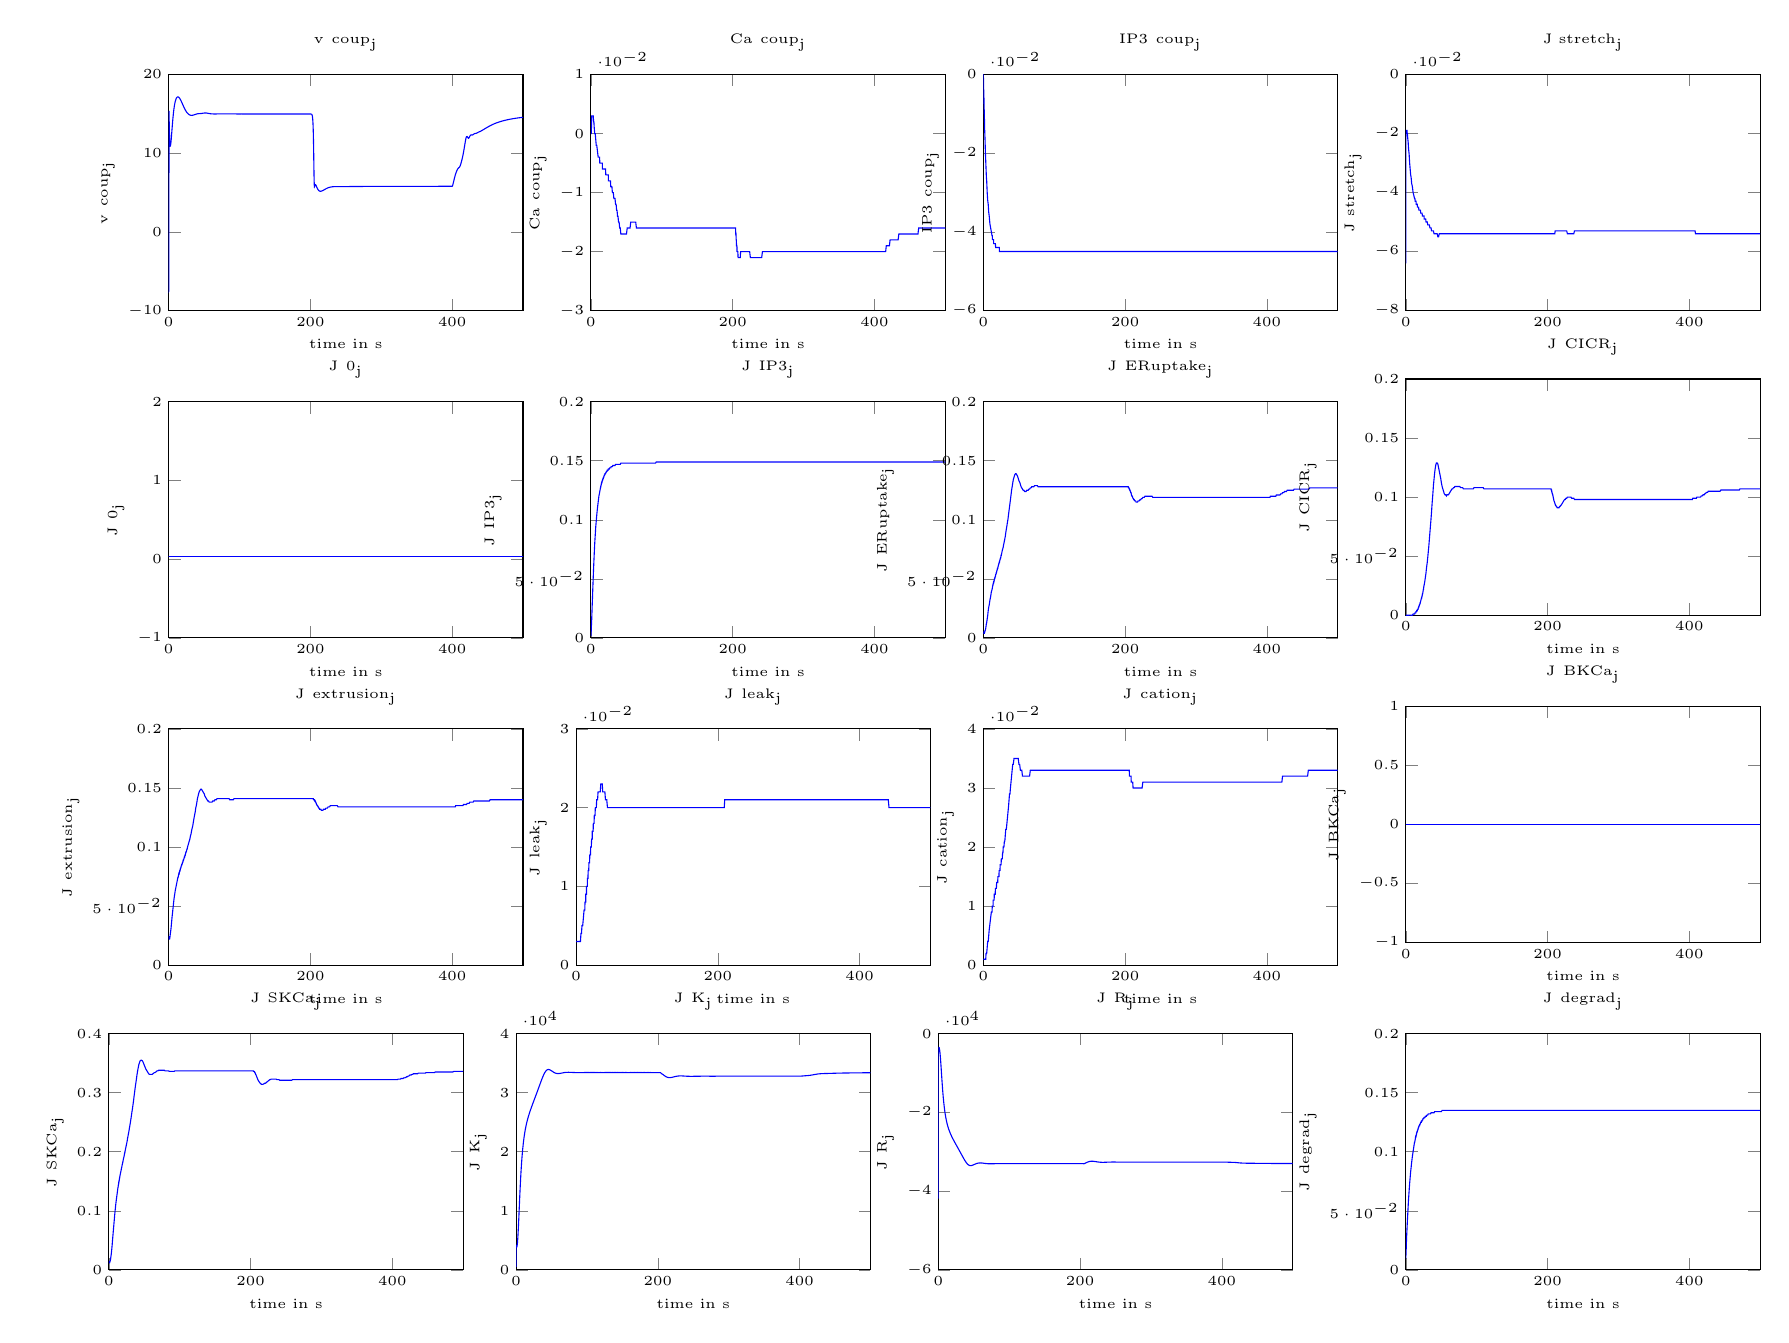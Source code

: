% This file was created by matlab2tikz v0.3.3.
% Copyright (c) 2008--2013, Nico Schlömer <nico.schloemer@gmail.com>
% All rights reserved.
% 
% The latest updates can be retrieved from
%   http://www.mathworks.com/matlabcentral/fileexchange/22022-matlab2tikz
% where you can also make suggestions and rate matlab2tikz.
% 
% 
% 
\tiny 
\newlength\figureheight 
\newlength\figurewidth 
\setlength\figureheight{3 cm} 
\setlength\figurewidth{4.5 cm}

\begin{tikzpicture}

\begin{axis}[%
width=\figurewidth,
height=\figureheight,
scale only axis,
xmin=0,
xmax=500,
xlabel={time in s},
ymin=0,
ymax=0.2,
ylabel={$\text{J}_\text{ }\text{IP3}_\text{j}$},
name=plot5,
title={$\text{J}_\text{ }\text{IP3}_\text{j}$}
]
\addplot [
color=blue,
solid,
forget plot
]
table[row sep=crcr]{
0 0.002\\
0.001 0.002\\
0.002 0.002\\
0.004 0.002\\
0.009 0.002\\
0.014 0.002\\
0.018 0.002\\
0.023 0.002\\
0.034 0.003\\
0.044 0.003\\
0.054 0.003\\
0.064 0.003\\
0.074 0.003\\
0.085 0.003\\
0.096 0.003\\
0.106 0.003\\
0.117 0.003\\
0.128 0.003\\
0.147 0.004\\
0.165 0.004\\
0.184 0.004\\
0.202 0.004\\
0.22 0.004\\
0.264 0.005\\
0.308 0.005\\
0.351 0.006\\
0.374 0.006\\
0.39 0.006\\
0.405 0.006\\
0.421 0.006\\
0.434 0.007\\
0.447 0.007\\
0.46 0.007\\
0.472 0.007\\
0.485 0.007\\
0.5 0.007\\
0.515 0.008\\
0.531 0.008\\
0.546 0.008\\
0.561 0.008\\
0.577 0.008\\
0.594 0.009\\
0.61 0.009\\
0.627 0.009\\
0.643 0.009\\
0.66 0.009\\
0.7 0.01\\
0.74 0.011\\
0.78 0.011\\
0.82 0.012\\
0.86 0.012\\
0.996 0.014\\
1.133 0.016\\
1.269 0.019\\
1.406 0.021\\
1.606 0.024\\
1.807 0.028\\
2.007 0.031\\
2.208 0.034\\
2.408 0.038\\
2.855 0.045\\
3.302 0.052\\
3.749 0.059\\
4.196 0.065\\
4.643 0.071\\
5.359 0.08\\
6.075 0.087\\
6.791 0.094\\
7.507 0.099\\
8.223 0.104\\
9.223 0.11\\
10.223 0.115\\
11.223 0.12\\
12.223 0.123\\
12.523 0.124\\
12.823 0.125\\
13.123 0.126\\
13.423 0.127\\
13.513 0.127\\
13.603 0.127\\
13.693 0.128\\
13.783 0.128\\
13.873 0.128\\
13.929 0.128\\
13.948 0.128\\
13.967 0.128\\
13.986 0.128\\
14.004 0.129\\
14.023 0.129\\
14.079 0.129\\
14.134 0.129\\
14.189 0.129\\
14.244 0.129\\
14.299 0.129\\
14.354 0.129\\
14.409 0.13\\
14.465 0.13\\
14.52 0.13\\
14.575 0.13\\
14.631 0.13\\
14.686 0.13\\
14.742 0.13\\
14.811 0.13\\
14.88 0.131\\
14.95 0.131\\
15.019 0.131\\
15.089 0.131\\
15.202 0.131\\
15.315 0.132\\
15.428 0.132\\
15.541 0.132\\
15.654 0.132\\
15.804 0.133\\
15.954 0.133\\
16.104 0.133\\
16.255 0.133\\
16.405 0.134\\
16.675 0.134\\
16.946 0.135\\
17.216 0.135\\
17.487 0.135\\
17.757 0.136\\
18.061 0.136\\
18.364 0.137\\
18.667 0.137\\
18.971 0.138\\
19.274 0.138\\
19.375 0.138\\
19.476 0.138\\
19.576 0.138\\
19.677 0.138\\
19.778 0.139\\
19.938 0.139\\
20.097 0.139\\
20.257 0.139\\
20.416 0.139\\
20.576 0.139\\
20.994 0.14\\
21.411 0.14\\
21.828 0.141\\
22.056 0.141\\
22.119 0.141\\
22.183 0.141\\
22.247 0.141\\
22.31 0.141\\
22.432 0.141\\
22.554 0.141\\
22.676 0.141\\
22.798 0.141\\
22.92 0.142\\
23.367 0.142\\
23.684 0.142\\
24 0.142\\
24.242 0.142\\
24.484 0.143\\
24.726 0.143\\
24.968 0.143\\
25.298 0.143\\
25.628 0.143\\
25.958 0.143\\
26.288 0.144\\
26.618 0.144\\
27.087 0.144\\
27.556 0.144\\
28.025 0.144\\
28.494 0.145\\
28.964 0.145\\
29.615 0.145\\
30.266 0.145\\
30.917 0.146\\
31.569 0.146\\
32.372 0.146\\
33.175 0.146\\
33.979 0.146\\
34.782 0.147\\
35.586 0.147\\
36.23 0.147\\
36.875 0.147\\
37.52 0.147\\
38.164 0.147\\
38.969 0.147\\
39.774 0.147\\
40.579 0.147\\
41.384 0.147\\
42.189 0.148\\
43.189 0.148\\
44.189 0.148\\
45.189 0.148\\
46.189 0.148\\
47.189 0.148\\
48.189 0.148\\
49.189 0.148\\
50.189 0.148\\
51.189 0.148\\
52.189 0.148\\
53.189 0.148\\
54.189 0.148\\
55.189 0.148\\
56.189 0.148\\
57.189 0.148\\
58.189 0.148\\
59.189 0.148\\
60.189 0.148\\
61.189 0.148\\
62.189 0.148\\
63.189 0.148\\
64.189 0.148\\
65.189 0.148\\
66.189 0.148\\
67.189 0.148\\
68.189 0.148\\
69.189 0.148\\
70.189 0.148\\
71.189 0.148\\
72.189 0.148\\
73.189 0.148\\
74.189 0.148\\
75.189 0.148\\
76.189 0.148\\
77.189 0.148\\
78.189 0.148\\
79.189 0.148\\
80.189 0.148\\
81.189 0.148\\
82.189 0.148\\
83.189 0.148\\
84.189 0.148\\
85.189 0.148\\
86.189 0.148\\
87.189 0.148\\
88.189 0.148\\
89.189 0.148\\
90.189 0.148\\
91.189 0.148\\
92.189 0.149\\
93.189 0.149\\
94.189 0.149\\
95.189 0.149\\
96.189 0.149\\
97.189 0.149\\
98.189 0.149\\
99.189 0.149\\
100.19 0.149\\
101.19 0.149\\
102.19 0.149\\
103.19 0.149\\
104.19 0.149\\
105.19 0.149\\
106.19 0.149\\
107.19 0.149\\
108.19 0.149\\
109.19 0.149\\
110.19 0.149\\
111.19 0.149\\
112.19 0.149\\
113.19 0.149\\
114.19 0.149\\
115.19 0.149\\
116.19 0.149\\
117.19 0.149\\
118.19 0.149\\
119.19 0.149\\
120.19 0.149\\
121.19 0.149\\
122.19 0.149\\
123.19 0.149\\
124.19 0.149\\
125.19 0.149\\
126.19 0.149\\
127.19 0.149\\
128.19 0.149\\
129.19 0.149\\
130.19 0.149\\
131.19 0.149\\
132.19 0.149\\
133.19 0.149\\
134.19 0.149\\
135.19 0.149\\
136.19 0.149\\
137.19 0.149\\
138.19 0.149\\
139.19 0.149\\
140.19 0.149\\
141.19 0.149\\
142.19 0.149\\
143.19 0.149\\
144.19 0.149\\
145.19 0.149\\
146.19 0.149\\
147.19 0.149\\
148.19 0.149\\
149.19 0.149\\
150.19 0.149\\
151.19 0.149\\
152.19 0.149\\
153.19 0.149\\
154.19 0.149\\
155.19 0.149\\
156.19 0.149\\
157.19 0.149\\
158.19 0.149\\
159.19 0.149\\
160.19 0.149\\
161.19 0.149\\
162.19 0.149\\
163.19 0.149\\
164.19 0.149\\
165.19 0.149\\
166.19 0.149\\
167.19 0.149\\
168.19 0.149\\
169.19 0.149\\
170.19 0.149\\
171.19 0.149\\
172.19 0.149\\
173.19 0.149\\
174.19 0.149\\
175.19 0.149\\
176.19 0.149\\
177.19 0.149\\
178.19 0.149\\
179.19 0.149\\
180.19 0.149\\
181.19 0.149\\
182.19 0.149\\
183.19 0.149\\
184.19 0.149\\
185.19 0.149\\
186.19 0.149\\
187.19 0.149\\
188.19 0.149\\
189.19 0.149\\
190.19 0.149\\
191.19 0.149\\
192.19 0.149\\
193.19 0.149\\
194.19 0.149\\
195.19 0.149\\
196.19 0.149\\
196.81 0.149\\
197.25 0.149\\
197.57 0.149\\
197.82 0.149\\
198.03 0.149\\
198.24 0.149\\
198.38 0.149\\
198.52 0.149\\
198.63 0.149\\
198.74 0.149\\
198.83 0.149\\
198.92 0.149\\
199.01 0.149\\
199.17 0.149\\
199.32 0.149\\
199.47 0.149\\
199.62 0.149\\
199.84 0.149\\
200.07 0.149\\
200.29 0.149\\
200.51 0.149\\
200.69 0.149\\
200.87 0.149\\
201.05 0.149\\
201.23 0.149\\
201.42 0.149\\
201.6 0.149\\
201.79 0.149\\
201.97 0.149\\
202.15 0.149\\
202.34 0.149\\
202.63 0.149\\
202.92 0.149\\
203.21 0.149\\
203.5 0.149\\
203.79 0.149\\
204.09 0.149\\
204.39 0.149\\
204.69 0.149\\
204.94 0.149\\
205.19 0.149\\
205.44 0.149\\
205.68 0.149\\
205.85 0.149\\
206.02 0.149\\
206.19 0.149\\
206.36 0.149\\
206.6 0.149\\
206.84 0.149\\
207.08 0.149\\
207.32 0.149\\
207.65 0.149\\
207.99 0.149\\
208.32 0.149\\
208.65 0.149\\
208.99 0.149\\
209.66 0.149\\
210.18 0.149\\
210.7 0.149\\
211.22 0.149\\
211.74 0.149\\
212.26 0.149\\
212.9 0.149\\
213.54 0.149\\
214.18 0.149\\
214.82 0.149\\
215.46 0.149\\
216.16 0.149\\
216.87 0.149\\
217.57 0.149\\
218.27 0.149\\
218.98 0.149\\
219.98 0.149\\
220.98 0.149\\
221.98 0.149\\
222.98 0.149\\
223.98 0.149\\
224.98 0.149\\
225.98 0.149\\
226.98 0.149\\
227.98 0.149\\
228.98 0.149\\
229.98 0.149\\
230.98 0.149\\
231.98 0.149\\
232.98 0.149\\
233.98 0.149\\
234.98 0.149\\
235.98 0.149\\
236.98 0.149\\
237.98 0.149\\
238.98 0.149\\
239.98 0.149\\
240.98 0.149\\
241.98 0.149\\
242.98 0.149\\
243.98 0.149\\
244.98 0.149\\
245.98 0.149\\
246.98 0.149\\
247.98 0.149\\
248.98 0.149\\
249.98 0.149\\
250.98 0.149\\
251.98 0.149\\
252.98 0.149\\
253.98 0.149\\
254.98 0.149\\
255.98 0.149\\
256.98 0.149\\
257.98 0.149\\
258.98 0.149\\
259.98 0.149\\
260.98 0.149\\
261.98 0.149\\
262.98 0.149\\
263.98 0.149\\
264.98 0.149\\
265.98 0.149\\
266.98 0.149\\
267.98 0.149\\
268.98 0.149\\
269.98 0.149\\
270.98 0.149\\
271.98 0.149\\
272.98 0.149\\
273.98 0.149\\
274.98 0.149\\
275.98 0.149\\
276.98 0.149\\
277.98 0.149\\
278.98 0.149\\
279.98 0.149\\
280.98 0.149\\
281.98 0.149\\
282.98 0.149\\
283.98 0.149\\
284.98 0.149\\
285.98 0.149\\
286.98 0.149\\
287.98 0.149\\
288.98 0.149\\
289.98 0.149\\
290.98 0.149\\
291.98 0.149\\
292.98 0.149\\
293.98 0.149\\
294.98 0.149\\
295.98 0.149\\
296.98 0.149\\
297.98 0.149\\
298.98 0.149\\
299.98 0.149\\
300.98 0.149\\
301.98 0.149\\
302.98 0.149\\
303.98 0.149\\
304.98 0.149\\
305.98 0.149\\
306.98 0.149\\
307.98 0.149\\
308.98 0.149\\
309.98 0.149\\
310.98 0.149\\
311.98 0.149\\
312.98 0.149\\
313.98 0.149\\
314.98 0.149\\
315.98 0.149\\
316.98 0.149\\
317.98 0.149\\
318.98 0.149\\
319.98 0.149\\
320.98 0.149\\
321.98 0.149\\
322.98 0.149\\
323.98 0.149\\
324.98 0.149\\
325.98 0.149\\
326.98 0.149\\
327.98 0.149\\
328.98 0.149\\
329.98 0.149\\
330.98 0.149\\
331.98 0.149\\
332.98 0.149\\
333.98 0.149\\
334.98 0.149\\
335.98 0.149\\
336.98 0.149\\
337.98 0.149\\
338.98 0.149\\
339.98 0.149\\
340.98 0.149\\
341.98 0.149\\
342.98 0.149\\
343.98 0.149\\
344.98 0.149\\
345.98 0.149\\
346.98 0.149\\
347.98 0.149\\
348.98 0.149\\
349.98 0.149\\
350.98 0.149\\
351.98 0.149\\
352.98 0.149\\
353.98 0.149\\
354.98 0.149\\
355.98 0.149\\
356.98 0.149\\
357.98 0.149\\
358.98 0.149\\
359.98 0.149\\
360.98 0.149\\
361.98 0.149\\
362.98 0.149\\
363.98 0.149\\
364.98 0.149\\
365.98 0.149\\
366.98 0.149\\
367.98 0.149\\
368.98 0.149\\
369.98 0.149\\
370.98 0.149\\
371.98 0.149\\
372.98 0.149\\
373.98 0.149\\
374.98 0.149\\
375.98 0.149\\
376.98 0.149\\
377.98 0.149\\
378.98 0.149\\
379.98 0.149\\
380.98 0.149\\
381.98 0.149\\
382.98 0.149\\
383.98 0.149\\
384.98 0.149\\
385.98 0.149\\
386.98 0.149\\
387.98 0.149\\
388.98 0.149\\
389.98 0.149\\
390.98 0.149\\
391.98 0.149\\
392.98 0.149\\
393.98 0.149\\
394.98 0.149\\
395.98 0.149\\
396.98 0.149\\
397.98 0.149\\
398.44 0.149\\
398.8 0.149\\
399.07 0.149\\
399.35 0.149\\
399.55 0.149\\
399.76 0.149\\
399.96 0.149\\
400.26 0.149\\
400.34 0.149\\
400.43 0.149\\
400.52 0.149\\
400.61 0.149\\
400.92 0.149\\
401.24 0.149\\
401.56 0.149\\
401.87 0.149\\
402.11 0.149\\
402.35 0.149\\
402.59 0.149\\
402.83 0.149\\
403.14 0.149\\
403.45 0.149\\
403.77 0.149\\
404.08 0.149\\
404.39 0.149\\
404.93 0.149\\
405.47 0.149\\
406.02 0.149\\
406.56 0.149\\
407.1 0.149\\
408.1 0.149\\
408.77 0.149\\
409.43 0.149\\
410.1 0.149\\
410.61 0.149\\
411.12 0.149\\
411.63 0.149\\
412.15 0.149\\
412.66 0.149\\
413.31 0.149\\
413.95 0.149\\
414.6 0.149\\
415.25 0.149\\
415.9 0.149\\
416.77 0.149\\
417.65 0.149\\
418.52 0.149\\
419.4 0.149\\
420.28 0.149\\
421.2 0.149\\
422.12 0.149\\
423.04 0.149\\
423.96 0.149\\
424.89 0.149\\
425.81 0.149\\
426.73 0.149\\
427.68 0.149\\
428.64 0.149\\
429.59 0.149\\
430.55 0.149\\
431.5 0.149\\
432.5 0.149\\
433.5 0.149\\
434.5 0.149\\
435.5 0.149\\
436.5 0.149\\
437.5 0.149\\
438.5 0.149\\
439.5 0.149\\
440.5 0.149\\
441.5 0.149\\
442.5 0.149\\
443.5 0.149\\
444.5 0.149\\
445.5 0.149\\
446.5 0.149\\
447.5 0.149\\
448.5 0.149\\
449.5 0.149\\
450.5 0.149\\
451.5 0.149\\
452.5 0.149\\
453.5 0.149\\
454.5 0.149\\
455.5 0.149\\
456.5 0.149\\
457.5 0.149\\
458.5 0.149\\
459.5 0.149\\
460.5 0.149\\
461.5 0.149\\
462.5 0.149\\
463.5 0.149\\
464.5 0.149\\
465.5 0.149\\
466.5 0.149\\
467.5 0.149\\
468.5 0.149\\
469.5 0.149\\
470.5 0.149\\
471.5 0.149\\
472.5 0.149\\
473.5 0.149\\
474.5 0.149\\
475.5 0.149\\
476.5 0.149\\
477.5 0.149\\
478.5 0.149\\
479.5 0.149\\
480.5 0.149\\
481.5 0.149\\
482.5 0.149\\
483.5 0.149\\
484.5 0.149\\
485.5 0.149\\
486.5 0.149\\
487.5 0.149\\
488.5 0.149\\
489.5 0.149\\
490.5 0.149\\
491.5 0.149\\
492.5 0.149\\
493.5 0.149\\
494.5 0.149\\
495.5 0.149\\
496.5 0.149\\
497.5 0.149\\
498.5 0.149\\
499.5 0.149\\
500 0.149\\
};
\end{axis}

\begin{axis}[%
width=\figurewidth,
height=\figureheight,
scale only axis,
xmin=0,
xmax=500,
xlabel={time in s},
ymin=-0.03,
ymax=0.01,
ylabel={$\text{Ca}_\text{ }\text{coup}_\text{j}$},
name=plot2,
at=(plot5.above north west),
anchor=below south west,
title={$\text{Ca}_\text{ }\text{coup}_\text{j}$}
]
\addplot [
color=blue,
solid,
forget plot
]
table[row sep=crcr]{
0 -0\\
0.001 -2.213e-07\\
0.002 -5.531e-07\\
0.004 -9.923e-07\\
0.009 -3.73e-06\\
0.014 -7.867e-06\\
0.018 -1.315e-05\\
0.023 -1.936e-05\\
0.034 -3.409e-05\\
0.044 -5.054e-05\\
0.054 -6.781e-05\\
0.064 -8.537e-05\\
0.074 -0.0\\
0.085 -0.0\\
0.096 -0.0\\
0.106 -0.0\\
0.117 -0.0\\
0.128 -0.0\\
0.147 -0.0\\
0.165 -0.0\\
0.184 -0.0\\
0.202 -0.0\\
0.22 -0.0\\
0.264 -0.0\\
0.308 -0.0\\
0.351 -0.0\\
0.374 -9.392e-05\\
0.39 -3.16e-05\\
0.405 3.724e-05\\
0.421 0.0\\
0.434 0.0\\
0.447 0.0\\
0.46 0.0\\
0.472 0.0\\
0.485 0.0\\
0.5 0.0\\
0.515 0.001\\
0.531 0.001\\
0.546 0.001\\
0.561 0.001\\
0.577 0.001\\
0.594 0.001\\
0.61 0.001\\
0.627 0.001\\
0.643 0.001\\
0.66 0.001\\
0.7 0.001\\
0.74 0.001\\
0.78 0.002\\
0.82 0.002\\
0.86 0.002\\
0.996 0.002\\
1.133 0.003\\
1.269 0.003\\
1.406 0.003\\
1.606 0.003\\
1.807 0.003\\
2.007 0.003\\
2.208 0.003\\
2.408 0.003\\
2.855 0.003\\
3.302 0.003\\
3.749 0.002\\
4.196 0.002\\
4.643 0.001\\
5.359 0.0\\
6.075 -0.0\\
6.791 -0.001\\
7.507 -0.002\\
8.223 -0.002\\
9.223 -0.003\\
10.223 -0.004\\
11.223 -0.004\\
12.223 -0.004\\
12.523 -0.005\\
12.823 -0.005\\
13.123 -0.005\\
13.423 -0.005\\
13.513 -0.005\\
13.603 -0.005\\
13.693 -0.005\\
13.783 -0.005\\
13.873 -0.005\\
13.929 -0.005\\
13.948 -0.005\\
13.967 -0.005\\
13.986 -0.005\\
14.004 -0.005\\
14.023 -0.005\\
14.079 -0.005\\
14.134 -0.005\\
14.189 -0.005\\
14.244 -0.005\\
14.299 -0.005\\
14.354 -0.005\\
14.409 -0.005\\
14.465 -0.005\\
14.52 -0.005\\
14.575 -0.005\\
14.631 -0.005\\
14.686 -0.005\\
14.742 -0.005\\
14.811 -0.005\\
14.88 -0.005\\
14.95 -0.005\\
15.019 -0.005\\
15.089 -0.005\\
15.202 -0.005\\
15.315 -0.005\\
15.428 -0.005\\
15.541 -0.005\\
15.654 -0.005\\
15.804 -0.005\\
15.954 -0.005\\
16.104 -0.005\\
16.255 -0.006\\
16.405 -0.006\\
16.675 -0.006\\
16.946 -0.006\\
17.216 -0.006\\
17.487 -0.006\\
17.757 -0.006\\
18.061 -0.006\\
18.364 -0.006\\
18.667 -0.006\\
18.971 -0.006\\
19.274 -0.006\\
19.375 -0.006\\
19.476 -0.006\\
19.576 -0.006\\
19.677 -0.006\\
19.778 -0.006\\
19.938 -0.006\\
20.097 -0.006\\
20.257 -0.006\\
20.416 -0.006\\
20.576 -0.006\\
20.994 -0.007\\
21.411 -0.007\\
21.828 -0.007\\
22.056 -0.007\\
22.119 -0.007\\
22.183 -0.007\\
22.247 -0.007\\
22.31 -0.007\\
22.432 -0.007\\
22.554 -0.007\\
22.676 -0.007\\
22.798 -0.007\\
22.92 -0.007\\
23.367 -0.007\\
23.684 -0.007\\
24 -0.007\\
24.242 -0.007\\
24.484 -0.007\\
24.726 -0.008\\
24.968 -0.008\\
25.298 -0.008\\
25.628 -0.008\\
25.958 -0.008\\
26.288 -0.008\\
26.618 -0.008\\
27.087 -0.008\\
27.556 -0.008\\
28.025 -0.009\\
28.494 -0.009\\
28.964 -0.009\\
29.615 -0.009\\
30.266 -0.01\\
30.917 -0.01\\
31.569 -0.01\\
32.372 -0.011\\
33.175 -0.011\\
33.979 -0.011\\
34.782 -0.012\\
35.586 -0.012\\
36.23 -0.013\\
36.875 -0.013\\
37.52 -0.014\\
38.164 -0.014\\
38.969 -0.015\\
39.774 -0.015\\
40.579 -0.016\\
41.384 -0.016\\
42.189 -0.017\\
43.189 -0.017\\
44.189 -0.017\\
45.189 -0.017\\
46.189 -0.017\\
47.189 -0.017\\
48.189 -0.017\\
49.189 -0.017\\
50.189 -0.017\\
51.189 -0.016\\
52.189 -0.016\\
53.189 -0.016\\
54.189 -0.016\\
55.189 -0.016\\
56.189 -0.015\\
57.189 -0.015\\
58.189 -0.015\\
59.189 -0.015\\
60.189 -0.015\\
61.189 -0.015\\
62.189 -0.015\\
63.189 -0.015\\
64.189 -0.016\\
65.189 -0.016\\
66.189 -0.016\\
67.189 -0.016\\
68.189 -0.016\\
69.189 -0.016\\
70.189 -0.016\\
71.189 -0.016\\
72.189 -0.016\\
73.189 -0.016\\
74.189 -0.016\\
75.189 -0.016\\
76.189 -0.016\\
77.189 -0.016\\
78.189 -0.016\\
79.189 -0.016\\
80.189 -0.016\\
81.189 -0.016\\
82.189 -0.016\\
83.189 -0.016\\
84.189 -0.016\\
85.189 -0.016\\
86.189 -0.016\\
87.189 -0.016\\
88.189 -0.016\\
89.189 -0.016\\
90.189 -0.016\\
91.189 -0.016\\
92.189 -0.016\\
93.189 -0.016\\
94.189 -0.016\\
95.189 -0.016\\
96.189 -0.016\\
97.189 -0.016\\
98.189 -0.016\\
99.189 -0.016\\
100.19 -0.016\\
101.19 -0.016\\
102.19 -0.016\\
103.19 -0.016\\
104.19 -0.016\\
105.19 -0.016\\
106.19 -0.016\\
107.19 -0.016\\
108.19 -0.016\\
109.19 -0.016\\
110.19 -0.016\\
111.19 -0.016\\
112.19 -0.016\\
113.19 -0.016\\
114.19 -0.016\\
115.19 -0.016\\
116.19 -0.016\\
117.19 -0.016\\
118.19 -0.016\\
119.19 -0.016\\
120.19 -0.016\\
121.19 -0.016\\
122.19 -0.016\\
123.19 -0.016\\
124.19 -0.016\\
125.19 -0.016\\
126.19 -0.016\\
127.19 -0.016\\
128.19 -0.016\\
129.19 -0.016\\
130.19 -0.016\\
131.19 -0.016\\
132.19 -0.016\\
133.19 -0.016\\
134.19 -0.016\\
135.19 -0.016\\
136.19 -0.016\\
137.19 -0.016\\
138.19 -0.016\\
139.19 -0.016\\
140.19 -0.016\\
141.19 -0.016\\
142.19 -0.016\\
143.19 -0.016\\
144.19 -0.016\\
145.19 -0.016\\
146.19 -0.016\\
147.19 -0.016\\
148.19 -0.016\\
149.19 -0.016\\
150.19 -0.016\\
151.19 -0.016\\
152.19 -0.016\\
153.19 -0.016\\
154.19 -0.016\\
155.19 -0.016\\
156.19 -0.016\\
157.19 -0.016\\
158.19 -0.016\\
159.19 -0.016\\
160.19 -0.016\\
161.19 -0.016\\
162.19 -0.016\\
163.19 -0.016\\
164.19 -0.016\\
165.19 -0.016\\
166.19 -0.016\\
167.19 -0.016\\
168.19 -0.016\\
169.19 -0.016\\
170.19 -0.016\\
171.19 -0.016\\
172.19 -0.016\\
173.19 -0.016\\
174.19 -0.016\\
175.19 -0.016\\
176.19 -0.016\\
177.19 -0.016\\
178.19 -0.016\\
179.19 -0.016\\
180.19 -0.016\\
181.19 -0.016\\
182.19 -0.016\\
183.19 -0.016\\
184.19 -0.016\\
185.19 -0.016\\
186.19 -0.016\\
187.19 -0.016\\
188.19 -0.016\\
189.19 -0.016\\
190.19 -0.016\\
191.19 -0.016\\
192.19 -0.016\\
193.19 -0.016\\
194.19 -0.016\\
195.19 -0.016\\
196.19 -0.016\\
196.81 -0.016\\
197.25 -0.016\\
197.57 -0.016\\
197.82 -0.016\\
198.03 -0.016\\
198.24 -0.016\\
198.38 -0.016\\
198.52 -0.016\\
198.63 -0.016\\
198.74 -0.016\\
198.83 -0.016\\
198.92 -0.016\\
199.01 -0.016\\
199.17 -0.016\\
199.32 -0.016\\
199.47 -0.016\\
199.62 -0.016\\
199.84 -0.016\\
200.07 -0.016\\
200.29 -0.016\\
200.51 -0.016\\
200.69 -0.016\\
200.87 -0.016\\
201.05 -0.016\\
201.23 -0.016\\
201.42 -0.016\\
201.6 -0.016\\
201.79 -0.016\\
201.97 -0.016\\
202.15 -0.016\\
202.34 -0.016\\
202.63 -0.016\\
202.92 -0.016\\
203.21 -0.016\\
203.5 -0.016\\
203.79 -0.016\\
204.09 -0.016\\
204.39 -0.017\\
204.69 -0.017\\
204.94 -0.018\\
205.19 -0.018\\
205.44 -0.019\\
205.68 -0.019\\
205.85 -0.019\\
206.02 -0.019\\
206.19 -0.02\\
206.36 -0.02\\
206.6 -0.02\\
206.84 -0.02\\
207.08 -0.02\\
207.32 -0.02\\
207.65 -0.021\\
207.99 -0.021\\
208.32 -0.021\\
208.65 -0.021\\
208.99 -0.021\\
209.66 -0.021\\
210.18 -0.021\\
210.7 -0.021\\
211.22 -0.02\\
211.74 -0.02\\
212.26 -0.02\\
212.9 -0.02\\
213.54 -0.02\\
214.18 -0.02\\
214.82 -0.02\\
215.46 -0.02\\
216.16 -0.02\\
216.87 -0.02\\
217.57 -0.02\\
218.27 -0.02\\
218.98 -0.02\\
219.98 -0.02\\
220.98 -0.02\\
221.98 -0.02\\
222.98 -0.02\\
223.98 -0.02\\
224.98 -0.021\\
225.98 -0.021\\
226.98 -0.021\\
227.98 -0.021\\
228.98 -0.021\\
229.98 -0.021\\
230.98 -0.021\\
231.98 -0.021\\
232.98 -0.021\\
233.98 -0.021\\
234.98 -0.021\\
235.98 -0.021\\
236.98 -0.021\\
237.98 -0.021\\
238.98 -0.021\\
239.98 -0.021\\
240.98 -0.021\\
241.98 -0.02\\
242.98 -0.02\\
243.98 -0.02\\
244.98 -0.02\\
245.98 -0.02\\
246.98 -0.02\\
247.98 -0.02\\
248.98 -0.02\\
249.98 -0.02\\
250.98 -0.02\\
251.98 -0.02\\
252.98 -0.02\\
253.98 -0.02\\
254.98 -0.02\\
255.98 -0.02\\
256.98 -0.02\\
257.98 -0.02\\
258.98 -0.02\\
259.98 -0.02\\
260.98 -0.02\\
261.98 -0.02\\
262.98 -0.02\\
263.98 -0.02\\
264.98 -0.02\\
265.98 -0.02\\
266.98 -0.02\\
267.98 -0.02\\
268.98 -0.02\\
269.98 -0.02\\
270.98 -0.02\\
271.98 -0.02\\
272.98 -0.02\\
273.98 -0.02\\
274.98 -0.02\\
275.98 -0.02\\
276.98 -0.02\\
277.98 -0.02\\
278.98 -0.02\\
279.98 -0.02\\
280.98 -0.02\\
281.98 -0.02\\
282.98 -0.02\\
283.98 -0.02\\
284.98 -0.02\\
285.98 -0.02\\
286.98 -0.02\\
287.98 -0.02\\
288.98 -0.02\\
289.98 -0.02\\
290.98 -0.02\\
291.98 -0.02\\
292.98 -0.02\\
293.98 -0.02\\
294.98 -0.02\\
295.98 -0.02\\
296.98 -0.02\\
297.98 -0.02\\
298.98 -0.02\\
299.98 -0.02\\
300.98 -0.02\\
301.98 -0.02\\
302.98 -0.02\\
303.98 -0.02\\
304.98 -0.02\\
305.98 -0.02\\
306.98 -0.02\\
307.98 -0.02\\
308.98 -0.02\\
309.98 -0.02\\
310.98 -0.02\\
311.98 -0.02\\
312.98 -0.02\\
313.98 -0.02\\
314.98 -0.02\\
315.98 -0.02\\
316.98 -0.02\\
317.98 -0.02\\
318.98 -0.02\\
319.98 -0.02\\
320.98 -0.02\\
321.98 -0.02\\
322.98 -0.02\\
323.98 -0.02\\
324.98 -0.02\\
325.98 -0.02\\
326.98 -0.02\\
327.98 -0.02\\
328.98 -0.02\\
329.98 -0.02\\
330.98 -0.02\\
331.98 -0.02\\
332.98 -0.02\\
333.98 -0.02\\
334.98 -0.02\\
335.98 -0.02\\
336.98 -0.02\\
337.98 -0.02\\
338.98 -0.02\\
339.98 -0.02\\
340.98 -0.02\\
341.98 -0.02\\
342.98 -0.02\\
343.98 -0.02\\
344.98 -0.02\\
345.98 -0.02\\
346.98 -0.02\\
347.98 -0.02\\
348.98 -0.02\\
349.98 -0.02\\
350.98 -0.02\\
351.98 -0.02\\
352.98 -0.02\\
353.98 -0.02\\
354.98 -0.02\\
355.98 -0.02\\
356.98 -0.02\\
357.98 -0.02\\
358.98 -0.02\\
359.98 -0.02\\
360.98 -0.02\\
361.98 -0.02\\
362.98 -0.02\\
363.98 -0.02\\
364.98 -0.02\\
365.98 -0.02\\
366.98 -0.02\\
367.98 -0.02\\
368.98 -0.02\\
369.98 -0.02\\
370.98 -0.02\\
371.98 -0.02\\
372.98 -0.02\\
373.98 -0.02\\
374.98 -0.02\\
375.98 -0.02\\
376.98 -0.02\\
377.98 -0.02\\
378.98 -0.02\\
379.98 -0.02\\
380.98 -0.02\\
381.98 -0.02\\
382.98 -0.02\\
383.98 -0.02\\
384.98 -0.02\\
385.98 -0.02\\
386.98 -0.02\\
387.98 -0.02\\
388.98 -0.02\\
389.98 -0.02\\
390.98 -0.02\\
391.98 -0.02\\
392.98 -0.02\\
393.98 -0.02\\
394.98 -0.02\\
395.98 -0.02\\
396.98 -0.02\\
397.98 -0.02\\
398.44 -0.02\\
398.8 -0.02\\
399.07 -0.02\\
399.35 -0.02\\
399.55 -0.02\\
399.76 -0.02\\
399.96 -0.02\\
400.26 -0.02\\
400.34 -0.02\\
400.43 -0.02\\
400.52 -0.02\\
400.61 -0.02\\
400.92 -0.02\\
401.24 -0.02\\
401.56 -0.02\\
401.87 -0.02\\
402.11 -0.02\\
402.35 -0.02\\
402.59 -0.02\\
402.83 -0.02\\
403.14 -0.02\\
403.45 -0.02\\
403.77 -0.02\\
404.08 -0.02\\
404.39 -0.02\\
404.93 -0.02\\
405.47 -0.02\\
406.02 -0.02\\
406.56 -0.02\\
407.1 -0.02\\
408.1 -0.02\\
408.77 -0.02\\
409.43 -0.02\\
410.1 -0.02\\
410.61 -0.02\\
411.12 -0.02\\
411.63 -0.02\\
412.15 -0.02\\
412.66 -0.02\\
413.31 -0.02\\
413.95 -0.02\\
414.6 -0.02\\
415.25 -0.02\\
415.9 -0.02\\
416.77 -0.019\\
417.65 -0.019\\
418.52 -0.019\\
419.4 -0.019\\
420.28 -0.019\\
421.2 -0.019\\
422.12 -0.018\\
423.04 -0.018\\
423.96 -0.018\\
424.89 -0.018\\
425.81 -0.018\\
426.73 -0.018\\
427.68 -0.018\\
428.64 -0.018\\
429.59 -0.018\\
430.55 -0.018\\
431.5 -0.018\\
432.5 -0.018\\
433.5 -0.018\\
434.5 -0.017\\
435.5 -0.017\\
436.5 -0.017\\
437.5 -0.017\\
438.5 -0.017\\
439.5 -0.017\\
440.5 -0.017\\
441.5 -0.017\\
442.5 -0.017\\
443.5 -0.017\\
444.5 -0.017\\
445.5 -0.017\\
446.5 -0.017\\
447.5 -0.017\\
448.5 -0.017\\
449.5 -0.017\\
450.5 -0.017\\
451.5 -0.017\\
452.5 -0.017\\
453.5 -0.017\\
454.5 -0.017\\
455.5 -0.017\\
456.5 -0.017\\
457.5 -0.017\\
458.5 -0.017\\
459.5 -0.017\\
460.5 -0.017\\
461.5 -0.017\\
462.5 -0.016\\
463.5 -0.016\\
464.5 -0.016\\
465.5 -0.016\\
466.5 -0.016\\
467.5 -0.016\\
468.5 -0.016\\
469.5 -0.016\\
470.5 -0.016\\
471.5 -0.016\\
472.5 -0.016\\
473.5 -0.016\\
474.5 -0.016\\
475.5 -0.016\\
476.5 -0.016\\
477.5 -0.016\\
478.5 -0.016\\
479.5 -0.016\\
480.5 -0.016\\
481.5 -0.016\\
482.5 -0.016\\
483.5 -0.016\\
484.5 -0.016\\
485.5 -0.016\\
486.5 -0.016\\
487.5 -0.016\\
488.5 -0.016\\
489.5 -0.016\\
490.5 -0.016\\
491.5 -0.016\\
492.5 -0.016\\
493.5 -0.016\\
494.5 -0.016\\
495.5 -0.016\\
496.5 -0.016\\
497.5 -0.016\\
498.5 -0.016\\
499.5 -0.016\\
500 -0.016\\
};
\end{axis}

\begin{axis}[%
width=\figurewidth,
height=\figureheight,
scale only axis,
xmin=0,
xmax=500,
xlabel={time in s},
ymin=-10,
ymax=20,
ylabel={$\text{v}_\text{ }\text{coup}_\text{j}$},
name=plot1,
at=(plot2.left of south west),
anchor=right of south east,
title={$\text{v}_\text{ }\text{coup}_\text{j}$}
]
\addplot [
color=blue,
solid,
forget plot
]
table[row sep=crcr]{
0 7.5\\
0.001 6.619\\
0.002 5.781\\
0.004 4.987\\
0.009 2.079\\
0.014 -0.255\\
0.018 -2.107\\
0.023 -3.564\\
0.034 -5.584\\
0.044 -6.728\\
0.054 -7.321\\
0.064 -7.556\\
0.074 -7.554\\
0.085 -7.381\\
0.096 -7.099\\
0.106 -6.75\\
0.117 -6.362\\
0.128 -5.951\\
0.147 -5.22\\
0.165 -4.472\\
0.184 -3.714\\
0.202 -2.939\\
0.22 -2.137\\
0.264 -0.036\\
0.308 2.621\\
0.351 6.234\\
0.374 8.548\\
0.39 10.189\\
0.405 11.723\\
0.421 13.028\\
0.434 13.867\\
0.447 14.494\\
0.46 14.925\\
0.472 15.191\\
0.485 15.328\\
0.5 15.372\\
0.515 15.334\\
0.531 15.249\\
0.546 15.143\\
0.561 15.027\\
0.577 14.901\\
0.594 14.78\\
0.61 14.663\\
0.627 14.553\\
0.643 14.447\\
0.66 14.346\\
0.7 14.117\\
0.74 13.902\\
0.78 13.698\\
0.82 13.504\\
0.86 13.321\\
0.996 12.766\\
1.133 12.309\\
1.269 11.935\\
1.406 11.634\\
1.606 11.304\\
1.807 11.086\\
2.007 10.961\\
2.208 10.914\\
2.408 10.929\\
2.855 11.132\\
3.302 11.493\\
3.749 11.95\\
4.196 12.459\\
4.643 12.984\\
5.359 13.801\\
6.075 14.538\\
6.791 15.173\\
7.507 15.703\\
8.223 16.128\\
9.223 16.569\\
10.223 16.869\\
11.223 17.06\\
12.223 17.148\\
12.523 17.153\\
12.823 17.155\\
13.123 17.154\\
13.423 17.148\\
13.513 17.145\\
13.603 17.141\\
13.693 17.137\\
13.783 17.132\\
13.873 17.127\\
13.929 17.124\\
13.948 17.123\\
13.967 17.122\\
13.986 17.121\\
14.004 17.119\\
14.023 17.118\\
14.079 17.114\\
14.134 17.11\\
14.189 17.106\\
14.244 17.102\\
14.299 17.098\\
14.354 17.093\\
14.409 17.089\\
14.465 17.084\\
14.52 17.079\\
14.575 17.074\\
14.631 17.069\\
14.686 17.063\\
14.742 17.058\\
14.811 17.051\\
14.88 17.043\\
14.95 17.036\\
15.019 17.028\\
15.089 17.02\\
15.202 17.006\\
15.315 16.992\\
15.428 16.978\\
15.541 16.963\\
15.654 16.948\\
15.804 16.927\\
15.954 16.905\\
16.104 16.883\\
16.255 16.86\\
16.405 16.836\\
16.675 16.791\\
16.946 16.745\\
17.216 16.697\\
17.487 16.647\\
17.757 16.596\\
18.061 16.538\\
18.364 16.478\\
18.667 16.417\\
18.971 16.356\\
19.274 16.294\\
19.375 16.274\\
19.476 16.253\\
19.576 16.232\\
19.677 16.212\\
19.778 16.191\\
19.938 16.158\\
20.097 16.125\\
20.257 16.093\\
20.416 16.06\\
20.576 16.028\\
20.994 15.944\\
21.411 15.862\\
21.828 15.782\\
22.056 15.74\\
22.119 15.728\\
22.183 15.716\\
22.247 15.704\\
22.31 15.693\\
22.432 15.671\\
22.554 15.649\\
22.676 15.627\\
22.798 15.606\\
22.92 15.585\\
23.367 15.509\\
23.684 15.458\\
24 15.409\\
24.242 15.373\\
24.484 15.338\\
24.726 15.304\\
24.968 15.271\\
25.298 15.228\\
25.628 15.188\\
25.958 15.149\\
26.288 15.113\\
26.618 15.079\\
27.087 15.035\\
27.556 14.995\\
28.025 14.959\\
28.494 14.928\\
28.964 14.901\\
29.615 14.87\\
30.266 14.846\\
30.917 14.829\\
31.569 14.818\\
32.372 14.814\\
33.175 14.818\\
33.979 14.829\\
34.782 14.846\\
35.586 14.868\\
36.23 14.887\\
36.875 14.907\\
37.52 14.928\\
38.164 14.948\\
38.969 14.972\\
39.774 14.992\\
40.579 15.008\\
41.384 15.019\\
42.189 15.028\\
43.189 15.034\\
44.189 15.037\\
45.189 15.043\\
46.189 15.053\\
47.189 15.066\\
48.189 15.081\\
49.189 15.097\\
50.189 15.107\\
51.189 15.112\\
52.189 15.112\\
53.189 15.106\\
54.189 15.093\\
55.189 15.078\\
56.189 15.061\\
57.189 15.044\\
58.189 15.029\\
59.189 15.016\\
60.189 15.006\\
61.189 14.998\\
62.189 14.993\\
63.189 14.99\\
64.189 14.988\\
65.189 14.988\\
66.189 14.989\\
67.189 14.989\\
68.189 14.992\\
69.189 14.995\\
70.189 14.997\\
71.189 14.999\\
72.189 15.001\\
73.189 15.003\\
74.189 15.004\\
75.189 15.007\\
76.189 15.007\\
77.189 15.007\\
78.189 15.006\\
79.189 15.006\\
80.189 15.005\\
81.189 15.004\\
82.189 15.002\\
83.189 15.001\\
84.189 14.999\\
85.189 14.999\\
86.189 14.997\\
87.189 14.996\\
88.189 14.995\\
89.189 14.994\\
90.189 14.993\\
91.189 14.993\\
92.189 14.992\\
93.189 14.992\\
94.189 14.991\\
95.189 14.991\\
96.189 14.99\\
97.189 14.991\\
98.189 14.989\\
99.189 14.991\\
100.19 14.989\\
101.19 14.991\\
102.19 14.989\\
103.19 14.991\\
104.19 14.99\\
105.19 14.989\\
106.19 14.989\\
107.19 14.989\\
108.19 14.989\\
109.19 14.988\\
110.19 14.988\\
111.19 14.987\\
112.19 14.988\\
113.19 14.987\\
114.19 14.987\\
115.19 14.986\\
116.19 14.987\\
117.19 14.986\\
118.19 14.986\\
119.19 14.985\\
120.19 14.986\\
121.19 14.985\\
122.19 14.986\\
123.19 14.985\\
124.19 14.985\\
125.19 14.984\\
126.19 14.984\\
127.19 14.984\\
128.19 14.984\\
129.19 14.984\\
130.19 14.984\\
131.19 14.984\\
132.19 14.983\\
133.19 14.983\\
134.19 14.983\\
135.19 14.983\\
136.19 14.983\\
137.19 14.983\\
138.19 14.982\\
139.19 14.982\\
140.19 14.982\\
141.19 14.982\\
142.19 14.982\\
143.19 14.982\\
144.19 14.981\\
145.19 14.982\\
146.19 14.981\\
147.19 14.982\\
148.19 14.981\\
149.19 14.981\\
150.19 14.981\\
151.19 14.981\\
152.19 14.98\\
153.19 14.981\\
154.19 14.98\\
155.19 14.981\\
156.19 14.98\\
157.19 14.981\\
158.19 14.981\\
159.19 14.98\\
160.19 14.98\\
161.19 14.98\\
162.19 14.98\\
163.19 14.98\\
164.19 14.98\\
165.19 14.98\\
166.19 14.98\\
167.19 14.979\\
168.19 14.98\\
169.19 14.979\\
170.19 14.979\\
171.19 14.979\\
172.19 14.979\\
173.19 14.979\\
174.19 14.979\\
175.19 14.979\\
176.19 14.979\\
177.19 14.979\\
178.19 14.979\\
179.19 14.978\\
180.19 14.979\\
181.19 14.978\\
182.19 14.979\\
183.19 14.978\\
184.19 14.979\\
185.19 14.978\\
186.19 14.979\\
187.19 14.978\\
188.19 14.979\\
189.19 14.978\\
190.19 14.979\\
191.19 14.978\\
192.19 14.978\\
193.19 14.978\\
194.19 14.978\\
195.19 14.978\\
196.19 14.978\\
196.81 14.978\\
197.25 14.978\\
197.57 14.978\\
197.82 14.978\\
198.03 14.978\\
198.24 14.978\\
198.38 14.978\\
198.52 14.978\\
198.63 14.978\\
198.74 14.978\\
198.83 14.978\\
198.92 14.978\\
199.01 14.978\\
199.17 14.978\\
199.32 14.978\\
199.47 14.978\\
199.62 14.978\\
199.84 14.978\\
200.07 14.978\\
200.29 14.978\\
200.51 14.978\\
200.69 14.977\\
200.87 14.976\\
201.05 14.974\\
201.23 14.97\\
201.42 14.964\\
201.6 14.955\\
201.79 14.942\\
201.97 14.924\\
202.15 14.897\\
202.34 14.859\\
202.63 14.766\\
202.92 14.615\\
203.21 14.376\\
203.5 14.007\\
203.79 13.447\\
204.09 12.578\\
204.39 11.316\\
204.69 9.623\\
204.94 8.042\\
205.19 6.697\\
205.44 5.949\\
205.68 5.738\\
205.85 5.765\\
206.02 5.82\\
206.19 5.873\\
206.36 5.919\\
206.6 5.973\\
206.84 6.006\\
207.08 6.016\\
207.32 6.005\\
207.65 5.96\\
207.99 5.899\\
208.32 5.832\\
208.65 5.761\\
208.99 5.69\\
209.66 5.551\\
210.18 5.459\\
210.7 5.383\\
211.22 5.321\\
211.74 5.27\\
212.26 5.23\\
212.9 5.197\\
213.54 5.179\\
214.18 5.173\\
214.82 5.177\\
215.46 5.19\\
216.16 5.212\\
216.87 5.239\\
217.57 5.27\\
218.27 5.303\\
218.98 5.338\\
219.98 5.388\\
220.98 5.44\\
221.98 5.49\\
222.98 5.537\\
223.98 5.579\\
224.98 5.613\\
225.98 5.643\\
226.98 5.669\\
227.98 5.692\\
228.98 5.713\\
229.98 5.73\\
230.98 5.741\\
231.98 5.749\\
232.98 5.755\\
233.98 5.759\\
234.98 5.762\\
235.98 5.763\\
236.98 5.762\\
237.98 5.762\\
238.98 5.76\\
239.98 5.759\\
240.98 5.757\\
241.98 5.756\\
242.98 5.756\\
243.98 5.755\\
244.98 5.756\\
245.98 5.756\\
246.98 5.757\\
247.98 5.758\\
248.98 5.76\\
249.98 5.761\\
250.98 5.763\\
251.98 5.765\\
252.98 5.766\\
253.98 5.768\\
254.98 5.77\\
255.98 5.772\\
256.98 5.773\\
257.98 5.774\\
258.98 5.776\\
259.98 5.777\\
260.98 5.778\\
261.98 5.779\\
262.98 5.779\\
263.98 5.78\\
264.98 5.78\\
265.98 5.781\\
266.98 5.781\\
267.98 5.782\\
268.98 5.782\\
269.98 5.782\\
270.98 5.782\\
271.98 5.783\\
272.98 5.783\\
273.98 5.783\\
274.98 5.784\\
275.98 5.784\\
276.98 5.784\\
277.98 5.785\\
278.98 5.785\\
279.98 5.785\\
280.98 5.786\\
281.98 5.786\\
282.98 5.787\\
283.98 5.787\\
284.98 5.788\\
285.98 5.788\\
286.98 5.788\\
287.98 5.789\\
288.98 5.789\\
289.98 5.79\\
290.98 5.79\\
291.98 5.79\\
292.98 5.79\\
293.98 5.791\\
294.98 5.791\\
295.98 5.791\\
296.98 5.792\\
297.98 5.792\\
298.98 5.792\\
299.98 5.792\\
300.98 5.793\\
301.98 5.793\\
302.98 5.793\\
303.98 5.793\\
304.98 5.794\\
305.98 5.794\\
306.98 5.794\\
307.98 5.794\\
308.98 5.794\\
309.98 5.795\\
310.98 5.795\\
311.98 5.795\\
312.98 5.795\\
313.98 5.795\\
314.98 5.796\\
315.98 5.796\\
316.98 5.796\\
317.98 5.796\\
318.98 5.796\\
319.98 5.796\\
320.98 5.797\\
321.98 5.797\\
322.98 5.797\\
323.98 5.797\\
324.98 5.797\\
325.98 5.797\\
326.98 5.798\\
327.98 5.798\\
328.98 5.798\\
329.98 5.798\\
330.98 5.798\\
331.98 5.798\\
332.98 5.798\\
333.98 5.798\\
334.98 5.798\\
335.98 5.798\\
336.98 5.799\\
337.98 5.799\\
338.98 5.799\\
339.98 5.799\\
340.98 5.799\\
341.98 5.799\\
342.98 5.799\\
343.98 5.799\\
344.98 5.799\\
345.98 5.8\\
346.98 5.8\\
347.98 5.8\\
348.98 5.8\\
349.98 5.8\\
350.98 5.8\\
351.98 5.8\\
352.98 5.8\\
353.98 5.8\\
354.98 5.8\\
355.98 5.8\\
356.98 5.8\\
357.98 5.8\\
358.98 5.801\\
359.98 5.801\\
360.98 5.801\\
361.98 5.801\\
362.98 5.801\\
363.98 5.801\\
364.98 5.801\\
365.98 5.801\\
366.98 5.801\\
367.98 5.801\\
368.98 5.801\\
369.98 5.801\\
370.98 5.801\\
371.98 5.801\\
372.98 5.801\\
373.98 5.801\\
374.98 5.801\\
375.98 5.801\\
376.98 5.801\\
377.98 5.801\\
378.98 5.801\\
379.98 5.801\\
380.98 5.802\\
381.98 5.802\\
382.98 5.802\\
383.98 5.802\\
384.98 5.802\\
385.98 5.802\\
386.98 5.802\\
387.98 5.802\\
388.98 5.802\\
389.98 5.802\\
390.98 5.802\\
391.98 5.802\\
392.98 5.802\\
393.98 5.802\\
394.98 5.802\\
395.98 5.802\\
396.98 5.802\\
397.98 5.802\\
398.44 5.802\\
398.8 5.802\\
399.07 5.802\\
399.35 5.802\\
399.55 5.802\\
399.76 5.802\\
399.96 5.802\\
400.26 5.82\\
400.34 5.831\\
400.43 5.846\\
400.52 5.865\\
400.61 5.888\\
400.92 5.98\\
401.24 6.087\\
401.56 6.202\\
401.87 6.321\\
402.11 6.412\\
402.35 6.505\\
402.59 6.596\\
402.83 6.686\\
403.14 6.8\\
403.45 6.91\\
403.77 7.016\\
404.08 7.118\\
404.39 7.215\\
404.93 7.373\\
405.47 7.518\\
406.02 7.649\\
406.56 7.769\\
407.1 7.877\\
408.1 8.035\\
408.77 8.111\\
409.43 8.166\\
410.1 8.218\\
410.61 8.278\\
411.12 8.369\\
411.63 8.488\\
412.15 8.628\\
412.66 8.782\\
413.31 8.996\\
413.95 9.229\\
414.6 9.482\\
415.25 9.757\\
415.9 10.055\\
416.77 10.494\\
417.65 10.97\\
418.52 11.453\\
419.4 11.871\\
420.28 12.112\\
421.2 12.122\\
422.12 11.989\\
423.04 11.901\\
423.96 11.972\\
424.89 12.15\\
425.81 12.296\\
426.73 12.338\\
427.68 12.318\\
428.64 12.314\\
429.59 12.363\\
430.55 12.437\\
431.5 12.491\\
432.5 12.511\\
433.5 12.52\\
434.5 12.549\\
435.5 12.598\\
436.5 12.652\\
437.5 12.694\\
438.5 12.728\\
439.5 12.763\\
440.5 12.812\\
441.5 12.867\\
442.5 12.918\\
443.5 12.969\\
444.5 13.022\\
445.5 13.076\\
446.5 13.131\\
447.5 13.185\\
448.5 13.238\\
449.5 13.29\\
450.5 13.341\\
451.5 13.392\\
452.5 13.441\\
453.5 13.489\\
454.5 13.536\\
455.5 13.581\\
456.5 13.624\\
457.5 13.666\\
458.5 13.706\\
459.5 13.745\\
460.5 13.782\\
461.5 13.818\\
462.5 13.852\\
463.5 13.885\\
464.5 13.917\\
465.5 13.948\\
466.5 13.978\\
467.5 14.006\\
468.5 14.034\\
469.5 14.06\\
470.5 14.086\\
471.5 14.111\\
472.5 14.135\\
473.5 14.158\\
474.5 14.18\\
475.5 14.202\\
476.5 14.223\\
477.5 14.243\\
478.5 14.263\\
479.5 14.281\\
480.5 14.3\\
481.5 14.318\\
482.5 14.335\\
483.5 14.351\\
484.5 14.368\\
485.5 14.383\\
486.5 14.398\\
487.5 14.413\\
488.5 14.427\\
489.5 14.441\\
490.5 14.455\\
491.5 14.468\\
492.5 14.48\\
493.5 14.493\\
494.5 14.505\\
495.5 14.516\\
496.5 14.527\\
497.5 14.538\\
498.5 14.549\\
499.5 14.559\\
500 14.564\\
};
\end{axis}

\begin{axis}[%
width=\figurewidth,
height=\figureheight,
scale only axis,
xmin=0,
xmax=500,
xlabel={time in s},
ymin=-1,
ymax=2,
ylabel={$\text{J}_\text{ }\text{0}_\text{j}$},
name=plot4,
at=(plot1.below south west),
anchor=above north west,
title={$\text{J}_\text{ }\text{0}_\text{j}$}
]
\addplot [
color=blue,
solid,
forget plot
]
table[row sep=crcr]{
0 0.029\\
0.001 0.029\\
0.002 0.029\\
0.004 0.029\\
0.009 0.029\\
0.014 0.029\\
0.018 0.029\\
0.023 0.029\\
0.034 0.029\\
0.044 0.029\\
0.054 0.029\\
0.064 0.029\\
0.074 0.029\\
0.085 0.029\\
0.096 0.029\\
0.106 0.029\\
0.117 0.029\\
0.128 0.029\\
0.147 0.029\\
0.165 0.029\\
0.184 0.029\\
0.202 0.029\\
0.22 0.029\\
0.264 0.029\\
0.308 0.029\\
0.351 0.029\\
0.374 0.029\\
0.39 0.029\\
0.405 0.029\\
0.421 0.029\\
0.434 0.029\\
0.447 0.029\\
0.46 0.029\\
0.472 0.029\\
0.485 0.029\\
0.5 0.029\\
0.515 0.029\\
0.531 0.029\\
0.546 0.029\\
0.561 0.029\\
0.577 0.029\\
0.594 0.029\\
0.61 0.029\\
0.627 0.029\\
0.643 0.029\\
0.66 0.029\\
0.7 0.029\\
0.74 0.029\\
0.78 0.029\\
0.82 0.029\\
0.86 0.029\\
0.996 0.029\\
1.133 0.029\\
1.269 0.029\\
1.406 0.029\\
1.606 0.029\\
1.807 0.029\\
2.007 0.029\\
2.208 0.029\\
2.408 0.029\\
2.855 0.029\\
3.302 0.029\\
3.749 0.029\\
4.196 0.029\\
4.643 0.029\\
5.359 0.029\\
6.075 0.029\\
6.791 0.029\\
7.507 0.029\\
8.223 0.029\\
9.223 0.029\\
10.223 0.029\\
11.223 0.029\\
12.223 0.029\\
12.523 0.029\\
12.823 0.029\\
13.123 0.029\\
13.423 0.029\\
13.513 0.029\\
13.603 0.029\\
13.693 0.029\\
13.783 0.029\\
13.873 0.029\\
13.929 0.029\\
13.948 0.029\\
13.967 0.029\\
13.986 0.029\\
14.004 0.029\\
14.023 0.029\\
14.079 0.029\\
14.134 0.029\\
14.189 0.029\\
14.244 0.029\\
14.299 0.029\\
14.354 0.029\\
14.409 0.029\\
14.465 0.029\\
14.52 0.029\\
14.575 0.029\\
14.631 0.029\\
14.686 0.029\\
14.742 0.029\\
14.811 0.029\\
14.88 0.029\\
14.95 0.029\\
15.019 0.029\\
15.089 0.029\\
15.202 0.029\\
15.315 0.029\\
15.428 0.029\\
15.541 0.029\\
15.654 0.029\\
15.804 0.029\\
15.954 0.029\\
16.104 0.029\\
16.255 0.029\\
16.405 0.029\\
16.675 0.029\\
16.946 0.029\\
17.216 0.029\\
17.487 0.029\\
17.757 0.029\\
18.061 0.029\\
18.364 0.029\\
18.667 0.029\\
18.971 0.029\\
19.274 0.029\\
19.375 0.029\\
19.476 0.029\\
19.576 0.029\\
19.677 0.029\\
19.778 0.029\\
19.938 0.029\\
20.097 0.029\\
20.257 0.029\\
20.416 0.029\\
20.576 0.029\\
20.994 0.029\\
21.411 0.029\\
21.828 0.029\\
22.056 0.029\\
22.119 0.029\\
22.183 0.029\\
22.247 0.029\\
22.31 0.029\\
22.432 0.029\\
22.554 0.029\\
22.676 0.029\\
22.798 0.029\\
22.92 0.029\\
23.367 0.029\\
23.684 0.029\\
24 0.029\\
24.242 0.029\\
24.484 0.029\\
24.726 0.029\\
24.968 0.029\\
25.298 0.029\\
25.628 0.029\\
25.958 0.029\\
26.288 0.029\\
26.618 0.029\\
27.087 0.029\\
27.556 0.029\\
28.025 0.029\\
28.494 0.029\\
28.964 0.029\\
29.615 0.029\\
30.266 0.029\\
30.917 0.029\\
31.569 0.029\\
32.372 0.029\\
33.175 0.029\\
33.979 0.029\\
34.782 0.029\\
35.586 0.029\\
36.23 0.029\\
36.875 0.029\\
37.52 0.029\\
38.164 0.029\\
38.969 0.029\\
39.774 0.029\\
40.579 0.029\\
41.384 0.029\\
42.189 0.029\\
43.189 0.029\\
44.189 0.029\\
45.189 0.029\\
46.189 0.029\\
47.189 0.029\\
48.189 0.029\\
49.189 0.029\\
50.189 0.029\\
51.189 0.029\\
52.189 0.029\\
53.189 0.029\\
54.189 0.029\\
55.189 0.029\\
56.189 0.029\\
57.189 0.029\\
58.189 0.029\\
59.189 0.029\\
60.189 0.029\\
61.189 0.029\\
62.189 0.029\\
63.189 0.029\\
64.189 0.029\\
65.189 0.029\\
66.189 0.029\\
67.189 0.029\\
68.189 0.029\\
69.189 0.029\\
70.189 0.029\\
71.189 0.029\\
72.189 0.029\\
73.189 0.029\\
74.189 0.029\\
75.189 0.029\\
76.189 0.029\\
77.189 0.029\\
78.189 0.029\\
79.189 0.029\\
80.189 0.029\\
81.189 0.029\\
82.189 0.029\\
83.189 0.029\\
84.189 0.029\\
85.189 0.029\\
86.189 0.029\\
87.189 0.029\\
88.189 0.029\\
89.189 0.029\\
90.189 0.029\\
91.189 0.029\\
92.189 0.029\\
93.189 0.029\\
94.189 0.029\\
95.189 0.029\\
96.189 0.029\\
97.189 0.029\\
98.189 0.029\\
99.189 0.029\\
100.19 0.029\\
101.19 0.029\\
102.19 0.029\\
103.19 0.029\\
104.19 0.029\\
105.19 0.029\\
106.19 0.029\\
107.19 0.029\\
108.19 0.029\\
109.19 0.029\\
110.19 0.029\\
111.19 0.029\\
112.19 0.029\\
113.19 0.029\\
114.19 0.029\\
115.19 0.029\\
116.19 0.029\\
117.19 0.029\\
118.19 0.029\\
119.19 0.029\\
120.19 0.029\\
121.19 0.029\\
122.19 0.029\\
123.19 0.029\\
124.19 0.029\\
125.19 0.029\\
126.19 0.029\\
127.19 0.029\\
128.19 0.029\\
129.19 0.029\\
130.19 0.029\\
131.19 0.029\\
132.19 0.029\\
133.19 0.029\\
134.19 0.029\\
135.19 0.029\\
136.19 0.029\\
137.19 0.029\\
138.19 0.029\\
139.19 0.029\\
140.19 0.029\\
141.19 0.029\\
142.19 0.029\\
143.19 0.029\\
144.19 0.029\\
145.19 0.029\\
146.19 0.029\\
147.19 0.029\\
148.19 0.029\\
149.19 0.029\\
150.19 0.029\\
151.19 0.029\\
152.19 0.029\\
153.19 0.029\\
154.19 0.029\\
155.19 0.029\\
156.19 0.029\\
157.19 0.029\\
158.19 0.029\\
159.19 0.029\\
160.19 0.029\\
161.19 0.029\\
162.19 0.029\\
163.19 0.029\\
164.19 0.029\\
165.19 0.029\\
166.19 0.029\\
167.19 0.029\\
168.19 0.029\\
169.19 0.029\\
170.19 0.029\\
171.19 0.029\\
172.19 0.029\\
173.19 0.029\\
174.19 0.029\\
175.19 0.029\\
176.19 0.029\\
177.19 0.029\\
178.19 0.029\\
179.19 0.029\\
180.19 0.029\\
181.19 0.029\\
182.19 0.029\\
183.19 0.029\\
184.19 0.029\\
185.19 0.029\\
186.19 0.029\\
187.19 0.029\\
188.19 0.029\\
189.19 0.029\\
190.19 0.029\\
191.19 0.029\\
192.19 0.029\\
193.19 0.029\\
194.19 0.029\\
195.19 0.029\\
196.19 0.029\\
196.81 0.029\\
197.25 0.029\\
197.57 0.029\\
197.82 0.029\\
198.03 0.029\\
198.24 0.029\\
198.38 0.029\\
198.52 0.029\\
198.63 0.029\\
198.74 0.029\\
198.83 0.029\\
198.92 0.029\\
199.01 0.029\\
199.17 0.029\\
199.32 0.029\\
199.47 0.029\\
199.62 0.029\\
199.84 0.029\\
200.07 0.029\\
200.29 0.029\\
200.51 0.029\\
200.69 0.029\\
200.87 0.029\\
201.05 0.029\\
201.23 0.029\\
201.42 0.029\\
201.6 0.029\\
201.79 0.029\\
201.97 0.029\\
202.15 0.029\\
202.34 0.029\\
202.63 0.029\\
202.92 0.029\\
203.21 0.029\\
203.5 0.029\\
203.79 0.029\\
204.09 0.029\\
204.39 0.029\\
204.69 0.029\\
204.94 0.029\\
205.19 0.029\\
205.44 0.029\\
205.68 0.029\\
205.85 0.029\\
206.02 0.029\\
206.19 0.029\\
206.36 0.029\\
206.6 0.029\\
206.84 0.029\\
207.08 0.029\\
207.32 0.029\\
207.65 0.029\\
207.99 0.029\\
208.32 0.029\\
208.65 0.029\\
208.99 0.029\\
209.66 0.029\\
210.18 0.029\\
210.7 0.029\\
211.22 0.029\\
211.74 0.029\\
212.26 0.029\\
212.9 0.029\\
213.54 0.029\\
214.18 0.029\\
214.82 0.029\\
215.46 0.029\\
216.16 0.029\\
216.87 0.029\\
217.57 0.029\\
218.27 0.029\\
218.98 0.029\\
219.98 0.029\\
220.98 0.029\\
221.98 0.029\\
222.98 0.029\\
223.98 0.029\\
224.98 0.029\\
225.98 0.029\\
226.98 0.029\\
227.98 0.029\\
228.98 0.029\\
229.98 0.029\\
230.98 0.029\\
231.98 0.029\\
232.98 0.029\\
233.98 0.029\\
234.98 0.029\\
235.98 0.029\\
236.98 0.029\\
237.98 0.029\\
238.98 0.029\\
239.98 0.029\\
240.98 0.029\\
241.98 0.029\\
242.98 0.029\\
243.98 0.029\\
244.98 0.029\\
245.98 0.029\\
246.98 0.029\\
247.98 0.029\\
248.98 0.029\\
249.98 0.029\\
250.98 0.029\\
251.98 0.029\\
252.98 0.029\\
253.98 0.029\\
254.98 0.029\\
255.98 0.029\\
256.98 0.029\\
257.98 0.029\\
258.98 0.029\\
259.98 0.029\\
260.98 0.029\\
261.98 0.029\\
262.98 0.029\\
263.98 0.029\\
264.98 0.029\\
265.98 0.029\\
266.98 0.029\\
267.98 0.029\\
268.98 0.029\\
269.98 0.029\\
270.98 0.029\\
271.98 0.029\\
272.98 0.029\\
273.98 0.029\\
274.98 0.029\\
275.98 0.029\\
276.98 0.029\\
277.98 0.029\\
278.98 0.029\\
279.98 0.029\\
280.98 0.029\\
281.98 0.029\\
282.98 0.029\\
283.98 0.029\\
284.98 0.029\\
285.98 0.029\\
286.98 0.029\\
287.98 0.029\\
288.98 0.029\\
289.98 0.029\\
290.98 0.029\\
291.98 0.029\\
292.98 0.029\\
293.98 0.029\\
294.98 0.029\\
295.98 0.029\\
296.98 0.029\\
297.98 0.029\\
298.98 0.029\\
299.98 0.029\\
300.98 0.029\\
301.98 0.029\\
302.98 0.029\\
303.98 0.029\\
304.98 0.029\\
305.98 0.029\\
306.98 0.029\\
307.98 0.029\\
308.98 0.029\\
309.98 0.029\\
310.98 0.029\\
311.98 0.029\\
312.98 0.029\\
313.98 0.029\\
314.98 0.029\\
315.98 0.029\\
316.98 0.029\\
317.98 0.029\\
318.98 0.029\\
319.98 0.029\\
320.98 0.029\\
321.98 0.029\\
322.98 0.029\\
323.98 0.029\\
324.98 0.029\\
325.98 0.029\\
326.98 0.029\\
327.98 0.029\\
328.98 0.029\\
329.98 0.029\\
330.98 0.029\\
331.98 0.029\\
332.98 0.029\\
333.98 0.029\\
334.98 0.029\\
335.98 0.029\\
336.98 0.029\\
337.98 0.029\\
338.98 0.029\\
339.98 0.029\\
340.98 0.029\\
341.98 0.029\\
342.98 0.029\\
343.98 0.029\\
344.98 0.029\\
345.98 0.029\\
346.98 0.029\\
347.98 0.029\\
348.98 0.029\\
349.98 0.029\\
350.98 0.029\\
351.98 0.029\\
352.98 0.029\\
353.98 0.029\\
354.98 0.029\\
355.98 0.029\\
356.98 0.029\\
357.98 0.029\\
358.98 0.029\\
359.98 0.029\\
360.98 0.029\\
361.98 0.029\\
362.98 0.029\\
363.98 0.029\\
364.98 0.029\\
365.98 0.029\\
366.98 0.029\\
367.98 0.029\\
368.98 0.029\\
369.98 0.029\\
370.98 0.029\\
371.98 0.029\\
372.98 0.029\\
373.98 0.029\\
374.98 0.029\\
375.98 0.029\\
376.98 0.029\\
377.98 0.029\\
378.98 0.029\\
379.98 0.029\\
380.98 0.029\\
381.98 0.029\\
382.98 0.029\\
383.98 0.029\\
384.98 0.029\\
385.98 0.029\\
386.98 0.029\\
387.98 0.029\\
388.98 0.029\\
389.98 0.029\\
390.98 0.029\\
391.98 0.029\\
392.98 0.029\\
393.98 0.029\\
394.98 0.029\\
395.98 0.029\\
396.98 0.029\\
397.98 0.029\\
398.44 0.029\\
398.8 0.029\\
399.07 0.029\\
399.35 0.029\\
399.55 0.029\\
399.76 0.029\\
399.96 0.029\\
400.26 0.029\\
400.34 0.029\\
400.43 0.029\\
400.52 0.029\\
400.61 0.029\\
400.92 0.029\\
401.24 0.029\\
401.56 0.029\\
401.87 0.029\\
402.11 0.029\\
402.35 0.029\\
402.59 0.029\\
402.83 0.029\\
403.14 0.029\\
403.45 0.029\\
403.77 0.029\\
404.08 0.029\\
404.39 0.029\\
404.93 0.029\\
405.47 0.029\\
406.02 0.029\\
406.56 0.029\\
407.1 0.029\\
408.1 0.029\\
408.77 0.029\\
409.43 0.029\\
410.1 0.029\\
410.61 0.029\\
411.12 0.029\\
411.63 0.029\\
412.15 0.029\\
412.66 0.029\\
413.31 0.029\\
413.95 0.029\\
414.6 0.029\\
415.25 0.029\\
415.9 0.029\\
416.77 0.029\\
417.65 0.029\\
418.52 0.029\\
419.4 0.029\\
420.28 0.029\\
421.2 0.029\\
422.12 0.029\\
423.04 0.029\\
423.96 0.029\\
424.89 0.029\\
425.81 0.029\\
426.73 0.029\\
427.68 0.029\\
428.64 0.029\\
429.59 0.029\\
430.55 0.029\\
431.5 0.029\\
432.5 0.029\\
433.5 0.029\\
434.5 0.029\\
435.5 0.029\\
436.5 0.029\\
437.5 0.029\\
438.5 0.029\\
439.5 0.029\\
440.5 0.029\\
441.5 0.029\\
442.5 0.029\\
443.5 0.029\\
444.5 0.029\\
445.5 0.029\\
446.5 0.029\\
447.5 0.029\\
448.5 0.029\\
449.5 0.029\\
450.5 0.029\\
451.5 0.029\\
452.5 0.029\\
453.5 0.029\\
454.5 0.029\\
455.5 0.029\\
456.5 0.029\\
457.5 0.029\\
458.5 0.029\\
459.5 0.029\\
460.5 0.029\\
461.5 0.029\\
462.5 0.029\\
463.5 0.029\\
464.5 0.029\\
465.5 0.029\\
466.5 0.029\\
467.5 0.029\\
468.5 0.029\\
469.5 0.029\\
470.5 0.029\\
471.5 0.029\\
472.5 0.029\\
473.5 0.029\\
474.5 0.029\\
475.5 0.029\\
476.5 0.029\\
477.5 0.029\\
478.5 0.029\\
479.5 0.029\\
480.5 0.029\\
481.5 0.029\\
482.5 0.029\\
483.5 0.029\\
484.5 0.029\\
485.5 0.029\\
486.5 0.029\\
487.5 0.029\\
488.5 0.029\\
489.5 0.029\\
490.5 0.029\\
491.5 0.029\\
492.5 0.029\\
493.5 0.029\\
494.5 0.029\\
495.5 0.029\\
496.5 0.029\\
497.5 0.029\\
498.5 0.029\\
499.5 0.029\\
500 0.029\\
};
\end{axis}

\begin{axis}[%
width=\figurewidth,
height=\figureheight,
scale only axis,
xmin=0,
xmax=500,
xlabel={time in s},
ymin=0,
ymax=0.2,
ylabel={$\text{J}_\text{ }\text{extrusion}_\text{j}$},
name=plot8,
at=(plot4.below south west),
anchor=above north west,
title={$\text{J}_\text{ }\text{extrusion}_\text{j}$}
]
\addplot [
color=blue,
solid,
forget plot
]
table[row sep=crcr]{
0 0.024\\
0.001 0.024\\
0.002 0.024\\
0.004 0.024\\
0.009 0.024\\
0.014 0.024\\
0.018 0.024\\
0.023 0.024\\
0.034 0.024\\
0.044 0.024\\
0.054 0.024\\
0.064 0.024\\
0.074 0.024\\
0.085 0.023\\
0.096 0.023\\
0.106 0.023\\
0.117 0.023\\
0.128 0.023\\
0.147 0.023\\
0.165 0.023\\
0.184 0.023\\
0.202 0.023\\
0.22 0.023\\
0.264 0.023\\
0.308 0.023\\
0.351 0.023\\
0.374 0.023\\
0.39 0.023\\
0.405 0.023\\
0.421 0.023\\
0.434 0.023\\
0.447 0.023\\
0.46 0.023\\
0.472 0.023\\
0.485 0.022\\
0.5 0.022\\
0.515 0.022\\
0.531 0.022\\
0.546 0.022\\
0.561 0.022\\
0.577 0.022\\
0.594 0.022\\
0.61 0.022\\
0.627 0.022\\
0.643 0.022\\
0.66 0.022\\
0.7 0.022\\
0.74 0.022\\
0.78 0.022\\
0.82 0.022\\
0.86 0.022\\
0.996 0.022\\
1.133 0.022\\
1.269 0.023\\
1.406 0.023\\
1.606 0.023\\
1.807 0.024\\
2.007 0.025\\
2.208 0.026\\
2.408 0.027\\
2.855 0.029\\
3.302 0.031\\
3.749 0.034\\
4.196 0.037\\
4.643 0.04\\
5.359 0.044\\
6.075 0.048\\
6.791 0.052\\
7.507 0.056\\
8.223 0.059\\
9.223 0.063\\
10.223 0.066\\
11.223 0.069\\
12.223 0.072\\
12.523 0.073\\
12.823 0.074\\
13.123 0.074\\
13.423 0.075\\
13.513 0.075\\
13.603 0.075\\
13.693 0.076\\
13.783 0.076\\
13.873 0.076\\
13.929 0.076\\
13.948 0.076\\
13.967 0.076\\
13.986 0.076\\
14.004 0.076\\
14.023 0.076\\
14.079 0.076\\
14.134 0.077\\
14.189 0.077\\
14.244 0.077\\
14.299 0.077\\
14.354 0.077\\
14.409 0.077\\
14.465 0.077\\
14.52 0.077\\
14.575 0.078\\
14.631 0.078\\
14.686 0.078\\
14.742 0.078\\
14.811 0.078\\
14.88 0.078\\
14.95 0.078\\
15.019 0.078\\
15.089 0.079\\
15.202 0.079\\
15.315 0.079\\
15.428 0.079\\
15.541 0.079\\
15.654 0.08\\
15.804 0.08\\
15.954 0.08\\
16.104 0.081\\
16.255 0.081\\
16.405 0.081\\
16.675 0.082\\
16.946 0.082\\
17.216 0.083\\
17.487 0.083\\
17.757 0.084\\
18.061 0.084\\
18.364 0.085\\
18.667 0.085\\
18.971 0.086\\
19.274 0.086\\
19.375 0.086\\
19.476 0.087\\
19.576 0.087\\
19.677 0.087\\
19.778 0.087\\
19.938 0.087\\
20.097 0.088\\
20.257 0.088\\
20.416 0.088\\
20.576 0.089\\
20.994 0.089\\
21.411 0.09\\
21.828 0.091\\
22.056 0.091\\
22.119 0.091\\
22.183 0.091\\
22.247 0.091\\
22.31 0.092\\
22.432 0.092\\
22.554 0.092\\
22.676 0.092\\
22.798 0.092\\
22.92 0.093\\
23.367 0.093\\
23.684 0.094\\
24 0.095\\
24.242 0.095\\
24.484 0.096\\
24.726 0.096\\
24.968 0.096\\
25.298 0.097\\
25.628 0.098\\
25.958 0.098\\
26.288 0.099\\
26.618 0.1\\
27.087 0.101\\
27.556 0.102\\
28.025 0.103\\
28.494 0.104\\
28.964 0.105\\
29.615 0.106\\
30.266 0.108\\
30.917 0.11\\
31.569 0.111\\
32.372 0.114\\
33.175 0.116\\
33.979 0.118\\
34.782 0.121\\
35.586 0.124\\
36.23 0.126\\
36.875 0.128\\
37.52 0.13\\
38.164 0.133\\
38.969 0.135\\
39.774 0.138\\
40.579 0.141\\
41.384 0.143\\
42.189 0.145\\
43.189 0.147\\
44.189 0.148\\
45.189 0.149\\
46.189 0.149\\
47.189 0.148\\
48.189 0.147\\
49.189 0.146\\
50.189 0.145\\
51.189 0.143\\
52.189 0.142\\
53.189 0.141\\
54.189 0.14\\
55.189 0.139\\
56.189 0.139\\
57.189 0.138\\
58.189 0.138\\
59.189 0.138\\
60.189 0.138\\
61.189 0.138\\
62.189 0.139\\
63.189 0.139\\
64.189 0.139\\
65.189 0.14\\
66.189 0.14\\
67.189 0.14\\
68.189 0.141\\
69.189 0.141\\
70.189 0.141\\
71.189 0.141\\
72.189 0.141\\
73.189 0.141\\
74.189 0.141\\
75.189 0.141\\
76.189 0.141\\
77.189 0.141\\
78.189 0.141\\
79.189 0.141\\
80.189 0.141\\
81.189 0.141\\
82.189 0.141\\
83.189 0.141\\
84.189 0.141\\
85.189 0.141\\
86.189 0.14\\
87.189 0.14\\
88.189 0.14\\
89.189 0.14\\
90.189 0.14\\
91.189 0.14\\
92.189 0.141\\
93.189 0.141\\
94.189 0.141\\
95.189 0.141\\
96.189 0.141\\
97.189 0.141\\
98.189 0.141\\
99.189 0.141\\
100.19 0.141\\
101.19 0.141\\
102.19 0.141\\
103.19 0.141\\
104.19 0.141\\
105.19 0.141\\
106.19 0.141\\
107.19 0.141\\
108.19 0.141\\
109.19 0.141\\
110.19 0.141\\
111.19 0.141\\
112.19 0.141\\
113.19 0.141\\
114.19 0.141\\
115.19 0.141\\
116.19 0.141\\
117.19 0.141\\
118.19 0.141\\
119.19 0.141\\
120.19 0.141\\
121.19 0.141\\
122.19 0.141\\
123.19 0.141\\
124.19 0.141\\
125.19 0.141\\
126.19 0.141\\
127.19 0.141\\
128.19 0.141\\
129.19 0.141\\
130.19 0.141\\
131.19 0.141\\
132.19 0.141\\
133.19 0.141\\
134.19 0.141\\
135.19 0.141\\
136.19 0.141\\
137.19 0.141\\
138.19 0.141\\
139.19 0.141\\
140.19 0.141\\
141.19 0.141\\
142.19 0.141\\
143.19 0.141\\
144.19 0.141\\
145.19 0.141\\
146.19 0.141\\
147.19 0.141\\
148.19 0.141\\
149.19 0.141\\
150.19 0.141\\
151.19 0.141\\
152.19 0.141\\
153.19 0.141\\
154.19 0.141\\
155.19 0.141\\
156.19 0.141\\
157.19 0.141\\
158.19 0.141\\
159.19 0.141\\
160.19 0.141\\
161.19 0.141\\
162.19 0.141\\
163.19 0.141\\
164.19 0.141\\
165.19 0.141\\
166.19 0.141\\
167.19 0.141\\
168.19 0.141\\
169.19 0.141\\
170.19 0.141\\
171.19 0.141\\
172.19 0.141\\
173.19 0.141\\
174.19 0.141\\
175.19 0.141\\
176.19 0.141\\
177.19 0.141\\
178.19 0.141\\
179.19 0.141\\
180.19 0.141\\
181.19 0.141\\
182.19 0.141\\
183.19 0.141\\
184.19 0.141\\
185.19 0.141\\
186.19 0.141\\
187.19 0.141\\
188.19 0.141\\
189.19 0.141\\
190.19 0.141\\
191.19 0.141\\
192.19 0.141\\
193.19 0.141\\
194.19 0.141\\
195.19 0.141\\
196.19 0.141\\
196.81 0.141\\
197.25 0.141\\
197.57 0.141\\
197.82 0.141\\
198.03 0.141\\
198.24 0.141\\
198.38 0.141\\
198.52 0.141\\
198.63 0.141\\
198.74 0.141\\
198.83 0.141\\
198.92 0.141\\
199.01 0.141\\
199.17 0.141\\
199.32 0.141\\
199.47 0.141\\
199.62 0.141\\
199.84 0.141\\
200.07 0.141\\
200.29 0.141\\
200.51 0.141\\
200.69 0.141\\
200.87 0.141\\
201.05 0.141\\
201.23 0.141\\
201.42 0.141\\
201.6 0.141\\
201.79 0.141\\
201.97 0.141\\
202.15 0.141\\
202.34 0.141\\
202.63 0.141\\
202.92 0.141\\
203.21 0.141\\
203.5 0.141\\
203.79 0.141\\
204.09 0.141\\
204.39 0.14\\
204.69 0.14\\
204.94 0.14\\
205.19 0.14\\
205.44 0.14\\
205.68 0.14\\
205.85 0.14\\
206.02 0.139\\
206.19 0.139\\
206.36 0.139\\
206.6 0.139\\
206.84 0.139\\
207.08 0.138\\
207.32 0.138\\
207.65 0.138\\
207.99 0.137\\
208.32 0.137\\
208.65 0.136\\
208.99 0.136\\
209.66 0.135\\
210.18 0.135\\
210.7 0.134\\
211.22 0.134\\
211.74 0.133\\
212.26 0.133\\
212.9 0.132\\
213.54 0.132\\
214.18 0.132\\
214.82 0.132\\
215.46 0.131\\
216.16 0.131\\
216.87 0.131\\
217.57 0.131\\
218.27 0.132\\
218.98 0.132\\
219.98 0.132\\
220.98 0.132\\
221.98 0.133\\
222.98 0.133\\
223.98 0.133\\
224.98 0.134\\
225.98 0.134\\
226.98 0.134\\
227.98 0.135\\
228.98 0.135\\
229.98 0.135\\
230.98 0.135\\
231.98 0.135\\
232.98 0.135\\
233.98 0.135\\
234.98 0.135\\
235.98 0.135\\
236.98 0.135\\
237.98 0.135\\
238.98 0.134\\
239.98 0.134\\
240.98 0.134\\
241.98 0.134\\
242.98 0.134\\
243.98 0.134\\
244.98 0.134\\
245.98 0.134\\
246.98 0.134\\
247.98 0.134\\
248.98 0.134\\
249.98 0.134\\
250.98 0.134\\
251.98 0.134\\
252.98 0.134\\
253.98 0.134\\
254.98 0.134\\
255.98 0.134\\
256.98 0.134\\
257.98 0.134\\
258.98 0.134\\
259.98 0.134\\
260.98 0.134\\
261.98 0.134\\
262.98 0.134\\
263.98 0.134\\
264.98 0.134\\
265.98 0.134\\
266.98 0.134\\
267.98 0.134\\
268.98 0.134\\
269.98 0.134\\
270.98 0.134\\
271.98 0.134\\
272.98 0.134\\
273.98 0.134\\
274.98 0.134\\
275.98 0.134\\
276.98 0.134\\
277.98 0.134\\
278.98 0.134\\
279.98 0.134\\
280.98 0.134\\
281.98 0.134\\
282.98 0.134\\
283.98 0.134\\
284.98 0.134\\
285.98 0.134\\
286.98 0.134\\
287.98 0.134\\
288.98 0.134\\
289.98 0.134\\
290.98 0.134\\
291.98 0.134\\
292.98 0.134\\
293.98 0.134\\
294.98 0.134\\
295.98 0.134\\
296.98 0.134\\
297.98 0.134\\
298.98 0.134\\
299.98 0.134\\
300.98 0.134\\
301.98 0.134\\
302.98 0.134\\
303.98 0.134\\
304.98 0.134\\
305.98 0.134\\
306.98 0.134\\
307.98 0.134\\
308.98 0.134\\
309.98 0.134\\
310.98 0.134\\
311.98 0.134\\
312.98 0.134\\
313.98 0.134\\
314.98 0.134\\
315.98 0.134\\
316.98 0.134\\
317.98 0.134\\
318.98 0.134\\
319.98 0.134\\
320.98 0.134\\
321.98 0.134\\
322.98 0.134\\
323.98 0.134\\
324.98 0.134\\
325.98 0.134\\
326.98 0.134\\
327.98 0.134\\
328.98 0.134\\
329.98 0.134\\
330.98 0.134\\
331.98 0.134\\
332.98 0.134\\
333.98 0.134\\
334.98 0.134\\
335.98 0.134\\
336.98 0.134\\
337.98 0.134\\
338.98 0.134\\
339.98 0.134\\
340.98 0.134\\
341.98 0.134\\
342.98 0.134\\
343.98 0.134\\
344.98 0.134\\
345.98 0.134\\
346.98 0.134\\
347.98 0.134\\
348.98 0.134\\
349.98 0.134\\
350.98 0.134\\
351.98 0.134\\
352.98 0.134\\
353.98 0.134\\
354.98 0.134\\
355.98 0.134\\
356.98 0.134\\
357.98 0.134\\
358.98 0.134\\
359.98 0.134\\
360.98 0.134\\
361.98 0.134\\
362.98 0.134\\
363.98 0.134\\
364.98 0.134\\
365.98 0.134\\
366.98 0.134\\
367.98 0.134\\
368.98 0.134\\
369.98 0.134\\
370.98 0.134\\
371.98 0.134\\
372.98 0.134\\
373.98 0.134\\
374.98 0.134\\
375.98 0.134\\
376.98 0.134\\
377.98 0.134\\
378.98 0.134\\
379.98 0.134\\
380.98 0.134\\
381.98 0.134\\
382.98 0.134\\
383.98 0.134\\
384.98 0.134\\
385.98 0.134\\
386.98 0.134\\
387.98 0.134\\
388.98 0.134\\
389.98 0.134\\
390.98 0.134\\
391.98 0.134\\
392.98 0.134\\
393.98 0.134\\
394.98 0.134\\
395.98 0.134\\
396.98 0.134\\
397.98 0.134\\
398.44 0.134\\
398.8 0.134\\
399.07 0.134\\
399.35 0.134\\
399.55 0.134\\
399.76 0.134\\
399.96 0.134\\
400.26 0.134\\
400.34 0.134\\
400.43 0.134\\
400.52 0.134\\
400.61 0.134\\
400.92 0.134\\
401.24 0.134\\
401.56 0.134\\
401.87 0.134\\
402.11 0.134\\
402.35 0.134\\
402.59 0.134\\
402.83 0.134\\
403.14 0.134\\
403.45 0.134\\
403.77 0.134\\
404.08 0.134\\
404.39 0.134\\
404.93 0.135\\
405.47 0.135\\
406.02 0.135\\
406.56 0.135\\
407.1 0.135\\
408.1 0.135\\
408.77 0.135\\
409.43 0.135\\
410.1 0.135\\
410.61 0.135\\
411.12 0.135\\
411.63 0.135\\
412.15 0.135\\
412.66 0.135\\
413.31 0.135\\
413.95 0.135\\
414.6 0.135\\
415.25 0.135\\
415.9 0.136\\
416.77 0.136\\
417.65 0.136\\
418.52 0.136\\
419.4 0.136\\
420.28 0.136\\
421.2 0.137\\
422.12 0.137\\
423.04 0.137\\
423.96 0.137\\
424.89 0.138\\
425.81 0.138\\
426.73 0.138\\
427.68 0.138\\
428.64 0.138\\
429.59 0.138\\
430.55 0.139\\
431.5 0.139\\
432.5 0.139\\
433.5 0.139\\
434.5 0.139\\
435.5 0.139\\
436.5 0.139\\
437.5 0.139\\
438.5 0.139\\
439.5 0.139\\
440.5 0.139\\
441.5 0.139\\
442.5 0.139\\
443.5 0.139\\
444.5 0.139\\
445.5 0.139\\
446.5 0.139\\
447.5 0.139\\
448.5 0.139\\
449.5 0.139\\
450.5 0.139\\
451.5 0.139\\
452.5 0.139\\
453.5 0.14\\
454.5 0.14\\
455.5 0.14\\
456.5 0.14\\
457.5 0.14\\
458.5 0.14\\
459.5 0.14\\
460.5 0.14\\
461.5 0.14\\
462.5 0.14\\
463.5 0.14\\
464.5 0.14\\
465.5 0.14\\
466.5 0.14\\
467.5 0.14\\
468.5 0.14\\
469.5 0.14\\
470.5 0.14\\
471.5 0.14\\
472.5 0.14\\
473.5 0.14\\
474.5 0.14\\
475.5 0.14\\
476.5 0.14\\
477.5 0.14\\
478.5 0.14\\
479.5 0.14\\
480.5 0.14\\
481.5 0.14\\
482.5 0.14\\
483.5 0.14\\
484.5 0.14\\
485.5 0.14\\
486.5 0.14\\
487.5 0.14\\
488.5 0.14\\
489.5 0.14\\
490.5 0.14\\
491.5 0.14\\
492.5 0.14\\
493.5 0.14\\
494.5 0.14\\
495.5 0.14\\
496.5 0.14\\
497.5 0.14\\
498.5 0.14\\
499.5 0.14\\
500 0.14\\
};
\end{axis}

\begin{axis}[%
width=\figurewidth,
height=\figureheight,
scale only axis,
xmin=0,
xmax=500,
xlabel={time in s},
ymin=0,
ymax=0.03,
ylabel={$\text{J}_\text{ }\text{leak}_\text{j}$},
name=plot9,
at=(plot8.right of south east),
anchor=left of south west,
title={$\text{J}_\text{ }\text{leak}_\text{j}$}
]
\addplot [
color=blue,
solid,
forget plot
]
table[row sep=crcr]{
0 0.003\\
0.001 0.003\\
0.002 0.003\\
0.004 0.003\\
0.009 0.003\\
0.014 0.003\\
0.018 0.003\\
0.023 0.003\\
0.034 0.003\\
0.044 0.003\\
0.054 0.003\\
0.064 0.003\\
0.074 0.003\\
0.085 0.003\\
0.096 0.003\\
0.106 0.003\\
0.117 0.003\\
0.128 0.003\\
0.147 0.003\\
0.165 0.003\\
0.184 0.003\\
0.202 0.003\\
0.22 0.003\\
0.264 0.003\\
0.308 0.003\\
0.351 0.003\\
0.374 0.003\\
0.39 0.003\\
0.405 0.003\\
0.421 0.003\\
0.434 0.003\\
0.447 0.003\\
0.46 0.003\\
0.472 0.003\\
0.485 0.003\\
0.5 0.003\\
0.515 0.003\\
0.531 0.003\\
0.546 0.003\\
0.561 0.003\\
0.577 0.003\\
0.594 0.003\\
0.61 0.003\\
0.627 0.003\\
0.643 0.003\\
0.66 0.003\\
0.7 0.003\\
0.74 0.003\\
0.78 0.003\\
0.82 0.003\\
0.86 0.003\\
0.996 0.003\\
1.133 0.003\\
1.269 0.003\\
1.406 0.003\\
1.606 0.003\\
1.807 0.003\\
2.007 0.003\\
2.208 0.003\\
2.408 0.003\\
2.855 0.003\\
3.302 0.003\\
3.749 0.003\\
4.196 0.003\\
4.643 0.003\\
5.359 0.003\\
6.075 0.003\\
6.791 0.004\\
7.507 0.004\\
8.223 0.005\\
9.223 0.005\\
10.223 0.006\\
11.223 0.007\\
12.223 0.007\\
12.523 0.008\\
12.823 0.008\\
13.123 0.008\\
13.423 0.008\\
13.513 0.008\\
13.603 0.009\\
13.693 0.009\\
13.783 0.009\\
13.873 0.009\\
13.929 0.009\\
13.948 0.009\\
13.967 0.009\\
13.986 0.009\\
14.004 0.009\\
14.023 0.009\\
14.079 0.009\\
14.134 0.009\\
14.189 0.009\\
14.244 0.009\\
14.299 0.009\\
14.354 0.009\\
14.409 0.009\\
14.465 0.009\\
14.52 0.009\\
14.575 0.009\\
14.631 0.009\\
14.686 0.01\\
14.742 0.01\\
14.811 0.01\\
14.88 0.01\\
14.95 0.01\\
15.019 0.01\\
15.089 0.01\\
15.202 0.01\\
15.315 0.01\\
15.428 0.01\\
15.541 0.01\\
15.654 0.01\\
15.804 0.01\\
15.954 0.011\\
16.104 0.011\\
16.255 0.011\\
16.405 0.011\\
16.675 0.011\\
16.946 0.012\\
17.216 0.012\\
17.487 0.012\\
17.757 0.012\\
18.061 0.013\\
18.364 0.013\\
18.667 0.013\\
18.971 0.013\\
19.274 0.014\\
19.375 0.014\\
19.476 0.014\\
19.576 0.014\\
19.677 0.014\\
19.778 0.014\\
19.938 0.014\\
20.097 0.014\\
20.257 0.014\\
20.416 0.015\\
20.576 0.015\\
20.994 0.015\\
21.411 0.015\\
21.828 0.016\\
22.056 0.016\\
22.119 0.016\\
22.183 0.016\\
22.247 0.016\\
22.31 0.016\\
22.432 0.016\\
22.554 0.016\\
22.676 0.016\\
22.798 0.017\\
22.92 0.017\\
23.367 0.017\\
23.684 0.017\\
24 0.017\\
24.242 0.018\\
24.484 0.018\\
24.726 0.018\\
24.968 0.018\\
25.298 0.018\\
25.628 0.019\\
25.958 0.019\\
26.288 0.019\\
26.618 0.019\\
27.087 0.02\\
27.556 0.02\\
28.025 0.02\\
28.494 0.02\\
28.964 0.021\\
29.615 0.021\\
30.266 0.021\\
30.917 0.022\\
31.569 0.022\\
32.372 0.022\\
33.175 0.022\\
33.979 0.022\\
34.782 0.023\\
35.586 0.023\\
36.23 0.023\\
36.875 0.023\\
37.52 0.022\\
38.164 0.022\\
38.969 0.022\\
39.774 0.022\\
40.579 0.022\\
41.384 0.021\\
42.189 0.021\\
43.189 0.021\\
44.189 0.02\\
45.189 0.02\\
46.189 0.02\\
47.189 0.02\\
48.189 0.02\\
49.189 0.02\\
50.189 0.02\\
51.189 0.02\\
52.189 0.02\\
53.189 0.02\\
54.189 0.02\\
55.189 0.02\\
56.189 0.02\\
57.189 0.02\\
58.189 0.02\\
59.189 0.02\\
60.189 0.02\\
61.189 0.02\\
62.189 0.02\\
63.189 0.02\\
64.189 0.02\\
65.189 0.02\\
66.189 0.02\\
67.189 0.02\\
68.189 0.02\\
69.189 0.02\\
70.189 0.02\\
71.189 0.02\\
72.189 0.02\\
73.189 0.02\\
74.189 0.02\\
75.189 0.02\\
76.189 0.02\\
77.189 0.02\\
78.189 0.02\\
79.189 0.02\\
80.189 0.02\\
81.189 0.02\\
82.189 0.02\\
83.189 0.02\\
84.189 0.02\\
85.189 0.02\\
86.189 0.02\\
87.189 0.02\\
88.189 0.02\\
89.189 0.02\\
90.189 0.02\\
91.189 0.02\\
92.189 0.02\\
93.189 0.02\\
94.189 0.02\\
95.189 0.02\\
96.189 0.02\\
97.189 0.02\\
98.189 0.02\\
99.189 0.02\\
100.19 0.02\\
101.19 0.02\\
102.19 0.02\\
103.19 0.02\\
104.19 0.02\\
105.19 0.02\\
106.19 0.02\\
107.19 0.02\\
108.19 0.02\\
109.19 0.02\\
110.19 0.02\\
111.19 0.02\\
112.19 0.02\\
113.19 0.02\\
114.19 0.02\\
115.19 0.02\\
116.19 0.02\\
117.19 0.02\\
118.19 0.02\\
119.19 0.02\\
120.19 0.02\\
121.19 0.02\\
122.19 0.02\\
123.19 0.02\\
124.19 0.02\\
125.19 0.02\\
126.19 0.02\\
127.19 0.02\\
128.19 0.02\\
129.19 0.02\\
130.19 0.02\\
131.19 0.02\\
132.19 0.02\\
133.19 0.02\\
134.19 0.02\\
135.19 0.02\\
136.19 0.02\\
137.19 0.02\\
138.19 0.02\\
139.19 0.02\\
140.19 0.02\\
141.19 0.02\\
142.19 0.02\\
143.19 0.02\\
144.19 0.02\\
145.19 0.02\\
146.19 0.02\\
147.19 0.02\\
148.19 0.02\\
149.19 0.02\\
150.19 0.02\\
151.19 0.02\\
152.19 0.02\\
153.19 0.02\\
154.19 0.02\\
155.19 0.02\\
156.19 0.02\\
157.19 0.02\\
158.19 0.02\\
159.19 0.02\\
160.19 0.02\\
161.19 0.02\\
162.19 0.02\\
163.19 0.02\\
164.19 0.02\\
165.19 0.02\\
166.19 0.02\\
167.19 0.02\\
168.19 0.02\\
169.19 0.02\\
170.19 0.02\\
171.19 0.02\\
172.19 0.02\\
173.19 0.02\\
174.19 0.02\\
175.19 0.02\\
176.19 0.02\\
177.19 0.02\\
178.19 0.02\\
179.19 0.02\\
180.19 0.02\\
181.19 0.02\\
182.19 0.02\\
183.19 0.02\\
184.19 0.02\\
185.19 0.02\\
186.19 0.02\\
187.19 0.02\\
188.19 0.02\\
189.19 0.02\\
190.19 0.02\\
191.19 0.02\\
192.19 0.02\\
193.19 0.02\\
194.19 0.02\\
195.19 0.02\\
196.19 0.02\\
196.81 0.02\\
197.25 0.02\\
197.57 0.02\\
197.82 0.02\\
198.03 0.02\\
198.24 0.02\\
198.38 0.02\\
198.52 0.02\\
198.63 0.02\\
198.74 0.02\\
198.83 0.02\\
198.92 0.02\\
199.01 0.02\\
199.17 0.02\\
199.32 0.02\\
199.47 0.02\\
199.62 0.02\\
199.84 0.02\\
200.07 0.02\\
200.29 0.02\\
200.51 0.02\\
200.69 0.02\\
200.87 0.02\\
201.05 0.02\\
201.23 0.02\\
201.42 0.02\\
201.6 0.02\\
201.79 0.02\\
201.97 0.02\\
202.15 0.02\\
202.34 0.02\\
202.63 0.02\\
202.92 0.02\\
203.21 0.02\\
203.5 0.02\\
203.79 0.02\\
204.09 0.02\\
204.39 0.02\\
204.69 0.02\\
204.94 0.02\\
205.19 0.02\\
205.44 0.02\\
205.68 0.02\\
205.85 0.02\\
206.02 0.02\\
206.19 0.02\\
206.36 0.02\\
206.6 0.02\\
206.84 0.02\\
207.08 0.02\\
207.32 0.02\\
207.65 0.02\\
207.99 0.02\\
208.32 0.02\\
208.65 0.02\\
208.99 0.02\\
209.66 0.021\\
210.18 0.021\\
210.7 0.021\\
211.22 0.021\\
211.74 0.021\\
212.26 0.021\\
212.9 0.021\\
213.54 0.021\\
214.18 0.021\\
214.82 0.021\\
215.46 0.021\\
216.16 0.021\\
216.87 0.021\\
217.57 0.021\\
218.27 0.021\\
218.98 0.021\\
219.98 0.021\\
220.98 0.021\\
221.98 0.021\\
222.98 0.021\\
223.98 0.021\\
224.98 0.021\\
225.98 0.021\\
226.98 0.021\\
227.98 0.021\\
228.98 0.021\\
229.98 0.021\\
230.98 0.021\\
231.98 0.021\\
232.98 0.021\\
233.98 0.021\\
234.98 0.021\\
235.98 0.021\\
236.98 0.021\\
237.98 0.021\\
238.98 0.021\\
239.98 0.021\\
240.98 0.021\\
241.98 0.021\\
242.98 0.021\\
243.98 0.021\\
244.98 0.021\\
245.98 0.021\\
246.98 0.021\\
247.98 0.021\\
248.98 0.021\\
249.98 0.021\\
250.98 0.021\\
251.98 0.021\\
252.98 0.021\\
253.98 0.021\\
254.98 0.021\\
255.98 0.021\\
256.98 0.021\\
257.98 0.021\\
258.98 0.021\\
259.98 0.021\\
260.98 0.021\\
261.98 0.021\\
262.98 0.021\\
263.98 0.021\\
264.98 0.021\\
265.98 0.021\\
266.98 0.021\\
267.98 0.021\\
268.98 0.021\\
269.98 0.021\\
270.98 0.021\\
271.98 0.021\\
272.98 0.021\\
273.98 0.021\\
274.98 0.021\\
275.98 0.021\\
276.98 0.021\\
277.98 0.021\\
278.98 0.021\\
279.98 0.021\\
280.98 0.021\\
281.98 0.021\\
282.98 0.021\\
283.98 0.021\\
284.98 0.021\\
285.98 0.021\\
286.98 0.021\\
287.98 0.021\\
288.98 0.021\\
289.98 0.021\\
290.98 0.021\\
291.98 0.021\\
292.98 0.021\\
293.98 0.021\\
294.98 0.021\\
295.98 0.021\\
296.98 0.021\\
297.98 0.021\\
298.98 0.021\\
299.98 0.021\\
300.98 0.021\\
301.98 0.021\\
302.98 0.021\\
303.98 0.021\\
304.98 0.021\\
305.98 0.021\\
306.98 0.021\\
307.98 0.021\\
308.98 0.021\\
309.98 0.021\\
310.98 0.021\\
311.98 0.021\\
312.98 0.021\\
313.98 0.021\\
314.98 0.021\\
315.98 0.021\\
316.98 0.021\\
317.98 0.021\\
318.98 0.021\\
319.98 0.021\\
320.98 0.021\\
321.98 0.021\\
322.98 0.021\\
323.98 0.021\\
324.98 0.021\\
325.98 0.021\\
326.98 0.021\\
327.98 0.021\\
328.98 0.021\\
329.98 0.021\\
330.98 0.021\\
331.98 0.021\\
332.98 0.021\\
333.98 0.021\\
334.98 0.021\\
335.98 0.021\\
336.98 0.021\\
337.98 0.021\\
338.98 0.021\\
339.98 0.021\\
340.98 0.021\\
341.98 0.021\\
342.98 0.021\\
343.98 0.021\\
344.98 0.021\\
345.98 0.021\\
346.98 0.021\\
347.98 0.021\\
348.98 0.021\\
349.98 0.021\\
350.98 0.021\\
351.98 0.021\\
352.98 0.021\\
353.98 0.021\\
354.98 0.021\\
355.98 0.021\\
356.98 0.021\\
357.98 0.021\\
358.98 0.021\\
359.98 0.021\\
360.98 0.021\\
361.98 0.021\\
362.98 0.021\\
363.98 0.021\\
364.98 0.021\\
365.98 0.021\\
366.98 0.021\\
367.98 0.021\\
368.98 0.021\\
369.98 0.021\\
370.98 0.021\\
371.98 0.021\\
372.98 0.021\\
373.98 0.021\\
374.98 0.021\\
375.98 0.021\\
376.98 0.021\\
377.98 0.021\\
378.98 0.021\\
379.98 0.021\\
380.98 0.021\\
381.98 0.021\\
382.98 0.021\\
383.98 0.021\\
384.98 0.021\\
385.98 0.021\\
386.98 0.021\\
387.98 0.021\\
388.98 0.021\\
389.98 0.021\\
390.98 0.021\\
391.98 0.021\\
392.98 0.021\\
393.98 0.021\\
394.98 0.021\\
395.98 0.021\\
396.98 0.021\\
397.98 0.021\\
398.44 0.021\\
398.8 0.021\\
399.07 0.021\\
399.35 0.021\\
399.55 0.021\\
399.76 0.021\\
399.96 0.021\\
400.26 0.021\\
400.34 0.021\\
400.43 0.021\\
400.52 0.021\\
400.61 0.021\\
400.92 0.021\\
401.24 0.021\\
401.56 0.021\\
401.87 0.021\\
402.11 0.021\\
402.35 0.021\\
402.59 0.021\\
402.83 0.021\\
403.14 0.021\\
403.45 0.021\\
403.77 0.021\\
404.08 0.021\\
404.39 0.021\\
404.93 0.021\\
405.47 0.021\\
406.02 0.021\\
406.56 0.021\\
407.1 0.021\\
408.1 0.021\\
408.77 0.021\\
409.43 0.021\\
410.1 0.021\\
410.61 0.021\\
411.12 0.021\\
411.63 0.021\\
412.15 0.021\\
412.66 0.021\\
413.31 0.021\\
413.95 0.021\\
414.6 0.021\\
415.25 0.021\\
415.9 0.021\\
416.77 0.021\\
417.65 0.021\\
418.52 0.021\\
419.4 0.021\\
420.28 0.021\\
421.2 0.021\\
422.12 0.021\\
423.04 0.021\\
423.96 0.021\\
424.89 0.021\\
425.81 0.021\\
426.73 0.021\\
427.68 0.021\\
428.64 0.021\\
429.59 0.021\\
430.55 0.021\\
431.5 0.021\\
432.5 0.021\\
433.5 0.021\\
434.5 0.021\\
435.5 0.021\\
436.5 0.021\\
437.5 0.021\\
438.5 0.021\\
439.5 0.021\\
440.5 0.021\\
441.5 0.02\\
442.5 0.02\\
443.5 0.02\\
444.5 0.02\\
445.5 0.02\\
446.5 0.02\\
447.5 0.02\\
448.5 0.02\\
449.5 0.02\\
450.5 0.02\\
451.5 0.02\\
452.5 0.02\\
453.5 0.02\\
454.5 0.02\\
455.5 0.02\\
456.5 0.02\\
457.5 0.02\\
458.5 0.02\\
459.5 0.02\\
460.5 0.02\\
461.5 0.02\\
462.5 0.02\\
463.5 0.02\\
464.5 0.02\\
465.5 0.02\\
466.5 0.02\\
467.5 0.02\\
468.5 0.02\\
469.5 0.02\\
470.5 0.02\\
471.5 0.02\\
472.5 0.02\\
473.5 0.02\\
474.5 0.02\\
475.5 0.02\\
476.5 0.02\\
477.5 0.02\\
478.5 0.02\\
479.5 0.02\\
480.5 0.02\\
481.5 0.02\\
482.5 0.02\\
483.5 0.02\\
484.5 0.02\\
485.5 0.02\\
486.5 0.02\\
487.5 0.02\\
488.5 0.02\\
489.5 0.02\\
490.5 0.02\\
491.5 0.02\\
492.5 0.02\\
493.5 0.02\\
494.5 0.02\\
495.5 0.02\\
496.5 0.02\\
497.5 0.02\\
498.5 0.02\\
499.5 0.02\\
500 0.02\\
};
\end{axis}

\begin{axis}[%
width=\figurewidth,
height=\figureheight,
scale only axis,
xmin=0,
xmax=500,
xlabel={time in s},
ymin=0,
ymax=0.04,
ylabel={$\text{J}_\text{ }\text{cation}_\text{j}$},
name=plot10,
at=(plot9.right of south east),
anchor=left of south west,
title={$\text{J}_\text{ }\text{cation}_\text{j}$}
]
\addplot [
color=blue,
solid,
forget plot
]
table[row sep=crcr]{
0 0.001\\
0.001 0.001\\
0.002 0.001\\
0.004 0.001\\
0.009 0.001\\
0.014 0.001\\
0.018 0.001\\
0.023 0.001\\
0.034 0.001\\
0.044 0.001\\
0.054 0.001\\
0.064 0.001\\
0.074 0.001\\
0.085 0.001\\
0.096 0.001\\
0.106 0.001\\
0.117 0.001\\
0.128 0.001\\
0.147 0.001\\
0.165 0.001\\
0.184 0.001\\
0.202 0.001\\
0.22 0.001\\
0.264 0.001\\
0.308 0.001\\
0.351 0.001\\
0.374 0.001\\
0.39 0.001\\
0.405 0.001\\
0.421 0.001\\
0.434 0.001\\
0.447 0.001\\
0.46 0.001\\
0.472 0.001\\
0.485 0.001\\
0.5 0.001\\
0.515 0.001\\
0.531 0.001\\
0.546 0.001\\
0.561 0.001\\
0.577 0.001\\
0.594 0.001\\
0.61 0.001\\
0.627 0.001\\
0.643 0.001\\
0.66 0.001\\
0.7 0.001\\
0.74 0.001\\
0.78 0.001\\
0.82 0.001\\
0.86 0.001\\
0.996 0.001\\
1.133 0.001\\
1.269 0.001\\
1.406 0.001\\
1.606 0.001\\
1.807 0.001\\
2.007 0.001\\
2.208 0.001\\
2.408 0.001\\
2.855 0.001\\
3.302 0.001\\
3.749 0.002\\
4.196 0.002\\
4.643 0.002\\
5.359 0.003\\
6.075 0.004\\
6.791 0.004\\
7.507 0.005\\
8.223 0.006\\
9.223 0.007\\
10.223 0.008\\
11.223 0.009\\
12.223 0.009\\
12.523 0.01\\
12.823 0.01\\
13.123 0.01\\
13.423 0.01\\
13.513 0.01\\
13.603 0.01\\
13.693 0.01\\
13.783 0.011\\
13.873 0.011\\
13.929 0.011\\
13.948 0.011\\
13.967 0.011\\
13.986 0.011\\
14.004 0.011\\
14.023 0.011\\
14.079 0.011\\
14.134 0.011\\
14.189 0.011\\
14.244 0.011\\
14.299 0.011\\
14.354 0.011\\
14.409 0.011\\
14.465 0.011\\
14.52 0.011\\
14.575 0.011\\
14.631 0.011\\
14.686 0.011\\
14.742 0.011\\
14.811 0.011\\
14.88 0.011\\
14.95 0.011\\
15.019 0.011\\
15.089 0.011\\
15.202 0.011\\
15.315 0.012\\
15.428 0.012\\
15.541 0.012\\
15.654 0.012\\
15.804 0.012\\
15.954 0.012\\
16.104 0.012\\
16.255 0.012\\
16.405 0.012\\
16.675 0.012\\
16.946 0.013\\
17.216 0.013\\
17.487 0.013\\
17.757 0.013\\
18.061 0.013\\
18.364 0.013\\
18.667 0.014\\
18.971 0.014\\
19.274 0.014\\
19.375 0.014\\
19.476 0.014\\
19.576 0.014\\
19.677 0.014\\
19.778 0.014\\
19.938 0.014\\
20.097 0.014\\
20.257 0.014\\
20.416 0.015\\
20.576 0.015\\
20.994 0.015\\
21.411 0.015\\
21.828 0.015\\
22.056 0.015\\
22.119 0.016\\
22.183 0.016\\
22.247 0.016\\
22.31 0.016\\
22.432 0.016\\
22.554 0.016\\
22.676 0.016\\
22.798 0.016\\
22.92 0.016\\
23.367 0.016\\
23.684 0.017\\
24 0.017\\
24.242 0.017\\
24.484 0.017\\
24.726 0.017\\
24.968 0.017\\
25.298 0.018\\
25.628 0.018\\
25.958 0.018\\
26.288 0.018\\
26.618 0.018\\
27.087 0.019\\
27.556 0.019\\
28.025 0.02\\
28.494 0.02\\
28.964 0.02\\
29.615 0.021\\
30.266 0.021\\
30.917 0.022\\
31.569 0.023\\
32.372 0.023\\
33.175 0.024\\
33.979 0.025\\
34.782 0.026\\
35.586 0.027\\
36.23 0.028\\
36.875 0.029\\
37.52 0.029\\
38.164 0.03\\
38.969 0.031\\
39.774 0.032\\
40.579 0.033\\
41.384 0.034\\
42.189 0.034\\
43.189 0.035\\
44.189 0.035\\
45.189 0.035\\
46.189 0.035\\
47.189 0.035\\
48.189 0.035\\
49.189 0.035\\
50.189 0.034\\
51.189 0.034\\
52.189 0.033\\
53.189 0.033\\
54.189 0.033\\
55.189 0.032\\
56.189 0.032\\
57.189 0.032\\
58.189 0.032\\
59.189 0.032\\
60.189 0.032\\
61.189 0.032\\
62.189 0.032\\
63.189 0.032\\
64.189 0.032\\
65.189 0.032\\
66.189 0.033\\
67.189 0.033\\
68.189 0.033\\
69.189 0.033\\
70.189 0.033\\
71.189 0.033\\
72.189 0.033\\
73.189 0.033\\
74.189 0.033\\
75.189 0.033\\
76.189 0.033\\
77.189 0.033\\
78.189 0.033\\
79.189 0.033\\
80.189 0.033\\
81.189 0.033\\
82.189 0.033\\
83.189 0.033\\
84.189 0.033\\
85.189 0.033\\
86.189 0.033\\
87.189 0.033\\
88.189 0.033\\
89.189 0.033\\
90.189 0.033\\
91.189 0.033\\
92.189 0.033\\
93.189 0.033\\
94.189 0.033\\
95.189 0.033\\
96.189 0.033\\
97.189 0.033\\
98.189 0.033\\
99.189 0.033\\
100.19 0.033\\
101.19 0.033\\
102.19 0.033\\
103.19 0.033\\
104.19 0.033\\
105.19 0.033\\
106.19 0.033\\
107.19 0.033\\
108.19 0.033\\
109.19 0.033\\
110.19 0.033\\
111.19 0.033\\
112.19 0.033\\
113.19 0.033\\
114.19 0.033\\
115.19 0.033\\
116.19 0.033\\
117.19 0.033\\
118.19 0.033\\
119.19 0.033\\
120.19 0.033\\
121.19 0.033\\
122.19 0.033\\
123.19 0.033\\
124.19 0.033\\
125.19 0.033\\
126.19 0.033\\
127.19 0.033\\
128.19 0.033\\
129.19 0.033\\
130.19 0.033\\
131.19 0.033\\
132.19 0.033\\
133.19 0.033\\
134.19 0.033\\
135.19 0.033\\
136.19 0.033\\
137.19 0.033\\
138.19 0.033\\
139.19 0.033\\
140.19 0.033\\
141.19 0.033\\
142.19 0.033\\
143.19 0.033\\
144.19 0.033\\
145.19 0.033\\
146.19 0.033\\
147.19 0.033\\
148.19 0.033\\
149.19 0.033\\
150.19 0.033\\
151.19 0.033\\
152.19 0.033\\
153.19 0.033\\
154.19 0.033\\
155.19 0.033\\
156.19 0.033\\
157.19 0.033\\
158.19 0.033\\
159.19 0.033\\
160.19 0.033\\
161.19 0.033\\
162.19 0.033\\
163.19 0.033\\
164.19 0.033\\
165.19 0.033\\
166.19 0.033\\
167.19 0.033\\
168.19 0.033\\
169.19 0.033\\
170.19 0.033\\
171.19 0.033\\
172.19 0.033\\
173.19 0.033\\
174.19 0.033\\
175.19 0.033\\
176.19 0.033\\
177.19 0.033\\
178.19 0.033\\
179.19 0.033\\
180.19 0.033\\
181.19 0.033\\
182.19 0.033\\
183.19 0.033\\
184.19 0.033\\
185.19 0.033\\
186.19 0.033\\
187.19 0.033\\
188.19 0.033\\
189.19 0.033\\
190.19 0.033\\
191.19 0.033\\
192.19 0.033\\
193.19 0.033\\
194.19 0.033\\
195.19 0.033\\
196.19 0.033\\
196.81 0.033\\
197.25 0.033\\
197.57 0.033\\
197.82 0.033\\
198.03 0.033\\
198.24 0.033\\
198.38 0.033\\
198.52 0.033\\
198.63 0.033\\
198.74 0.033\\
198.83 0.033\\
198.92 0.033\\
199.01 0.033\\
199.17 0.033\\
199.32 0.033\\
199.47 0.033\\
199.62 0.033\\
199.84 0.033\\
200.07 0.033\\
200.29 0.033\\
200.51 0.033\\
200.69 0.033\\
200.87 0.033\\
201.05 0.033\\
201.23 0.033\\
201.42 0.033\\
201.6 0.033\\
201.79 0.033\\
201.97 0.033\\
202.15 0.033\\
202.34 0.033\\
202.63 0.033\\
202.92 0.033\\
203.21 0.033\\
203.5 0.033\\
203.79 0.033\\
204.09 0.033\\
204.39 0.033\\
204.69 0.033\\
204.94 0.033\\
205.19 0.033\\
205.44 0.033\\
205.68 0.033\\
205.85 0.033\\
206.02 0.032\\
206.19 0.032\\
206.36 0.032\\
206.6 0.032\\
206.84 0.032\\
207.08 0.032\\
207.32 0.032\\
207.65 0.032\\
207.99 0.032\\
208.32 0.032\\
208.65 0.031\\
208.99 0.031\\
209.66 0.031\\
210.18 0.031\\
210.7 0.031\\
211.22 0.03\\
211.74 0.03\\
212.26 0.03\\
212.9 0.03\\
213.54 0.03\\
214.18 0.03\\
214.82 0.03\\
215.46 0.03\\
216.16 0.03\\
216.87 0.03\\
217.57 0.03\\
218.27 0.03\\
218.98 0.03\\
219.98 0.03\\
220.98 0.03\\
221.98 0.03\\
222.98 0.03\\
223.98 0.03\\
224.98 0.031\\
225.98 0.031\\
226.98 0.031\\
227.98 0.031\\
228.98 0.031\\
229.98 0.031\\
230.98 0.031\\
231.98 0.031\\
232.98 0.031\\
233.98 0.031\\
234.98 0.031\\
235.98 0.031\\
236.98 0.031\\
237.98 0.031\\
238.98 0.031\\
239.98 0.031\\
240.98 0.031\\
241.98 0.031\\
242.98 0.031\\
243.98 0.031\\
244.98 0.031\\
245.98 0.031\\
246.98 0.031\\
247.98 0.031\\
248.98 0.031\\
249.98 0.031\\
250.98 0.031\\
251.98 0.031\\
252.98 0.031\\
253.98 0.031\\
254.98 0.031\\
255.98 0.031\\
256.98 0.031\\
257.98 0.031\\
258.98 0.031\\
259.98 0.031\\
260.98 0.031\\
261.98 0.031\\
262.98 0.031\\
263.98 0.031\\
264.98 0.031\\
265.98 0.031\\
266.98 0.031\\
267.98 0.031\\
268.98 0.031\\
269.98 0.031\\
270.98 0.031\\
271.98 0.031\\
272.98 0.031\\
273.98 0.031\\
274.98 0.031\\
275.98 0.031\\
276.98 0.031\\
277.98 0.031\\
278.98 0.031\\
279.98 0.031\\
280.98 0.031\\
281.98 0.031\\
282.98 0.031\\
283.98 0.031\\
284.98 0.031\\
285.98 0.031\\
286.98 0.031\\
287.98 0.031\\
288.98 0.031\\
289.98 0.031\\
290.98 0.031\\
291.98 0.031\\
292.98 0.031\\
293.98 0.031\\
294.98 0.031\\
295.98 0.031\\
296.98 0.031\\
297.98 0.031\\
298.98 0.031\\
299.98 0.031\\
300.98 0.031\\
301.98 0.031\\
302.98 0.031\\
303.98 0.031\\
304.98 0.031\\
305.98 0.031\\
306.98 0.031\\
307.98 0.031\\
308.98 0.031\\
309.98 0.031\\
310.98 0.031\\
311.98 0.031\\
312.98 0.031\\
313.98 0.031\\
314.98 0.031\\
315.98 0.031\\
316.98 0.031\\
317.98 0.031\\
318.98 0.031\\
319.98 0.031\\
320.98 0.031\\
321.98 0.031\\
322.98 0.031\\
323.98 0.031\\
324.98 0.031\\
325.98 0.031\\
326.98 0.031\\
327.98 0.031\\
328.98 0.031\\
329.98 0.031\\
330.98 0.031\\
331.98 0.031\\
332.98 0.031\\
333.98 0.031\\
334.98 0.031\\
335.98 0.031\\
336.98 0.031\\
337.98 0.031\\
338.98 0.031\\
339.98 0.031\\
340.98 0.031\\
341.98 0.031\\
342.98 0.031\\
343.98 0.031\\
344.98 0.031\\
345.98 0.031\\
346.98 0.031\\
347.98 0.031\\
348.98 0.031\\
349.98 0.031\\
350.98 0.031\\
351.98 0.031\\
352.98 0.031\\
353.98 0.031\\
354.98 0.031\\
355.98 0.031\\
356.98 0.031\\
357.98 0.031\\
358.98 0.031\\
359.98 0.031\\
360.98 0.031\\
361.98 0.031\\
362.98 0.031\\
363.98 0.031\\
364.98 0.031\\
365.98 0.031\\
366.98 0.031\\
367.98 0.031\\
368.98 0.031\\
369.98 0.031\\
370.98 0.031\\
371.98 0.031\\
372.98 0.031\\
373.98 0.031\\
374.98 0.031\\
375.98 0.031\\
376.98 0.031\\
377.98 0.031\\
378.98 0.031\\
379.98 0.031\\
380.98 0.031\\
381.98 0.031\\
382.98 0.031\\
383.98 0.031\\
384.98 0.031\\
385.98 0.031\\
386.98 0.031\\
387.98 0.031\\
388.98 0.031\\
389.98 0.031\\
390.98 0.031\\
391.98 0.031\\
392.98 0.031\\
393.98 0.031\\
394.98 0.031\\
395.98 0.031\\
396.98 0.031\\
397.98 0.031\\
398.44 0.031\\
398.8 0.031\\
399.07 0.031\\
399.35 0.031\\
399.55 0.031\\
399.76 0.031\\
399.96 0.031\\
400.26 0.031\\
400.34 0.031\\
400.43 0.031\\
400.52 0.031\\
400.61 0.031\\
400.92 0.031\\
401.24 0.031\\
401.56 0.031\\
401.87 0.031\\
402.11 0.031\\
402.35 0.031\\
402.59 0.031\\
402.83 0.031\\
403.14 0.031\\
403.45 0.031\\
403.77 0.031\\
404.08 0.031\\
404.39 0.031\\
404.93 0.031\\
405.47 0.031\\
406.02 0.031\\
406.56 0.031\\
407.1 0.031\\
408.1 0.031\\
408.77 0.031\\
409.43 0.031\\
410.1 0.031\\
410.61 0.031\\
411.12 0.031\\
411.63 0.031\\
412.15 0.031\\
412.66 0.031\\
413.31 0.031\\
413.95 0.031\\
414.6 0.031\\
415.25 0.031\\
415.9 0.031\\
416.77 0.031\\
417.65 0.031\\
418.52 0.031\\
419.4 0.031\\
420.28 0.031\\
421.2 0.031\\
422.12 0.032\\
423.04 0.032\\
423.96 0.032\\
424.89 0.032\\
425.81 0.032\\
426.73 0.032\\
427.68 0.032\\
428.64 0.032\\
429.59 0.032\\
430.55 0.032\\
431.5 0.032\\
432.5 0.032\\
433.5 0.032\\
434.5 0.032\\
435.5 0.032\\
436.5 0.032\\
437.5 0.032\\
438.5 0.032\\
439.5 0.032\\
440.5 0.032\\
441.5 0.032\\
442.5 0.032\\
443.5 0.032\\
444.5 0.032\\
445.5 0.032\\
446.5 0.032\\
447.5 0.032\\
448.5 0.032\\
449.5 0.032\\
450.5 0.032\\
451.5 0.032\\
452.5 0.032\\
453.5 0.032\\
454.5 0.032\\
455.5 0.032\\
456.5 0.032\\
457.5 0.032\\
458.5 0.033\\
459.5 0.033\\
460.5 0.033\\
461.5 0.033\\
462.5 0.033\\
463.5 0.033\\
464.5 0.033\\
465.5 0.033\\
466.5 0.033\\
467.5 0.033\\
468.5 0.033\\
469.5 0.033\\
470.5 0.033\\
471.5 0.033\\
472.5 0.033\\
473.5 0.033\\
474.5 0.033\\
475.5 0.033\\
476.5 0.033\\
477.5 0.033\\
478.5 0.033\\
479.5 0.033\\
480.5 0.033\\
481.5 0.033\\
482.5 0.033\\
483.5 0.033\\
484.5 0.033\\
485.5 0.033\\
486.5 0.033\\
487.5 0.033\\
488.5 0.033\\
489.5 0.033\\
490.5 0.033\\
491.5 0.033\\
492.5 0.033\\
493.5 0.033\\
494.5 0.033\\
495.5 0.033\\
496.5 0.033\\
497.5 0.033\\
498.5 0.033\\
499.5 0.033\\
500 0.033\\
};
\end{axis}

\begin{axis}[%
width=\figurewidth,
height=\figureheight,
scale only axis,
xmin=0,
xmax=500,
xlabel={time in s},
ymin=0,
ymax=0.2,
ylabel={$\text{J}_\text{ }\text{ERuptake}_\text{j}$},
name=plot6,
at=(plot10.above north west),
anchor=below south west,
title={$\text{J}_\text{ }\text{ERuptake}_\text{j}$}
]
\addplot [
color=blue,
solid,
forget plot
]
table[row sep=crcr]{
0 0.005\\
0.001 0.005\\
0.002 0.005\\
0.004 0.005\\
0.009 0.005\\
0.014 0.005\\
0.018 0.005\\
0.023 0.005\\
0.034 0.005\\
0.044 0.005\\
0.054 0.005\\
0.064 0.005\\
0.074 0.005\\
0.085 0.005\\
0.096 0.005\\
0.106 0.005\\
0.117 0.005\\
0.128 0.005\\
0.147 0.005\\
0.165 0.005\\
0.184 0.005\\
0.202 0.005\\
0.22 0.005\\
0.264 0.005\\
0.308 0.004\\
0.351 0.004\\
0.374 0.004\\
0.39 0.004\\
0.405 0.004\\
0.421 0.004\\
0.434 0.004\\
0.447 0.004\\
0.46 0.004\\
0.472 0.004\\
0.485 0.004\\
0.5 0.004\\
0.515 0.004\\
0.531 0.004\\
0.546 0.004\\
0.561 0.004\\
0.577 0.004\\
0.594 0.004\\
0.61 0.004\\
0.627 0.004\\
0.643 0.004\\
0.66 0.004\\
0.7 0.004\\
0.74 0.004\\
0.78 0.004\\
0.82 0.004\\
0.86 0.004\\
0.996 0.004\\
1.133 0.004\\
1.269 0.004\\
1.406 0.005\\
1.606 0.005\\
1.807 0.005\\
2.007 0.005\\
2.208 0.006\\
2.408 0.006\\
2.855 0.007\\
3.302 0.008\\
3.749 0.01\\
4.196 0.012\\
4.643 0.013\\
5.359 0.016\\
6.075 0.019\\
6.791 0.023\\
7.507 0.026\\
8.223 0.028\\
9.223 0.032\\
10.223 0.035\\
11.223 0.039\\
12.223 0.041\\
12.523 0.042\\
12.823 0.043\\
13.123 0.044\\
13.423 0.045\\
13.513 0.045\\
13.603 0.045\\
13.693 0.045\\
13.783 0.045\\
13.873 0.046\\
13.929 0.046\\
13.948 0.046\\
13.967 0.046\\
13.986 0.046\\
14.004 0.046\\
14.023 0.046\\
14.079 0.046\\
14.134 0.046\\
14.189 0.046\\
14.244 0.046\\
14.299 0.047\\
14.354 0.047\\
14.409 0.047\\
14.465 0.047\\
14.52 0.047\\
14.575 0.047\\
14.631 0.047\\
14.686 0.048\\
14.742 0.048\\
14.811 0.048\\
14.88 0.048\\
14.95 0.048\\
15.019 0.048\\
15.089 0.048\\
15.202 0.049\\
15.315 0.049\\
15.428 0.049\\
15.541 0.049\\
15.654 0.05\\
15.804 0.05\\
15.954 0.05\\
16.104 0.051\\
16.255 0.051\\
16.405 0.051\\
16.675 0.052\\
16.946 0.052\\
17.216 0.053\\
17.487 0.054\\
17.757 0.054\\
18.061 0.055\\
18.364 0.055\\
18.667 0.056\\
18.971 0.057\\
19.274 0.057\\
19.375 0.057\\
19.476 0.058\\
19.576 0.058\\
19.677 0.058\\
19.778 0.058\\
19.938 0.059\\
20.097 0.059\\
20.257 0.059\\
20.416 0.06\\
20.576 0.06\\
20.994 0.061\\
21.411 0.062\\
21.828 0.063\\
22.056 0.063\\
22.119 0.063\\
22.183 0.063\\
22.247 0.063\\
22.31 0.064\\
22.432 0.064\\
22.554 0.064\\
22.676 0.064\\
22.798 0.065\\
22.92 0.065\\
23.367 0.066\\
23.684 0.067\\
24 0.067\\
24.242 0.068\\
24.484 0.068\\
24.726 0.069\\
24.968 0.07\\
25.298 0.07\\
25.628 0.071\\
25.958 0.072\\
26.288 0.073\\
26.618 0.074\\
27.087 0.075\\
27.556 0.076\\
28.025 0.077\\
28.494 0.079\\
28.964 0.08\\
29.615 0.082\\
30.266 0.084\\
30.917 0.086\\
31.569 0.089\\
32.372 0.092\\
33.175 0.095\\
33.979 0.098\\
34.782 0.101\\
35.586 0.105\\
36.23 0.108\\
36.875 0.111\\
37.52 0.114\\
38.164 0.117\\
38.969 0.121\\
39.774 0.125\\
40.579 0.128\\
41.384 0.131\\
42.189 0.134\\
43.189 0.136\\
44.189 0.138\\
45.189 0.139\\
46.189 0.139\\
47.189 0.138\\
48.189 0.137\\
49.189 0.135\\
50.189 0.133\\
51.189 0.132\\
52.189 0.13\\
53.189 0.128\\
54.189 0.127\\
55.189 0.126\\
56.189 0.125\\
57.189 0.125\\
58.189 0.124\\
59.189 0.124\\
60.189 0.124\\
61.189 0.125\\
62.189 0.125\\
63.189 0.125\\
64.189 0.126\\
65.189 0.126\\
66.189 0.127\\
67.189 0.127\\
68.189 0.128\\
69.189 0.128\\
70.189 0.128\\
71.189 0.128\\
72.189 0.129\\
73.189 0.129\\
74.189 0.129\\
75.189 0.129\\
76.189 0.129\\
77.189 0.128\\
78.189 0.128\\
79.189 0.128\\
80.189 0.128\\
81.189 0.128\\
82.189 0.128\\
83.189 0.128\\
84.189 0.128\\
85.189 0.128\\
86.189 0.128\\
87.189 0.128\\
88.189 0.128\\
89.189 0.128\\
90.189 0.128\\
91.189 0.128\\
92.189 0.128\\
93.189 0.128\\
94.189 0.128\\
95.189 0.128\\
96.189 0.128\\
97.189 0.128\\
98.189 0.128\\
99.189 0.128\\
100.19 0.128\\
101.19 0.128\\
102.19 0.128\\
103.19 0.128\\
104.19 0.128\\
105.19 0.128\\
106.19 0.128\\
107.19 0.128\\
108.19 0.128\\
109.19 0.128\\
110.19 0.128\\
111.19 0.128\\
112.19 0.128\\
113.19 0.128\\
114.19 0.128\\
115.19 0.128\\
116.19 0.128\\
117.19 0.128\\
118.19 0.128\\
119.19 0.128\\
120.19 0.128\\
121.19 0.128\\
122.19 0.128\\
123.19 0.128\\
124.19 0.128\\
125.19 0.128\\
126.19 0.128\\
127.19 0.128\\
128.19 0.128\\
129.19 0.128\\
130.19 0.128\\
131.19 0.128\\
132.19 0.128\\
133.19 0.128\\
134.19 0.128\\
135.19 0.128\\
136.19 0.128\\
137.19 0.128\\
138.19 0.128\\
139.19 0.128\\
140.19 0.128\\
141.19 0.128\\
142.19 0.128\\
143.19 0.128\\
144.19 0.128\\
145.19 0.128\\
146.19 0.128\\
147.19 0.128\\
148.19 0.128\\
149.19 0.128\\
150.19 0.128\\
151.19 0.128\\
152.19 0.128\\
153.19 0.128\\
154.19 0.128\\
155.19 0.128\\
156.19 0.128\\
157.19 0.128\\
158.19 0.128\\
159.19 0.128\\
160.19 0.128\\
161.19 0.128\\
162.19 0.128\\
163.19 0.128\\
164.19 0.128\\
165.19 0.128\\
166.19 0.128\\
167.19 0.128\\
168.19 0.128\\
169.19 0.128\\
170.19 0.128\\
171.19 0.128\\
172.19 0.128\\
173.19 0.128\\
174.19 0.128\\
175.19 0.128\\
176.19 0.128\\
177.19 0.128\\
178.19 0.128\\
179.19 0.128\\
180.19 0.128\\
181.19 0.128\\
182.19 0.128\\
183.19 0.128\\
184.19 0.128\\
185.19 0.128\\
186.19 0.128\\
187.19 0.128\\
188.19 0.128\\
189.19 0.128\\
190.19 0.128\\
191.19 0.128\\
192.19 0.128\\
193.19 0.128\\
194.19 0.128\\
195.19 0.128\\
196.19 0.128\\
196.81 0.128\\
197.25 0.128\\
197.57 0.128\\
197.82 0.128\\
198.03 0.128\\
198.24 0.128\\
198.38 0.128\\
198.52 0.128\\
198.63 0.128\\
198.74 0.128\\
198.83 0.128\\
198.92 0.128\\
199.01 0.128\\
199.17 0.128\\
199.32 0.128\\
199.47 0.128\\
199.62 0.128\\
199.84 0.128\\
200.07 0.128\\
200.29 0.128\\
200.51 0.128\\
200.69 0.128\\
200.87 0.128\\
201.05 0.128\\
201.23 0.128\\
201.42 0.128\\
201.6 0.128\\
201.79 0.128\\
201.97 0.128\\
202.15 0.128\\
202.34 0.128\\
202.63 0.128\\
202.92 0.128\\
203.21 0.128\\
203.5 0.128\\
203.79 0.128\\
204.09 0.128\\
204.39 0.128\\
204.69 0.127\\
204.94 0.127\\
205.19 0.127\\
205.44 0.127\\
205.68 0.127\\
205.85 0.126\\
206.02 0.126\\
206.19 0.126\\
206.36 0.126\\
206.6 0.125\\
206.84 0.125\\
207.08 0.125\\
207.32 0.124\\
207.65 0.124\\
207.99 0.123\\
208.32 0.123\\
208.65 0.122\\
208.99 0.121\\
209.66 0.12\\
210.18 0.12\\
210.7 0.119\\
211.22 0.118\\
211.74 0.118\\
212.26 0.117\\
212.9 0.117\\
213.54 0.116\\
214.18 0.116\\
214.82 0.116\\
215.46 0.115\\
216.16 0.115\\
216.87 0.115\\
217.57 0.115\\
218.27 0.116\\
218.98 0.116\\
219.98 0.116\\
220.98 0.117\\
221.98 0.117\\
222.98 0.118\\
223.98 0.118\\
224.98 0.119\\
225.98 0.119\\
226.98 0.119\\
227.98 0.12\\
228.98 0.12\\
229.98 0.12\\
230.98 0.12\\
231.98 0.12\\
232.98 0.12\\
233.98 0.12\\
234.98 0.12\\
235.98 0.12\\
236.98 0.12\\
237.98 0.12\\
238.98 0.119\\
239.98 0.119\\
240.98 0.119\\
241.98 0.119\\
242.98 0.119\\
243.98 0.119\\
244.98 0.119\\
245.98 0.119\\
246.98 0.119\\
247.98 0.119\\
248.98 0.119\\
249.98 0.119\\
250.98 0.119\\
251.98 0.119\\
252.98 0.119\\
253.98 0.119\\
254.98 0.119\\
255.98 0.119\\
256.98 0.119\\
257.98 0.119\\
258.98 0.119\\
259.98 0.119\\
260.98 0.119\\
261.98 0.119\\
262.98 0.119\\
263.98 0.119\\
264.98 0.119\\
265.98 0.119\\
266.98 0.119\\
267.98 0.119\\
268.98 0.119\\
269.98 0.119\\
270.98 0.119\\
271.98 0.119\\
272.98 0.119\\
273.98 0.119\\
274.98 0.119\\
275.98 0.119\\
276.98 0.119\\
277.98 0.119\\
278.98 0.119\\
279.98 0.119\\
280.98 0.119\\
281.98 0.119\\
282.98 0.119\\
283.98 0.119\\
284.98 0.119\\
285.98 0.119\\
286.98 0.119\\
287.98 0.119\\
288.98 0.119\\
289.98 0.119\\
290.98 0.119\\
291.98 0.119\\
292.98 0.119\\
293.98 0.119\\
294.98 0.119\\
295.98 0.119\\
296.98 0.119\\
297.98 0.119\\
298.98 0.119\\
299.98 0.119\\
300.98 0.119\\
301.98 0.119\\
302.98 0.119\\
303.98 0.119\\
304.98 0.119\\
305.98 0.119\\
306.98 0.119\\
307.98 0.119\\
308.98 0.119\\
309.98 0.119\\
310.98 0.119\\
311.98 0.119\\
312.98 0.119\\
313.98 0.119\\
314.98 0.119\\
315.98 0.119\\
316.98 0.119\\
317.98 0.119\\
318.98 0.119\\
319.98 0.119\\
320.98 0.119\\
321.98 0.119\\
322.98 0.119\\
323.98 0.119\\
324.98 0.119\\
325.98 0.119\\
326.98 0.119\\
327.98 0.119\\
328.98 0.119\\
329.98 0.119\\
330.98 0.119\\
331.98 0.119\\
332.98 0.119\\
333.98 0.119\\
334.98 0.119\\
335.98 0.119\\
336.98 0.119\\
337.98 0.119\\
338.98 0.119\\
339.98 0.119\\
340.98 0.119\\
341.98 0.119\\
342.98 0.119\\
343.98 0.119\\
344.98 0.119\\
345.98 0.119\\
346.98 0.119\\
347.98 0.119\\
348.98 0.119\\
349.98 0.119\\
350.98 0.119\\
351.98 0.119\\
352.98 0.119\\
353.98 0.119\\
354.98 0.119\\
355.98 0.119\\
356.98 0.119\\
357.98 0.119\\
358.98 0.119\\
359.98 0.119\\
360.98 0.119\\
361.98 0.119\\
362.98 0.119\\
363.98 0.119\\
364.98 0.119\\
365.98 0.119\\
366.98 0.119\\
367.98 0.119\\
368.98 0.119\\
369.98 0.119\\
370.98 0.119\\
371.98 0.119\\
372.98 0.119\\
373.98 0.119\\
374.98 0.119\\
375.98 0.119\\
376.98 0.119\\
377.98 0.119\\
378.98 0.119\\
379.98 0.119\\
380.98 0.119\\
381.98 0.119\\
382.98 0.119\\
383.98 0.119\\
384.98 0.119\\
385.98 0.119\\
386.98 0.119\\
387.98 0.119\\
388.98 0.119\\
389.98 0.119\\
390.98 0.119\\
391.98 0.119\\
392.98 0.119\\
393.98 0.119\\
394.98 0.119\\
395.98 0.119\\
396.98 0.119\\
397.98 0.119\\
398.44 0.119\\
398.8 0.119\\
399.07 0.119\\
399.35 0.119\\
399.55 0.119\\
399.76 0.119\\
399.96 0.119\\
400.26 0.119\\
400.34 0.119\\
400.43 0.119\\
400.52 0.119\\
400.61 0.119\\
400.92 0.119\\
401.24 0.119\\
401.56 0.119\\
401.87 0.119\\
402.11 0.119\\
402.35 0.119\\
402.59 0.119\\
402.83 0.119\\
403.14 0.119\\
403.45 0.119\\
403.77 0.119\\
404.08 0.119\\
404.39 0.119\\
404.93 0.12\\
405.47 0.12\\
406.02 0.12\\
406.56 0.12\\
407.1 0.12\\
408.1 0.12\\
408.77 0.12\\
409.43 0.12\\
410.1 0.12\\
410.61 0.12\\
411.12 0.12\\
411.63 0.12\\
412.15 0.12\\
412.66 0.12\\
413.31 0.121\\
413.95 0.121\\
414.6 0.121\\
415.25 0.121\\
415.9 0.121\\
416.77 0.121\\
417.65 0.121\\
418.52 0.121\\
419.4 0.122\\
420.28 0.122\\
421.2 0.122\\
422.12 0.123\\
423.04 0.123\\
423.96 0.123\\
424.89 0.124\\
425.81 0.124\\
426.73 0.124\\
427.68 0.124\\
428.64 0.125\\
429.59 0.125\\
430.55 0.125\\
431.5 0.125\\
432.5 0.125\\
433.5 0.125\\
434.5 0.125\\
435.5 0.125\\
436.5 0.125\\
437.5 0.125\\
438.5 0.126\\
439.5 0.126\\
440.5 0.126\\
441.5 0.126\\
442.5 0.126\\
443.5 0.126\\
444.5 0.126\\
445.5 0.126\\
446.5 0.126\\
447.5 0.126\\
448.5 0.126\\
449.5 0.126\\
450.5 0.126\\
451.5 0.126\\
452.5 0.126\\
453.5 0.126\\
454.5 0.126\\
455.5 0.126\\
456.5 0.126\\
457.5 0.126\\
458.5 0.126\\
459.5 0.126\\
460.5 0.127\\
461.5 0.127\\
462.5 0.127\\
463.5 0.127\\
464.5 0.127\\
465.5 0.127\\
466.5 0.127\\
467.5 0.127\\
468.5 0.127\\
469.5 0.127\\
470.5 0.127\\
471.5 0.127\\
472.5 0.127\\
473.5 0.127\\
474.5 0.127\\
475.5 0.127\\
476.5 0.127\\
477.5 0.127\\
478.5 0.127\\
479.5 0.127\\
480.5 0.127\\
481.5 0.127\\
482.5 0.127\\
483.5 0.127\\
484.5 0.127\\
485.5 0.127\\
486.5 0.127\\
487.5 0.127\\
488.5 0.127\\
489.5 0.127\\
490.5 0.127\\
491.5 0.127\\
492.5 0.127\\
493.5 0.127\\
494.5 0.127\\
495.5 0.127\\
496.5 0.127\\
497.5 0.127\\
498.5 0.127\\
499.5 0.127\\
500 0.127\\
};
\end{axis}

\begin{axis}[%
width=\figurewidth,
height=\figureheight,
scale only axis,
xmin=0,
xmax=500,
xlabel={time in s},
ymin=-0.06,
ymax=-0,
ylabel={$\text{IP3}_\text{ }\text{coup}_\text{j}$},
name=plot3,
at=(plot6.above north west),
anchor=below south west,
title={$\text{IP3}_\text{ }\text{coup}_\text{j}$}
]
\addplot [
color=blue,
solid,
forget plot
]
table[row sep=crcr]{
0 -0\\
0.001 -1.079e-05\\
0.002 -2.159e-05\\
0.004 -3.237e-05\\
0.009 -7.694e-05\\
0.014 -0.0\\
0.018 -0.0\\
0.023 -0.0\\
0.034 -0.0\\
0.044 -0.0\\
0.054 -0.0\\
0.064 -0.001\\
0.074 -0.001\\
0.085 -0.001\\
0.096 -0.001\\
0.106 -0.001\\
0.117 -0.001\\
0.128 -0.001\\
0.147 -0.001\\
0.165 -0.001\\
0.184 -0.002\\
0.202 -0.002\\
0.22 -0.002\\
0.264 -0.002\\
0.308 -0.003\\
0.351 -0.003\\
0.374 -0.003\\
0.39 -0.003\\
0.405 -0.004\\
0.421 -0.004\\
0.434 -0.004\\
0.447 -0.004\\
0.46 -0.004\\
0.472 -0.004\\
0.485 -0.004\\
0.5 -0.004\\
0.515 -0.004\\
0.531 -0.005\\
0.546 -0.005\\
0.561 -0.005\\
0.577 -0.005\\
0.594 -0.005\\
0.61 -0.005\\
0.627 -0.005\\
0.643 -0.005\\
0.66 -0.006\\
0.7 -0.006\\
0.74 -0.006\\
0.78 -0.006\\
0.82 -0.007\\
0.86 -0.007\\
0.996 -0.008\\
1.133 -0.009\\
1.269 -0.01\\
1.406 -0.011\\
1.606 -0.012\\
1.807 -0.014\\
2.007 -0.015\\
2.208 -0.016\\
2.408 -0.017\\
2.855 -0.02\\
3.302 -0.022\\
3.749 -0.024\\
4.196 -0.026\\
4.643 -0.027\\
5.359 -0.03\\
6.075 -0.032\\
6.791 -0.033\\
7.507 -0.035\\
8.223 -0.036\\
9.223 -0.038\\
10.223 -0.039\\
11.223 -0.04\\
12.223 -0.041\\
12.523 -0.041\\
12.823 -0.042\\
13.123 -0.042\\
13.423 -0.042\\
13.513 -0.042\\
13.603 -0.042\\
13.693 -0.042\\
13.783 -0.042\\
13.873 -0.042\\
13.929 -0.042\\
13.948 -0.042\\
13.967 -0.042\\
13.986 -0.042\\
14.004 -0.042\\
14.023 -0.042\\
14.079 -0.042\\
14.134 -0.042\\
14.189 -0.042\\
14.244 -0.042\\
14.299 -0.042\\
14.354 -0.042\\
14.409 -0.042\\
14.465 -0.043\\
14.52 -0.043\\
14.575 -0.043\\
14.631 -0.043\\
14.686 -0.043\\
14.742 -0.043\\
14.811 -0.043\\
14.88 -0.043\\
14.95 -0.043\\
15.019 -0.043\\
15.089 -0.043\\
15.202 -0.043\\
15.315 -0.043\\
15.428 -0.043\\
15.541 -0.043\\
15.654 -0.043\\
15.804 -0.043\\
15.954 -0.043\\
16.104 -0.043\\
16.255 -0.043\\
16.405 -0.043\\
16.675 -0.043\\
16.946 -0.043\\
17.216 -0.044\\
17.487 -0.044\\
17.757 -0.044\\
18.061 -0.044\\
18.364 -0.044\\
18.667 -0.044\\
18.971 -0.044\\
19.274 -0.044\\
19.375 -0.044\\
19.476 -0.044\\
19.576 -0.044\\
19.677 -0.044\\
19.778 -0.044\\
19.938 -0.044\\
20.097 -0.044\\
20.257 -0.044\\
20.416 -0.044\\
20.576 -0.044\\
20.994 -0.044\\
21.411 -0.044\\
21.828 -0.044\\
22.056 -0.044\\
22.119 -0.044\\
22.183 -0.044\\
22.247 -0.044\\
22.31 -0.044\\
22.432 -0.044\\
22.554 -0.045\\
22.676 -0.045\\
22.798 -0.045\\
22.92 -0.045\\
23.367 -0.045\\
23.684 -0.045\\
24 -0.045\\
24.242 -0.045\\
24.484 -0.045\\
24.726 -0.045\\
24.968 -0.045\\
25.298 -0.045\\
25.628 -0.045\\
25.958 -0.045\\
26.288 -0.045\\
26.618 -0.045\\
27.087 -0.045\\
27.556 -0.045\\
28.025 -0.045\\
28.494 -0.045\\
28.964 -0.045\\
29.615 -0.045\\
30.266 -0.045\\
30.917 -0.045\\
31.569 -0.045\\
32.372 -0.045\\
33.175 -0.045\\
33.979 -0.045\\
34.782 -0.045\\
35.586 -0.045\\
36.23 -0.045\\
36.875 -0.045\\
37.52 -0.045\\
38.164 -0.045\\
38.969 -0.045\\
39.774 -0.045\\
40.579 -0.045\\
41.384 -0.045\\
42.189 -0.045\\
43.189 -0.045\\
44.189 -0.045\\
45.189 -0.045\\
46.189 -0.045\\
47.189 -0.045\\
48.189 -0.045\\
49.189 -0.045\\
50.189 -0.045\\
51.189 -0.045\\
52.189 -0.045\\
53.189 -0.045\\
54.189 -0.045\\
55.189 -0.045\\
56.189 -0.045\\
57.189 -0.045\\
58.189 -0.045\\
59.189 -0.045\\
60.189 -0.045\\
61.189 -0.045\\
62.189 -0.045\\
63.189 -0.045\\
64.189 -0.045\\
65.189 -0.045\\
66.189 -0.045\\
67.189 -0.045\\
68.189 -0.045\\
69.189 -0.045\\
70.189 -0.045\\
71.189 -0.045\\
72.189 -0.045\\
73.189 -0.045\\
74.189 -0.045\\
75.189 -0.045\\
76.189 -0.045\\
77.189 -0.045\\
78.189 -0.045\\
79.189 -0.045\\
80.189 -0.045\\
81.189 -0.045\\
82.189 -0.045\\
83.189 -0.045\\
84.189 -0.045\\
85.189 -0.045\\
86.189 -0.045\\
87.189 -0.045\\
88.189 -0.045\\
89.189 -0.045\\
90.189 -0.045\\
91.189 -0.045\\
92.189 -0.045\\
93.189 -0.045\\
94.189 -0.045\\
95.189 -0.045\\
96.189 -0.045\\
97.189 -0.045\\
98.189 -0.045\\
99.189 -0.045\\
100.19 -0.045\\
101.19 -0.045\\
102.19 -0.045\\
103.19 -0.045\\
104.19 -0.045\\
105.19 -0.045\\
106.19 -0.045\\
107.19 -0.045\\
108.19 -0.045\\
109.19 -0.045\\
110.19 -0.045\\
111.19 -0.045\\
112.19 -0.045\\
113.19 -0.045\\
114.19 -0.045\\
115.19 -0.045\\
116.19 -0.045\\
117.19 -0.045\\
118.19 -0.045\\
119.19 -0.045\\
120.19 -0.045\\
121.19 -0.045\\
122.19 -0.045\\
123.19 -0.045\\
124.19 -0.045\\
125.19 -0.045\\
126.19 -0.045\\
127.19 -0.045\\
128.19 -0.045\\
129.19 -0.045\\
130.19 -0.045\\
131.19 -0.045\\
132.19 -0.045\\
133.19 -0.045\\
134.19 -0.045\\
135.19 -0.045\\
136.19 -0.045\\
137.19 -0.045\\
138.19 -0.045\\
139.19 -0.045\\
140.19 -0.045\\
141.19 -0.045\\
142.19 -0.045\\
143.19 -0.045\\
144.19 -0.045\\
145.19 -0.045\\
146.19 -0.045\\
147.19 -0.045\\
148.19 -0.045\\
149.19 -0.045\\
150.19 -0.045\\
151.19 -0.045\\
152.19 -0.045\\
153.19 -0.045\\
154.19 -0.045\\
155.19 -0.045\\
156.19 -0.045\\
157.19 -0.045\\
158.19 -0.045\\
159.19 -0.045\\
160.19 -0.045\\
161.19 -0.045\\
162.19 -0.045\\
163.19 -0.045\\
164.19 -0.045\\
165.19 -0.045\\
166.19 -0.045\\
167.19 -0.045\\
168.19 -0.045\\
169.19 -0.045\\
170.19 -0.045\\
171.19 -0.045\\
172.19 -0.045\\
173.19 -0.045\\
174.19 -0.045\\
175.19 -0.045\\
176.19 -0.045\\
177.19 -0.045\\
178.19 -0.045\\
179.19 -0.045\\
180.19 -0.045\\
181.19 -0.045\\
182.19 -0.045\\
183.19 -0.045\\
184.19 -0.045\\
185.19 -0.045\\
186.19 -0.045\\
187.19 -0.045\\
188.19 -0.045\\
189.19 -0.045\\
190.19 -0.045\\
191.19 -0.045\\
192.19 -0.045\\
193.19 -0.045\\
194.19 -0.045\\
195.19 -0.045\\
196.19 -0.045\\
196.81 -0.045\\
197.25 -0.045\\
197.57 -0.045\\
197.82 -0.045\\
198.03 -0.045\\
198.24 -0.045\\
198.38 -0.045\\
198.52 -0.045\\
198.63 -0.045\\
198.74 -0.045\\
198.83 -0.045\\
198.92 -0.045\\
199.01 -0.045\\
199.17 -0.045\\
199.32 -0.045\\
199.47 -0.045\\
199.62 -0.045\\
199.84 -0.045\\
200.07 -0.045\\
200.29 -0.045\\
200.51 -0.045\\
200.69 -0.045\\
200.87 -0.045\\
201.05 -0.045\\
201.23 -0.045\\
201.42 -0.045\\
201.6 -0.045\\
201.79 -0.045\\
201.97 -0.045\\
202.15 -0.045\\
202.34 -0.045\\
202.63 -0.045\\
202.92 -0.045\\
203.21 -0.045\\
203.5 -0.045\\
203.79 -0.045\\
204.09 -0.045\\
204.39 -0.045\\
204.69 -0.045\\
204.94 -0.045\\
205.19 -0.045\\
205.44 -0.045\\
205.68 -0.045\\
205.85 -0.045\\
206.02 -0.045\\
206.19 -0.045\\
206.36 -0.045\\
206.6 -0.045\\
206.84 -0.045\\
207.08 -0.045\\
207.32 -0.045\\
207.65 -0.045\\
207.99 -0.045\\
208.32 -0.045\\
208.65 -0.045\\
208.99 -0.045\\
209.66 -0.045\\
210.18 -0.045\\
210.7 -0.045\\
211.22 -0.045\\
211.74 -0.045\\
212.26 -0.045\\
212.9 -0.045\\
213.54 -0.045\\
214.18 -0.045\\
214.82 -0.045\\
215.46 -0.045\\
216.16 -0.045\\
216.87 -0.045\\
217.57 -0.045\\
218.27 -0.045\\
218.98 -0.045\\
219.98 -0.045\\
220.98 -0.045\\
221.98 -0.045\\
222.98 -0.045\\
223.98 -0.045\\
224.98 -0.045\\
225.98 -0.045\\
226.98 -0.045\\
227.98 -0.045\\
228.98 -0.045\\
229.98 -0.045\\
230.98 -0.045\\
231.98 -0.045\\
232.98 -0.045\\
233.98 -0.045\\
234.98 -0.045\\
235.98 -0.045\\
236.98 -0.045\\
237.98 -0.045\\
238.98 -0.045\\
239.98 -0.045\\
240.98 -0.045\\
241.98 -0.045\\
242.98 -0.045\\
243.98 -0.045\\
244.98 -0.045\\
245.98 -0.045\\
246.98 -0.045\\
247.98 -0.045\\
248.98 -0.045\\
249.98 -0.045\\
250.98 -0.045\\
251.98 -0.045\\
252.98 -0.045\\
253.98 -0.045\\
254.98 -0.045\\
255.98 -0.045\\
256.98 -0.045\\
257.98 -0.045\\
258.98 -0.045\\
259.98 -0.045\\
260.98 -0.045\\
261.98 -0.045\\
262.98 -0.045\\
263.98 -0.045\\
264.98 -0.045\\
265.98 -0.045\\
266.98 -0.045\\
267.98 -0.045\\
268.98 -0.045\\
269.98 -0.045\\
270.98 -0.045\\
271.98 -0.045\\
272.98 -0.045\\
273.98 -0.045\\
274.98 -0.045\\
275.98 -0.045\\
276.98 -0.045\\
277.98 -0.045\\
278.98 -0.045\\
279.98 -0.045\\
280.98 -0.045\\
281.98 -0.045\\
282.98 -0.045\\
283.98 -0.045\\
284.98 -0.045\\
285.98 -0.045\\
286.98 -0.045\\
287.98 -0.045\\
288.98 -0.045\\
289.98 -0.045\\
290.98 -0.045\\
291.98 -0.045\\
292.98 -0.045\\
293.98 -0.045\\
294.98 -0.045\\
295.98 -0.045\\
296.98 -0.045\\
297.98 -0.045\\
298.98 -0.045\\
299.98 -0.045\\
300.98 -0.045\\
301.98 -0.045\\
302.98 -0.045\\
303.98 -0.045\\
304.98 -0.045\\
305.98 -0.045\\
306.98 -0.045\\
307.98 -0.045\\
308.98 -0.045\\
309.98 -0.045\\
310.98 -0.045\\
311.98 -0.045\\
312.98 -0.045\\
313.98 -0.045\\
314.98 -0.045\\
315.98 -0.045\\
316.98 -0.045\\
317.98 -0.045\\
318.98 -0.045\\
319.98 -0.045\\
320.98 -0.045\\
321.98 -0.045\\
322.98 -0.045\\
323.98 -0.045\\
324.98 -0.045\\
325.98 -0.045\\
326.98 -0.045\\
327.98 -0.045\\
328.98 -0.045\\
329.98 -0.045\\
330.98 -0.045\\
331.98 -0.045\\
332.98 -0.045\\
333.98 -0.045\\
334.98 -0.045\\
335.98 -0.045\\
336.98 -0.045\\
337.98 -0.045\\
338.98 -0.045\\
339.98 -0.045\\
340.98 -0.045\\
341.98 -0.045\\
342.98 -0.045\\
343.98 -0.045\\
344.98 -0.045\\
345.98 -0.045\\
346.98 -0.045\\
347.98 -0.045\\
348.98 -0.045\\
349.98 -0.045\\
350.98 -0.045\\
351.98 -0.045\\
352.98 -0.045\\
353.98 -0.045\\
354.98 -0.045\\
355.98 -0.045\\
356.98 -0.045\\
357.98 -0.045\\
358.98 -0.045\\
359.98 -0.045\\
360.98 -0.045\\
361.98 -0.045\\
362.98 -0.045\\
363.98 -0.045\\
364.98 -0.045\\
365.98 -0.045\\
366.98 -0.045\\
367.98 -0.045\\
368.98 -0.045\\
369.98 -0.045\\
370.98 -0.045\\
371.98 -0.045\\
372.98 -0.045\\
373.98 -0.045\\
374.98 -0.045\\
375.98 -0.045\\
376.98 -0.045\\
377.98 -0.045\\
378.98 -0.045\\
379.98 -0.045\\
380.98 -0.045\\
381.98 -0.045\\
382.98 -0.045\\
383.98 -0.045\\
384.98 -0.045\\
385.98 -0.045\\
386.98 -0.045\\
387.98 -0.045\\
388.98 -0.045\\
389.98 -0.045\\
390.98 -0.045\\
391.98 -0.045\\
392.98 -0.045\\
393.98 -0.045\\
394.98 -0.045\\
395.98 -0.045\\
396.98 -0.045\\
397.98 -0.045\\
398.44 -0.045\\
398.8 -0.045\\
399.07 -0.045\\
399.35 -0.045\\
399.55 -0.045\\
399.76 -0.045\\
399.96 -0.045\\
400.26 -0.045\\
400.34 -0.045\\
400.43 -0.045\\
400.52 -0.045\\
400.61 -0.045\\
400.92 -0.045\\
401.24 -0.045\\
401.56 -0.045\\
401.87 -0.045\\
402.11 -0.045\\
402.35 -0.045\\
402.59 -0.045\\
402.83 -0.045\\
403.14 -0.045\\
403.45 -0.045\\
403.77 -0.045\\
404.08 -0.045\\
404.39 -0.045\\
404.93 -0.045\\
405.47 -0.045\\
406.02 -0.045\\
406.56 -0.045\\
407.1 -0.045\\
408.1 -0.045\\
408.77 -0.045\\
409.43 -0.045\\
410.1 -0.045\\
410.61 -0.045\\
411.12 -0.045\\
411.63 -0.045\\
412.15 -0.045\\
412.66 -0.045\\
413.31 -0.045\\
413.95 -0.045\\
414.6 -0.045\\
415.25 -0.045\\
415.9 -0.045\\
416.77 -0.045\\
417.65 -0.045\\
418.52 -0.045\\
419.4 -0.045\\
420.28 -0.045\\
421.2 -0.045\\
422.12 -0.045\\
423.04 -0.045\\
423.96 -0.045\\
424.89 -0.045\\
425.81 -0.045\\
426.73 -0.045\\
427.68 -0.045\\
428.64 -0.045\\
429.59 -0.045\\
430.55 -0.045\\
431.5 -0.045\\
432.5 -0.045\\
433.5 -0.045\\
434.5 -0.045\\
435.5 -0.045\\
436.5 -0.045\\
437.5 -0.045\\
438.5 -0.045\\
439.5 -0.045\\
440.5 -0.045\\
441.5 -0.045\\
442.5 -0.045\\
443.5 -0.045\\
444.5 -0.045\\
445.5 -0.045\\
446.5 -0.045\\
447.5 -0.045\\
448.5 -0.045\\
449.5 -0.045\\
450.5 -0.045\\
451.5 -0.045\\
452.5 -0.045\\
453.5 -0.045\\
454.5 -0.045\\
455.5 -0.045\\
456.5 -0.045\\
457.5 -0.045\\
458.5 -0.045\\
459.5 -0.045\\
460.5 -0.045\\
461.5 -0.045\\
462.5 -0.045\\
463.5 -0.045\\
464.5 -0.045\\
465.5 -0.045\\
466.5 -0.045\\
467.5 -0.045\\
468.5 -0.045\\
469.5 -0.045\\
470.5 -0.045\\
471.5 -0.045\\
472.5 -0.045\\
473.5 -0.045\\
474.5 -0.045\\
475.5 -0.045\\
476.5 -0.045\\
477.5 -0.045\\
478.5 -0.045\\
479.5 -0.045\\
480.5 -0.045\\
481.5 -0.045\\
482.5 -0.045\\
483.5 -0.045\\
484.5 -0.045\\
485.5 -0.045\\
486.5 -0.045\\
487.5 -0.045\\
488.5 -0.045\\
489.5 -0.045\\
490.5 -0.045\\
491.5 -0.045\\
492.5 -0.045\\
493.5 -0.045\\
494.5 -0.045\\
495.5 -0.045\\
496.5 -0.045\\
497.5 -0.045\\
498.5 -0.045\\
499.5 -0.045\\
500 -0.045\\
};
\end{axis}

\begin{axis}[%
width=\figurewidth,
height=\figureheight,
scale only axis,
xmin=0,
xmax=500,
ymin=-0.08,
ymax=0,
ylabel={$\text{J stretch}_\text{j}$},
name=plot16,
at=(plot3.right of south east),
anchor=left of south west,
title={$\text{J stretch}_\text{j}$}
]
\addplot [
color=blue,
solid,
forget plot
]
table[row sep=crcr]{
0 -0.064\\
0.001 -0.062\\
0.002 -0.06\\
0.004 -0.058\\
0.009 -0.051\\
0.014 -0.046\\
0.018 -0.041\\
0.023 -0.037\\
0.034 -0.031\\
0.044 -0.028\\
0.054 -0.025\\
0.064 -0.023\\
0.074 -0.022\\
0.085 -0.021\\
0.096 -0.021\\
0.106 -0.021\\
0.117 -0.02\\
0.128 -0.02\\
0.147 -0.02\\
0.165 -0.02\\
0.184 -0.02\\
0.202 -0.02\\
0.22 -0.02\\
0.264 -0.02\\
0.308 -0.02\\
0.351 -0.019\\
0.374 -0.019\\
0.39 -0.019\\
0.405 -0.019\\
0.421 -0.019\\
0.434 -0.019\\
0.447 -0.019\\
0.46 -0.019\\
0.472 -0.019\\
0.485 -0.019\\
0.5 -0.019\\
0.515 -0.019\\
0.531 -0.019\\
0.546 -0.019\\
0.561 -0.019\\
0.577 -0.019\\
0.594 -0.019\\
0.61 -0.019\\
0.627 -0.019\\
0.643 -0.019\\
0.66 -0.019\\
0.7 -0.019\\
0.74 -0.019\\
0.78 -0.019\\
0.82 -0.019\\
0.86 -0.019\\
0.996 -0.019\\
1.133 -0.019\\
1.269 -0.019\\
1.406 -0.019\\
1.606 -0.019\\
1.807 -0.02\\
2.007 -0.02\\
2.208 -0.02\\
2.408 -0.021\\
2.855 -0.022\\
3.302 -0.023\\
3.749 -0.025\\
4.196 -0.026\\
4.643 -0.027\\
5.359 -0.03\\
6.075 -0.032\\
6.791 -0.034\\
7.507 -0.035\\
8.223 -0.037\\
9.223 -0.038\\
10.223 -0.04\\
11.223 -0.041\\
12.223 -0.042\\
12.523 -0.042\\
12.823 -0.042\\
13.123 -0.043\\
13.423 -0.043\\
13.513 -0.043\\
13.603 -0.043\\
13.693 -0.043\\
13.783 -0.043\\
13.873 -0.043\\
13.929 -0.043\\
13.948 -0.043\\
13.967 -0.043\\
13.986 -0.043\\
14.004 -0.043\\
14.023 -0.043\\
14.079 -0.043\\
14.134 -0.043\\
14.189 -0.043\\
14.244 -0.043\\
14.299 -0.043\\
14.354 -0.043\\
14.409 -0.043\\
14.465 -0.043\\
14.52 -0.044\\
14.575 -0.044\\
14.631 -0.044\\
14.686 -0.044\\
14.742 -0.044\\
14.811 -0.044\\
14.88 -0.044\\
14.95 -0.044\\
15.019 -0.044\\
15.089 -0.044\\
15.202 -0.044\\
15.315 -0.044\\
15.428 -0.044\\
15.541 -0.044\\
15.654 -0.044\\
15.804 -0.044\\
15.954 -0.044\\
16.104 -0.044\\
16.255 -0.045\\
16.405 -0.045\\
16.675 -0.045\\
16.946 -0.045\\
17.216 -0.045\\
17.487 -0.045\\
17.757 -0.045\\
18.061 -0.045\\
18.364 -0.046\\
18.667 -0.046\\
18.971 -0.046\\
19.274 -0.046\\
19.375 -0.046\\
19.476 -0.046\\
19.576 -0.046\\
19.677 -0.046\\
19.778 -0.046\\
19.938 -0.046\\
20.097 -0.046\\
20.257 -0.046\\
20.416 -0.046\\
20.576 -0.046\\
20.994 -0.047\\
21.411 -0.047\\
21.828 -0.047\\
22.056 -0.047\\
22.119 -0.047\\
22.183 -0.047\\
22.247 -0.047\\
22.31 -0.047\\
22.432 -0.047\\
22.554 -0.047\\
22.676 -0.047\\
22.798 -0.047\\
22.92 -0.047\\
23.367 -0.048\\
23.684 -0.048\\
24 -0.048\\
24.242 -0.048\\
24.484 -0.048\\
24.726 -0.048\\
24.968 -0.048\\
25.298 -0.048\\
25.628 -0.048\\
25.958 -0.049\\
26.288 -0.049\\
26.618 -0.049\\
27.087 -0.049\\
27.556 -0.049\\
28.025 -0.049\\
28.494 -0.05\\
28.964 -0.05\\
29.615 -0.05\\
30.266 -0.05\\
30.917 -0.051\\
31.569 -0.051\\
32.372 -0.051\\
33.175 -0.051\\
33.979 -0.052\\
34.782 -0.052\\
35.586 -0.052\\
36.23 -0.053\\
36.875 -0.053\\
37.52 -0.053\\
38.164 -0.053\\
38.969 -0.053\\
39.774 -0.054\\
40.579 -0.054\\
41.384 -0.054\\
42.189 -0.054\\
43.189 -0.054\\
44.189 -0.054\\
45.189 -0.055\\
46.189 -0.055\\
47.189 -0.054\\
48.189 -0.054\\
49.189 -0.054\\
50.189 -0.054\\
51.189 -0.054\\
52.189 -0.054\\
53.189 -0.054\\
54.189 -0.054\\
55.189 -0.054\\
56.189 -0.054\\
57.189 -0.054\\
58.189 -0.054\\
59.189 -0.054\\
60.189 -0.054\\
61.189 -0.054\\
62.189 -0.054\\
63.189 -0.054\\
64.189 -0.054\\
65.189 -0.054\\
66.189 -0.054\\
67.189 -0.054\\
68.189 -0.054\\
69.189 -0.054\\
70.189 -0.054\\
71.189 -0.054\\
72.189 -0.054\\
73.189 -0.054\\
74.189 -0.054\\
75.189 -0.054\\
76.189 -0.054\\
77.189 -0.054\\
78.189 -0.054\\
79.189 -0.054\\
80.189 -0.054\\
81.189 -0.054\\
82.189 -0.054\\
83.189 -0.054\\
84.189 -0.054\\
85.189 -0.054\\
86.189 -0.054\\
87.189 -0.054\\
88.189 -0.054\\
89.189 -0.054\\
90.189 -0.054\\
91.189 -0.054\\
92.189 -0.054\\
93.189 -0.054\\
94.189 -0.054\\
95.189 -0.054\\
96.189 -0.054\\
97.189 -0.054\\
98.189 -0.054\\
99.189 -0.054\\
100.19 -0.054\\
101.19 -0.054\\
102.19 -0.054\\
103.19 -0.054\\
104.19 -0.054\\
105.19 -0.054\\
106.19 -0.054\\
107.19 -0.054\\
108.19 -0.054\\
109.19 -0.054\\
110.19 -0.054\\
111.19 -0.054\\
112.19 -0.054\\
113.19 -0.054\\
114.19 -0.054\\
115.19 -0.054\\
116.19 -0.054\\
117.19 -0.054\\
118.19 -0.054\\
119.19 -0.054\\
120.19 -0.054\\
121.19 -0.054\\
122.19 -0.054\\
123.19 -0.054\\
124.19 -0.054\\
125.19 -0.054\\
126.19 -0.054\\
127.19 -0.054\\
128.19 -0.054\\
129.19 -0.054\\
130.19 -0.054\\
131.19 -0.054\\
132.19 -0.054\\
133.19 -0.054\\
134.19 -0.054\\
135.19 -0.054\\
136.19 -0.054\\
137.19 -0.054\\
138.19 -0.054\\
139.19 -0.054\\
140.19 -0.054\\
141.19 -0.054\\
142.19 -0.054\\
143.19 -0.054\\
144.19 -0.054\\
145.19 -0.054\\
146.19 -0.054\\
147.19 -0.054\\
148.19 -0.054\\
149.19 -0.054\\
150.19 -0.054\\
151.19 -0.054\\
152.19 -0.054\\
153.19 -0.054\\
154.19 -0.054\\
155.19 -0.054\\
156.19 -0.054\\
157.19 -0.054\\
158.19 -0.054\\
159.19 -0.054\\
160.19 -0.054\\
161.19 -0.054\\
162.19 -0.054\\
163.19 -0.054\\
164.19 -0.054\\
165.19 -0.054\\
166.19 -0.054\\
167.19 -0.054\\
168.19 -0.054\\
169.19 -0.054\\
170.19 -0.054\\
171.19 -0.054\\
172.19 -0.054\\
173.19 -0.054\\
174.19 -0.054\\
175.19 -0.054\\
176.19 -0.054\\
177.19 -0.054\\
178.19 -0.054\\
179.19 -0.054\\
180.19 -0.054\\
181.19 -0.054\\
182.19 -0.054\\
183.19 -0.054\\
184.19 -0.054\\
185.19 -0.054\\
186.19 -0.054\\
187.19 -0.054\\
188.19 -0.054\\
189.19 -0.054\\
190.19 -0.054\\
191.19 -0.054\\
192.19 -0.054\\
193.19 -0.054\\
194.19 -0.054\\
195.19 -0.054\\
196.19 -0.054\\
196.81 -0.054\\
197.25 -0.054\\
197.57 -0.054\\
197.82 -0.054\\
198.03 -0.054\\
198.24 -0.054\\
198.38 -0.054\\
198.52 -0.054\\
198.63 -0.054\\
198.74 -0.054\\
198.83 -0.054\\
198.92 -0.054\\
199.01 -0.054\\
199.17 -0.054\\
199.32 -0.054\\
199.47 -0.054\\
199.62 -0.054\\
199.84 -0.054\\
200.07 -0.054\\
200.29 -0.054\\
200.51 -0.054\\
200.69 -0.054\\
200.87 -0.054\\
201.05 -0.054\\
201.23 -0.054\\
201.42 -0.054\\
201.6 -0.054\\
201.79 -0.054\\
201.97 -0.054\\
202.15 -0.054\\
202.34 -0.054\\
202.63 -0.054\\
202.92 -0.054\\
203.21 -0.054\\
203.5 -0.054\\
203.79 -0.054\\
204.09 -0.054\\
204.39 -0.054\\
204.69 -0.054\\
204.94 -0.054\\
205.19 -0.054\\
205.44 -0.054\\
205.68 -0.054\\
205.85 -0.054\\
206.02 -0.054\\
206.19 -0.054\\
206.36 -0.054\\
206.6 -0.054\\
206.84 -0.054\\
207.08 -0.054\\
207.32 -0.054\\
207.65 -0.054\\
207.99 -0.054\\
208.32 -0.054\\
208.65 -0.054\\
208.99 -0.054\\
209.66 -0.054\\
210.18 -0.054\\
210.7 -0.053\\
211.22 -0.053\\
211.74 -0.053\\
212.26 -0.053\\
212.9 -0.053\\
213.54 -0.053\\
214.18 -0.053\\
214.82 -0.053\\
215.46 -0.053\\
216.16 -0.053\\
216.87 -0.053\\
217.57 -0.053\\
218.27 -0.053\\
218.98 -0.053\\
219.98 -0.053\\
220.98 -0.053\\
221.98 -0.053\\
222.98 -0.053\\
223.98 -0.053\\
224.98 -0.053\\
225.98 -0.053\\
226.98 -0.053\\
227.98 -0.054\\
228.98 -0.054\\
229.98 -0.054\\
230.98 -0.054\\
231.98 -0.054\\
232.98 -0.054\\
233.98 -0.054\\
234.98 -0.054\\
235.98 -0.054\\
236.98 -0.054\\
237.98 -0.053\\
238.98 -0.053\\
239.98 -0.053\\
240.98 -0.053\\
241.98 -0.053\\
242.98 -0.053\\
243.98 -0.053\\
244.98 -0.053\\
245.98 -0.053\\
246.98 -0.053\\
247.98 -0.053\\
248.98 -0.053\\
249.98 -0.053\\
250.98 -0.053\\
251.98 -0.053\\
252.98 -0.053\\
253.98 -0.053\\
254.98 -0.053\\
255.98 -0.053\\
256.98 -0.053\\
257.98 -0.053\\
258.98 -0.053\\
259.98 -0.053\\
260.98 -0.053\\
261.98 -0.053\\
262.98 -0.053\\
263.98 -0.053\\
264.98 -0.053\\
265.98 -0.053\\
266.98 -0.053\\
267.98 -0.053\\
268.98 -0.053\\
269.98 -0.053\\
270.98 -0.053\\
271.98 -0.053\\
272.98 -0.053\\
273.98 -0.053\\
274.98 -0.053\\
275.98 -0.053\\
276.98 -0.053\\
277.98 -0.053\\
278.98 -0.053\\
279.98 -0.053\\
280.98 -0.053\\
281.98 -0.053\\
282.98 -0.053\\
283.98 -0.053\\
284.98 -0.053\\
285.98 -0.053\\
286.98 -0.053\\
287.98 -0.053\\
288.98 -0.053\\
289.98 -0.053\\
290.98 -0.053\\
291.98 -0.053\\
292.98 -0.053\\
293.98 -0.053\\
294.98 -0.053\\
295.98 -0.053\\
296.98 -0.053\\
297.98 -0.053\\
298.98 -0.053\\
299.98 -0.053\\
300.98 -0.053\\
301.98 -0.053\\
302.98 -0.053\\
303.98 -0.053\\
304.98 -0.053\\
305.98 -0.053\\
306.98 -0.053\\
307.98 -0.053\\
308.98 -0.053\\
309.98 -0.053\\
310.98 -0.053\\
311.98 -0.053\\
312.98 -0.053\\
313.98 -0.053\\
314.98 -0.053\\
315.98 -0.053\\
316.98 -0.053\\
317.98 -0.053\\
318.98 -0.053\\
319.98 -0.053\\
320.98 -0.053\\
321.98 -0.053\\
322.98 -0.053\\
323.98 -0.053\\
324.98 -0.053\\
325.98 -0.053\\
326.98 -0.053\\
327.98 -0.053\\
328.98 -0.053\\
329.98 -0.053\\
330.98 -0.053\\
331.98 -0.053\\
332.98 -0.053\\
333.98 -0.053\\
334.98 -0.053\\
335.98 -0.053\\
336.98 -0.053\\
337.98 -0.053\\
338.98 -0.053\\
339.98 -0.053\\
340.98 -0.053\\
341.98 -0.053\\
342.98 -0.053\\
343.98 -0.053\\
344.98 -0.053\\
345.98 -0.053\\
346.98 -0.053\\
347.98 -0.053\\
348.98 -0.053\\
349.98 -0.053\\
350.98 -0.053\\
351.98 -0.053\\
352.98 -0.053\\
353.98 -0.053\\
354.98 -0.053\\
355.98 -0.053\\
356.98 -0.053\\
357.98 -0.053\\
358.98 -0.053\\
359.98 -0.053\\
360.98 -0.053\\
361.98 -0.053\\
362.98 -0.053\\
363.98 -0.053\\
364.98 -0.053\\
365.98 -0.053\\
366.98 -0.053\\
367.98 -0.053\\
368.98 -0.053\\
369.98 -0.053\\
370.98 -0.053\\
371.98 -0.053\\
372.98 -0.053\\
373.98 -0.053\\
374.98 -0.053\\
375.98 -0.053\\
376.98 -0.053\\
377.98 -0.053\\
378.98 -0.053\\
379.98 -0.053\\
380.98 -0.053\\
381.98 -0.053\\
382.98 -0.053\\
383.98 -0.053\\
384.98 -0.053\\
385.98 -0.053\\
386.98 -0.053\\
387.98 -0.053\\
388.98 -0.053\\
389.98 -0.053\\
390.98 -0.053\\
391.98 -0.053\\
392.98 -0.053\\
393.98 -0.053\\
394.98 -0.053\\
395.98 -0.053\\
396.98 -0.053\\
397.98 -0.053\\
398.44 -0.053\\
398.8 -0.053\\
399.07 -0.053\\
399.35 -0.053\\
399.55 -0.053\\
399.76 -0.053\\
399.96 -0.053\\
400.26 -0.053\\
400.34 -0.053\\
400.43 -0.053\\
400.52 -0.053\\
400.61 -0.053\\
400.92 -0.053\\
401.24 -0.053\\
401.56 -0.053\\
401.87 -0.053\\
402.11 -0.053\\
402.35 -0.053\\
402.59 -0.053\\
402.83 -0.053\\
403.14 -0.053\\
403.45 -0.053\\
403.77 -0.053\\
404.08 -0.053\\
404.39 -0.053\\
404.93 -0.053\\
405.47 -0.053\\
406.02 -0.053\\
406.56 -0.053\\
407.1 -0.053\\
408.1 -0.053\\
408.77 -0.054\\
409.43 -0.054\\
410.1 -0.054\\
410.61 -0.054\\
411.12 -0.054\\
411.63 -0.054\\
412.15 -0.054\\
412.66 -0.054\\
413.31 -0.054\\
413.95 -0.054\\
414.6 -0.054\\
415.25 -0.054\\
415.9 -0.054\\
416.77 -0.054\\
417.65 -0.054\\
418.52 -0.054\\
419.4 -0.054\\
420.28 -0.054\\
421.2 -0.054\\
422.12 -0.054\\
423.04 -0.054\\
423.96 -0.054\\
424.89 -0.054\\
425.81 -0.054\\
426.73 -0.054\\
427.68 -0.054\\
428.64 -0.054\\
429.59 -0.054\\
430.55 -0.054\\
431.5 -0.054\\
432.5 -0.054\\
433.5 -0.054\\
434.5 -0.054\\
435.5 -0.054\\
436.5 -0.054\\
437.5 -0.054\\
438.5 -0.054\\
439.5 -0.054\\
440.5 -0.054\\
441.5 -0.054\\
442.5 -0.054\\
443.5 -0.054\\
444.5 -0.054\\
445.5 -0.054\\
446.5 -0.054\\
447.5 -0.054\\
448.5 -0.054\\
449.5 -0.054\\
450.5 -0.054\\
451.5 -0.054\\
452.5 -0.054\\
453.5 -0.054\\
454.5 -0.054\\
455.5 -0.054\\
456.5 -0.054\\
457.5 -0.054\\
458.5 -0.054\\
459.5 -0.054\\
460.5 -0.054\\
461.5 -0.054\\
462.5 -0.054\\
463.5 -0.054\\
464.5 -0.054\\
465.5 -0.054\\
466.5 -0.054\\
467.5 -0.054\\
468.5 -0.054\\
469.5 -0.054\\
470.5 -0.054\\
471.5 -0.054\\
472.5 -0.054\\
473.5 -0.054\\
474.5 -0.054\\
475.5 -0.054\\
476.5 -0.054\\
477.5 -0.054\\
478.5 -0.054\\
479.5 -0.054\\
480.5 -0.054\\
481.5 -0.054\\
482.5 -0.054\\
483.5 -0.054\\
484.5 -0.054\\
485.5 -0.054\\
486.5 -0.054\\
487.5 -0.054\\
488.5 -0.054\\
489.5 -0.054\\
490.5 -0.054\\
491.5 -0.054\\
492.5 -0.054\\
493.5 -0.054\\
494.5 -0.054\\
495.5 -0.054\\
496.5 -0.054\\
497.5 -0.054\\
498.5 -0.054\\
499.5 -0.054\\
500 -0.054\\
};
\end{axis}

\begin{axis}[%
width=\figurewidth,
height=\figureheight,
scale only axis,
xmin=0,
xmax=500,
xlabel={time in s},
ymin=0,
ymax=0.2,
ylabel={$\text{J}_\text{ }\text{CICR}_\text{j}$},
name=plot7,
at=(plot16.below south west),
anchor=above north west,
title={$\text{J}_\text{ }\text{CICR}_\text{j}$}
]
\addplot [
color=blue,
solid,
forget plot
]
table[row sep=crcr]{
0 1.9e-06\\
0.001 1.895e-06\\
0.002 1.89e-06\\
0.004 1.885e-06\\
0.009 1.868e-06\\
0.014 1.852e-06\\
0.018 1.839e-06\\
0.023 1.827e-06\\
0.034 1.808e-06\\
0.044 1.791e-06\\
0.054 1.778e-06\\
0.064 1.766e-06\\
0.074 1.755e-06\\
0.085 1.744e-06\\
0.096 1.734e-06\\
0.106 1.724e-06\\
0.117 1.714e-06\\
0.128 1.705e-06\\
0.147 1.69e-06\\
0.165 1.676e-06\\
0.184 1.661e-06\\
0.202 1.648e-06\\
0.22 1.635e-06\\
0.264 1.605e-06\\
0.308 1.578e-06\\
0.351 1.553e-06\\
0.374 1.541e-06\\
0.39 1.534e-06\\
0.405 1.526e-06\\
0.421 1.519e-06\\
0.434 1.514e-06\\
0.447 1.509e-06\\
0.46 1.504e-06\\
0.472 1.499e-06\\
0.485 1.495e-06\\
0.5 1.49e-06\\
0.515 1.485e-06\\
0.531 1.48e-06\\
0.546 1.476e-06\\
0.561 1.472e-06\\
0.577 1.469e-06\\
0.594 1.465e-06\\
0.61 1.462e-06\\
0.627 1.459e-06\\
0.643 1.456e-06\\
0.66 1.454e-06\\
0.7 1.45e-06\\
0.74 1.447e-06\\
0.78 1.447e-06\\
0.82 1.448e-06\\
0.86 1.451e-06\\
0.996 1.474e-06\\
1.133 1.517e-06\\
1.269 1.581e-06\\
1.406 1.666e-06\\
1.606 1.835e-06\\
1.807 2.059e-06\\
2.007 2.348e-06\\
2.208 2.712e-06\\
2.408 3.163e-06\\
2.855 4.564e-06\\
3.302 6.689e-06\\
3.749 9.812e-06\\
4.196 1.429e-05\\
4.643 2.054e-05\\
5.359 3.569e-05\\
6.075 5.963e-05\\
6.791 9.592e-05\\
7.507 0.0\\
8.223 0.0\\
9.223 0.0\\
10.223 0.001\\
11.223 0.001\\
12.223 0.001\\
12.523 0.001\\
12.823 0.002\\
13.123 0.002\\
13.423 0.002\\
13.513 0.002\\
13.603 0.002\\
13.693 0.002\\
13.783 0.002\\
13.873 0.002\\
13.929 0.002\\
13.948 0.002\\
13.967 0.002\\
13.986 0.002\\
14.004 0.002\\
14.023 0.002\\
14.079 0.002\\
14.134 0.002\\
14.189 0.002\\
14.244 0.003\\
14.299 0.003\\
14.354 0.003\\
14.409 0.003\\
14.465 0.003\\
14.52 0.003\\
14.575 0.003\\
14.631 0.003\\
14.686 0.003\\
14.742 0.003\\
14.811 0.003\\
14.88 0.003\\
14.95 0.003\\
15.019 0.003\\
15.089 0.003\\
15.202 0.003\\
15.315 0.003\\
15.428 0.004\\
15.541 0.004\\
15.654 0.004\\
15.804 0.004\\
15.954 0.004\\
16.104 0.004\\
16.255 0.004\\
16.405 0.005\\
16.675 0.005\\
16.946 0.005\\
17.216 0.005\\
17.487 0.006\\
17.757 0.006\\
18.061 0.007\\
18.364 0.007\\
18.667 0.008\\
18.971 0.008\\
19.274 0.009\\
19.375 0.009\\
19.476 0.009\\
19.576 0.009\\
19.677 0.009\\
19.778 0.009\\
19.938 0.01\\
20.097 0.01\\
20.257 0.01\\
20.416 0.011\\
20.576 0.011\\
20.994 0.012\\
21.411 0.013\\
21.828 0.014\\
22.056 0.014\\
22.119 0.014\\
22.183 0.015\\
22.247 0.015\\
22.31 0.015\\
22.432 0.015\\
22.554 0.015\\
22.676 0.016\\
22.798 0.016\\
22.92 0.016\\
23.367 0.018\\
23.684 0.018\\
24 0.019\\
24.242 0.02\\
24.484 0.021\\
24.726 0.022\\
24.968 0.022\\
25.298 0.024\\
25.628 0.025\\
25.958 0.026\\
26.288 0.027\\
26.618 0.028\\
27.087 0.03\\
27.556 0.032\\
28.025 0.034\\
28.494 0.036\\
28.964 0.039\\
29.615 0.042\\
30.266 0.045\\
30.917 0.049\\
31.569 0.053\\
32.372 0.058\\
33.175 0.064\\
33.979 0.07\\
34.782 0.076\\
35.586 0.082\\
36.23 0.087\\
36.875 0.093\\
37.52 0.098\\
38.164 0.103\\
38.969 0.11\\
39.774 0.115\\
40.579 0.12\\
41.384 0.124\\
42.189 0.127\\
43.189 0.129\\
44.189 0.129\\
45.189 0.128\\
46.189 0.125\\
47.189 0.122\\
48.189 0.119\\
49.189 0.116\\
50.189 0.112\\
51.189 0.109\\
52.189 0.107\\
53.189 0.105\\
54.189 0.103\\
55.189 0.102\\
56.189 0.102\\
57.189 0.101\\
58.189 0.102\\
59.189 0.102\\
60.189 0.102\\
61.189 0.103\\
62.189 0.104\\
63.189 0.105\\
64.189 0.106\\
65.189 0.107\\
66.189 0.107\\
67.189 0.108\\
68.189 0.108\\
69.189 0.109\\
70.189 0.109\\
71.189 0.109\\
72.189 0.109\\
73.189 0.109\\
74.189 0.109\\
75.189 0.109\\
76.189 0.109\\
77.189 0.108\\
78.189 0.108\\
79.189 0.108\\
80.189 0.108\\
81.189 0.107\\
82.189 0.107\\
83.189 0.107\\
84.189 0.107\\
85.189 0.107\\
86.189 0.107\\
87.189 0.107\\
88.189 0.107\\
89.189 0.107\\
90.189 0.107\\
91.189 0.107\\
92.189 0.107\\
93.189 0.107\\
94.189 0.107\\
95.189 0.107\\
96.189 0.108\\
97.189 0.108\\
98.189 0.108\\
99.189 0.108\\
100.19 0.108\\
101.19 0.108\\
102.19 0.108\\
103.19 0.108\\
104.19 0.108\\
105.19 0.108\\
106.19 0.108\\
107.19 0.108\\
108.19 0.108\\
109.19 0.108\\
110.19 0.107\\
111.19 0.107\\
112.19 0.107\\
113.19 0.107\\
114.19 0.107\\
115.19 0.107\\
116.19 0.107\\
117.19 0.107\\
118.19 0.107\\
119.19 0.107\\
120.19 0.107\\
121.19 0.107\\
122.19 0.107\\
123.19 0.107\\
124.19 0.107\\
125.19 0.107\\
126.19 0.107\\
127.19 0.107\\
128.19 0.107\\
129.19 0.107\\
130.19 0.107\\
131.19 0.107\\
132.19 0.107\\
133.19 0.107\\
134.19 0.107\\
135.19 0.107\\
136.19 0.107\\
137.19 0.107\\
138.19 0.107\\
139.19 0.107\\
140.19 0.107\\
141.19 0.107\\
142.19 0.107\\
143.19 0.107\\
144.19 0.107\\
145.19 0.107\\
146.19 0.107\\
147.19 0.107\\
148.19 0.107\\
149.19 0.107\\
150.19 0.107\\
151.19 0.107\\
152.19 0.107\\
153.19 0.107\\
154.19 0.107\\
155.19 0.107\\
156.19 0.107\\
157.19 0.107\\
158.19 0.107\\
159.19 0.107\\
160.19 0.107\\
161.19 0.107\\
162.19 0.107\\
163.19 0.107\\
164.19 0.107\\
165.19 0.107\\
166.19 0.107\\
167.19 0.107\\
168.19 0.107\\
169.19 0.107\\
170.19 0.107\\
171.19 0.107\\
172.19 0.107\\
173.19 0.107\\
174.19 0.107\\
175.19 0.107\\
176.19 0.107\\
177.19 0.107\\
178.19 0.107\\
179.19 0.107\\
180.19 0.107\\
181.19 0.107\\
182.19 0.107\\
183.19 0.107\\
184.19 0.107\\
185.19 0.107\\
186.19 0.107\\
187.19 0.107\\
188.19 0.107\\
189.19 0.107\\
190.19 0.107\\
191.19 0.107\\
192.19 0.107\\
193.19 0.107\\
194.19 0.107\\
195.19 0.107\\
196.19 0.107\\
196.81 0.107\\
197.25 0.107\\
197.57 0.107\\
197.82 0.107\\
198.03 0.107\\
198.24 0.107\\
198.38 0.107\\
198.52 0.107\\
198.63 0.107\\
198.74 0.107\\
198.83 0.107\\
198.92 0.107\\
199.01 0.107\\
199.17 0.107\\
199.32 0.107\\
199.47 0.107\\
199.62 0.107\\
199.84 0.107\\
200.07 0.107\\
200.29 0.107\\
200.51 0.107\\
200.69 0.107\\
200.87 0.107\\
201.05 0.107\\
201.23 0.107\\
201.42 0.107\\
201.6 0.107\\
201.79 0.107\\
201.97 0.107\\
202.15 0.107\\
202.34 0.107\\
202.63 0.107\\
202.92 0.107\\
203.21 0.107\\
203.5 0.107\\
203.79 0.107\\
204.09 0.107\\
204.39 0.107\\
204.69 0.107\\
204.94 0.107\\
205.19 0.106\\
205.44 0.106\\
205.68 0.106\\
205.85 0.105\\
206.02 0.105\\
206.19 0.104\\
206.36 0.104\\
206.6 0.103\\
206.84 0.103\\
207.08 0.102\\
207.32 0.102\\
207.65 0.101\\
207.99 0.1\\
208.32 0.099\\
208.65 0.098\\
208.99 0.097\\
209.66 0.096\\
210.18 0.095\\
210.7 0.094\\
211.22 0.093\\
211.74 0.093\\
212.26 0.092\\
212.9 0.092\\
213.54 0.091\\
214.18 0.091\\
214.82 0.091\\
215.46 0.091\\
216.16 0.091\\
216.87 0.092\\
217.57 0.092\\
218.27 0.093\\
218.98 0.093\\
219.98 0.094\\
220.98 0.095\\
221.98 0.096\\
222.98 0.097\\
223.98 0.098\\
224.98 0.098\\
225.98 0.099\\
226.98 0.099\\
227.98 0.1\\
228.98 0.1\\
229.98 0.1\\
230.98 0.1\\
231.98 0.1\\
232.98 0.1\\
233.98 0.099\\
234.98 0.099\\
235.98 0.099\\
236.98 0.099\\
237.98 0.098\\
238.98 0.098\\
239.98 0.098\\
240.98 0.098\\
241.98 0.098\\
242.98 0.098\\
243.98 0.098\\
244.98 0.098\\
245.98 0.098\\
246.98 0.098\\
247.98 0.098\\
248.98 0.098\\
249.98 0.098\\
250.98 0.098\\
251.98 0.098\\
252.98 0.098\\
253.98 0.098\\
254.98 0.098\\
255.98 0.098\\
256.98 0.098\\
257.98 0.098\\
258.98 0.098\\
259.98 0.098\\
260.98 0.098\\
261.98 0.098\\
262.98 0.098\\
263.98 0.098\\
264.98 0.098\\
265.98 0.098\\
266.98 0.098\\
267.98 0.098\\
268.98 0.098\\
269.98 0.098\\
270.98 0.098\\
271.98 0.098\\
272.98 0.098\\
273.98 0.098\\
274.98 0.098\\
275.98 0.098\\
276.98 0.098\\
277.98 0.098\\
278.98 0.098\\
279.98 0.098\\
280.98 0.098\\
281.98 0.098\\
282.98 0.098\\
283.98 0.098\\
284.98 0.098\\
285.98 0.098\\
286.98 0.098\\
287.98 0.098\\
288.98 0.098\\
289.98 0.098\\
290.98 0.098\\
291.98 0.098\\
292.98 0.098\\
293.98 0.098\\
294.98 0.098\\
295.98 0.098\\
296.98 0.098\\
297.98 0.098\\
298.98 0.098\\
299.98 0.098\\
300.98 0.098\\
301.98 0.098\\
302.98 0.098\\
303.98 0.098\\
304.98 0.098\\
305.98 0.098\\
306.98 0.098\\
307.98 0.098\\
308.98 0.098\\
309.98 0.098\\
310.98 0.098\\
311.98 0.098\\
312.98 0.098\\
313.98 0.098\\
314.98 0.098\\
315.98 0.098\\
316.98 0.098\\
317.98 0.098\\
318.98 0.098\\
319.98 0.098\\
320.98 0.098\\
321.98 0.098\\
322.98 0.098\\
323.98 0.098\\
324.98 0.098\\
325.98 0.098\\
326.98 0.098\\
327.98 0.098\\
328.98 0.098\\
329.98 0.098\\
330.98 0.098\\
331.98 0.098\\
332.98 0.098\\
333.98 0.098\\
334.98 0.098\\
335.98 0.098\\
336.98 0.098\\
337.98 0.098\\
338.98 0.098\\
339.98 0.098\\
340.98 0.098\\
341.98 0.098\\
342.98 0.098\\
343.98 0.098\\
344.98 0.098\\
345.98 0.098\\
346.98 0.098\\
347.98 0.098\\
348.98 0.098\\
349.98 0.098\\
350.98 0.098\\
351.98 0.098\\
352.98 0.098\\
353.98 0.098\\
354.98 0.098\\
355.98 0.098\\
356.98 0.098\\
357.98 0.098\\
358.98 0.098\\
359.98 0.098\\
360.98 0.098\\
361.98 0.098\\
362.98 0.098\\
363.98 0.098\\
364.98 0.098\\
365.98 0.098\\
366.98 0.098\\
367.98 0.098\\
368.98 0.098\\
369.98 0.098\\
370.98 0.098\\
371.98 0.098\\
372.98 0.098\\
373.98 0.098\\
374.98 0.098\\
375.98 0.098\\
376.98 0.098\\
377.98 0.098\\
378.98 0.098\\
379.98 0.098\\
380.98 0.098\\
381.98 0.098\\
382.98 0.098\\
383.98 0.098\\
384.98 0.098\\
385.98 0.098\\
386.98 0.098\\
387.98 0.098\\
388.98 0.098\\
389.98 0.098\\
390.98 0.098\\
391.98 0.098\\
392.98 0.098\\
393.98 0.098\\
394.98 0.098\\
395.98 0.098\\
396.98 0.098\\
397.98 0.098\\
398.44 0.098\\
398.8 0.098\\
399.07 0.098\\
399.35 0.098\\
399.55 0.098\\
399.76 0.098\\
399.96 0.098\\
400.26 0.098\\
400.34 0.098\\
400.43 0.098\\
400.52 0.098\\
400.61 0.098\\
400.92 0.098\\
401.24 0.098\\
401.56 0.098\\
401.87 0.098\\
402.11 0.098\\
402.35 0.098\\
402.59 0.098\\
402.83 0.098\\
403.14 0.098\\
403.45 0.098\\
403.77 0.098\\
404.08 0.098\\
404.39 0.098\\
404.93 0.099\\
405.47 0.099\\
406.02 0.099\\
406.56 0.099\\
407.1 0.099\\
408.1 0.099\\
408.77 0.099\\
409.43 0.099\\
410.1 0.099\\
410.61 0.1\\
411.12 0.1\\
411.63 0.1\\
412.15 0.1\\
412.66 0.1\\
413.31 0.1\\
413.95 0.1\\
414.6 0.1\\
415.25 0.1\\
415.9 0.1\\
416.77 0.101\\
417.65 0.101\\
418.52 0.101\\
419.4 0.102\\
420.28 0.102\\
421.2 0.102\\
422.12 0.103\\
423.04 0.103\\
423.96 0.104\\
424.89 0.104\\
425.81 0.104\\
426.73 0.105\\
427.68 0.105\\
428.64 0.105\\
429.59 0.105\\
430.55 0.105\\
431.5 0.105\\
432.5 0.105\\
433.5 0.105\\
434.5 0.105\\
435.5 0.105\\
436.5 0.105\\
437.5 0.105\\
438.5 0.105\\
439.5 0.105\\
440.5 0.105\\
441.5 0.105\\
442.5 0.105\\
443.5 0.105\\
444.5 0.106\\
445.5 0.106\\
446.5 0.106\\
447.5 0.106\\
448.5 0.106\\
449.5 0.106\\
450.5 0.106\\
451.5 0.106\\
452.5 0.106\\
453.5 0.106\\
454.5 0.106\\
455.5 0.106\\
456.5 0.106\\
457.5 0.106\\
458.5 0.106\\
459.5 0.106\\
460.5 0.106\\
461.5 0.106\\
462.5 0.106\\
463.5 0.106\\
464.5 0.106\\
465.5 0.106\\
466.5 0.106\\
467.5 0.106\\
468.5 0.106\\
469.5 0.106\\
470.5 0.106\\
471.5 0.107\\
472.5 0.107\\
473.5 0.107\\
474.5 0.107\\
475.5 0.107\\
476.5 0.107\\
477.5 0.107\\
478.5 0.107\\
479.5 0.107\\
480.5 0.107\\
481.5 0.107\\
482.5 0.107\\
483.5 0.107\\
484.5 0.107\\
485.5 0.107\\
486.5 0.107\\
487.5 0.107\\
488.5 0.107\\
489.5 0.107\\
490.5 0.107\\
491.5 0.107\\
492.5 0.107\\
493.5 0.107\\
494.5 0.107\\
495.5 0.107\\
496.5 0.107\\
497.5 0.107\\
498.5 0.107\\
499.5 0.107\\
500 0.107\\
};
\end{axis}

\begin{axis}[%
width=\figurewidth,
height=\figureheight,
scale only axis,
xmin=0,
xmax=500,
xlabel={time in s},
ymin=-1,
ymax=1,
ylabel={$\text{J}_\text{ }\text{BKCa}_\text{j}$},
name=plot11,
at=(plot7.below south west),
anchor=above north west,
title={$\text{J}_\text{ }\text{BKCa}_\text{j}$}
]
\addplot [
color=blue,
solid,
forget plot
]
table[row sep=crcr]{
0 0\\
0.001 0\\
0.002 0\\
0.004 0\\
0.009 0\\
0.014 0\\
0.018 0\\
0.023 0\\
0.034 0\\
0.044 0\\
0.054 0\\
0.064 0\\
0.074 0\\
0.085 0\\
0.096 0\\
0.106 0\\
0.117 0\\
0.128 0\\
0.147 0\\
0.165 0\\
0.184 0\\
0.202 0\\
0.22 0\\
0.264 0\\
0.308 0\\
0.351 0\\
0.374 0\\
0.39 0\\
0.405 0\\
0.421 0\\
0.434 0\\
0.447 0\\
0.46 0\\
0.472 0\\
0.485 0\\
0.5 0\\
0.515 0\\
0.531 0\\
0.546 0\\
0.561 0\\
0.577 0\\
0.594 0\\
0.61 0\\
0.627 0\\
0.643 0\\
0.66 0\\
0.7 0\\
0.74 0\\
0.78 0\\
0.82 0\\
0.86 0\\
0.996 0\\
1.133 0\\
1.269 0\\
1.406 0\\
1.606 0\\
1.807 0\\
2.007 0\\
2.208 0\\
2.408 0\\
2.855 0\\
3.302 0\\
3.749 0\\
4.196 0\\
4.643 0\\
5.359 0\\
6.075 0\\
6.791 0\\
7.507 0\\
8.223 0\\
9.223 0\\
10.223 0\\
11.223 0\\
12.223 0\\
12.523 0\\
12.823 0\\
13.123 0\\
13.423 0\\
13.513 0\\
13.603 0\\
13.693 0\\
13.783 0\\
13.873 0\\
13.929 0\\
13.948 0\\
13.967 0\\
13.986 0\\
14.004 0\\
14.023 0\\
14.079 0\\
14.134 0\\
14.189 0\\
14.244 0\\
14.299 0\\
14.354 0\\
14.409 0\\
14.465 0\\
14.52 0\\
14.575 0\\
14.631 0\\
14.686 0\\
14.742 0\\
14.811 0\\
14.88 0\\
14.95 0\\
15.019 0\\
15.089 0\\
15.202 0\\
15.315 0\\
15.428 0\\
15.541 0\\
15.654 0\\
15.804 0\\
15.954 0\\
16.104 0\\
16.255 0\\
16.405 0\\
16.675 0\\
16.946 0\\
17.216 0\\
17.487 0\\
17.757 0\\
18.061 0\\
18.364 0\\
18.667 0\\
18.971 0\\
19.274 0\\
19.375 0\\
19.476 0\\
19.576 0\\
19.677 0\\
19.778 0\\
19.938 0\\
20.097 0\\
20.257 0\\
20.416 0\\
20.576 0\\
20.994 0\\
21.411 0\\
21.828 0\\
22.056 0\\
22.119 0\\
22.183 0\\
22.247 0\\
22.31 0\\
22.432 0\\
22.554 0\\
22.676 0\\
22.798 0\\
22.92 0\\
23.367 0\\
23.684 0\\
24 0\\
24.242 0\\
24.484 0\\
24.726 0\\
24.968 0\\
25.298 0\\
25.628 0\\
25.958 0\\
26.288 0\\
26.618 0\\
27.087 0\\
27.556 0\\
28.025 0\\
28.494 0\\
28.964 0\\
29.615 0\\
30.266 0\\
30.917 0\\
31.569 0\\
32.372 0\\
33.175 0\\
33.979 0\\
34.782 0\\
35.586 0\\
36.23 0\\
36.875 0\\
37.52 0\\
38.164 0\\
38.969 0\\
39.774 0\\
40.579 0\\
41.384 0\\
42.189 0\\
43.189 0\\
44.189 0\\
45.189 0\\
46.189 0\\
47.189 0\\
48.189 0\\
49.189 0\\
50.189 0\\
51.189 0\\
52.189 0\\
53.189 0\\
54.189 0\\
55.189 0\\
56.189 0\\
57.189 0\\
58.189 0\\
59.189 0\\
60.189 0\\
61.189 0\\
62.189 0\\
63.189 0\\
64.189 0\\
65.189 0\\
66.189 0\\
67.189 0\\
68.189 0\\
69.189 0\\
70.189 0\\
71.189 0\\
72.189 0\\
73.189 0\\
74.189 0\\
75.189 0\\
76.189 0\\
77.189 0\\
78.189 0\\
79.189 0\\
80.189 0\\
81.189 0\\
82.189 0\\
83.189 0\\
84.189 0\\
85.189 0\\
86.189 0\\
87.189 0\\
88.189 0\\
89.189 0\\
90.189 0\\
91.189 0\\
92.189 0\\
93.189 0\\
94.189 0\\
95.189 0\\
96.189 0\\
97.189 0\\
98.189 0\\
99.189 0\\
100.19 0\\
101.19 0\\
102.19 0\\
103.19 0\\
104.19 0\\
105.19 0\\
106.19 0\\
107.19 0\\
108.19 0\\
109.19 0\\
110.19 0\\
111.19 0\\
112.19 0\\
113.19 0\\
114.19 0\\
115.19 0\\
116.19 0\\
117.19 0\\
118.19 0\\
119.19 0\\
120.19 0\\
121.19 0\\
122.19 0\\
123.19 0\\
124.19 0\\
125.19 0\\
126.19 0\\
127.19 0\\
128.19 0\\
129.19 0\\
130.19 0\\
131.19 0\\
132.19 0\\
133.19 0\\
134.19 0\\
135.19 0\\
136.19 0\\
137.19 0\\
138.19 0\\
139.19 0\\
140.19 0\\
141.19 0\\
142.19 0\\
143.19 0\\
144.19 0\\
145.19 0\\
146.19 0\\
147.19 0\\
148.19 0\\
149.19 0\\
150.19 0\\
151.19 0\\
152.19 0\\
153.19 0\\
154.19 0\\
155.19 0\\
156.19 0\\
157.19 0\\
158.19 0\\
159.19 0\\
160.19 0\\
161.19 0\\
162.19 0\\
163.19 0\\
164.19 0\\
165.19 0\\
166.19 0\\
167.19 0\\
168.19 0\\
169.19 0\\
170.19 0\\
171.19 0\\
172.19 0\\
173.19 0\\
174.19 0\\
175.19 0\\
176.19 0\\
177.19 0\\
178.19 0\\
179.19 0\\
180.19 0\\
181.19 0\\
182.19 0\\
183.19 0\\
184.19 0\\
185.19 0\\
186.19 0\\
187.19 0\\
188.19 0\\
189.19 0\\
190.19 0\\
191.19 0\\
192.19 0\\
193.19 0\\
194.19 0\\
195.19 0\\
196.19 0\\
196.81 0\\
197.25 0\\
197.57 0\\
197.82 0\\
198.03 0\\
198.24 0\\
198.38 0\\
198.52 0\\
198.63 0\\
198.74 0\\
198.83 0\\
198.92 0\\
199.01 0\\
199.17 0\\
199.32 0\\
199.47 0\\
199.62 0\\
199.84 0\\
200.07 0\\
200.29 0\\
200.51 0\\
200.69 0\\
200.87 0\\
201.05 0\\
201.23 0\\
201.42 0\\
201.6 0\\
201.79 0\\
201.97 0\\
202.15 0\\
202.34 0\\
202.63 0\\
202.92 0\\
203.21 0\\
203.5 0\\
203.79 0\\
204.09 0\\
204.39 0\\
204.69 0\\
204.94 0\\
205.19 0\\
205.44 0\\
205.68 0\\
205.85 0\\
206.02 0\\
206.19 0\\
206.36 0\\
206.6 0\\
206.84 0\\
207.08 0\\
207.32 0\\
207.65 0\\
207.99 0\\
208.32 0\\
208.65 0\\
208.99 0\\
209.66 0\\
210.18 0\\
210.7 0\\
211.22 0\\
211.74 0\\
212.26 0\\
212.9 0\\
213.54 0\\
214.18 0\\
214.82 0\\
215.46 0\\
216.16 0\\
216.87 0\\
217.57 0\\
218.27 0\\
218.98 0\\
219.98 0\\
220.98 0\\
221.98 0\\
222.98 0\\
223.98 0\\
224.98 0\\
225.98 0\\
226.98 0\\
227.98 0\\
228.98 0\\
229.98 0\\
230.98 0\\
231.98 0\\
232.98 0\\
233.98 0\\
234.98 0\\
235.98 0\\
236.98 0\\
237.98 0\\
238.98 0\\
239.98 0\\
240.98 0\\
241.98 0\\
242.98 0\\
243.98 0\\
244.98 0\\
245.98 0\\
246.98 0\\
247.98 0\\
248.98 0\\
249.98 0\\
250.98 0\\
251.98 0\\
252.98 0\\
253.98 0\\
254.98 0\\
255.98 0\\
256.98 0\\
257.98 0\\
258.98 0\\
259.98 0\\
260.98 0\\
261.98 0\\
262.98 0\\
263.98 0\\
264.98 0\\
265.98 0\\
266.98 0\\
267.98 0\\
268.98 0\\
269.98 0\\
270.98 0\\
271.98 0\\
272.98 0\\
273.98 0\\
274.98 0\\
275.98 0\\
276.98 0\\
277.98 0\\
278.98 0\\
279.98 0\\
280.98 0\\
281.98 0\\
282.98 0\\
283.98 0\\
284.98 0\\
285.98 0\\
286.98 0\\
287.98 0\\
288.98 0\\
289.98 0\\
290.98 0\\
291.98 0\\
292.98 0\\
293.98 0\\
294.98 0\\
295.98 0\\
296.98 0\\
297.98 0\\
298.98 0\\
299.98 0\\
300.98 0\\
301.98 0\\
302.98 0\\
303.98 0\\
304.98 0\\
305.98 0\\
306.98 0\\
307.98 0\\
308.98 0\\
309.98 0\\
310.98 0\\
311.98 0\\
312.98 0\\
313.98 0\\
314.98 0\\
315.98 0\\
316.98 0\\
317.98 0\\
318.98 0\\
319.98 0\\
320.98 0\\
321.98 0\\
322.98 0\\
323.98 0\\
324.98 0\\
325.98 0\\
326.98 0\\
327.98 0\\
328.98 0\\
329.98 0\\
330.98 0\\
331.98 0\\
332.98 0\\
333.98 0\\
334.98 0\\
335.98 0\\
336.98 0\\
337.98 0\\
338.98 0\\
339.98 0\\
340.98 0\\
341.98 0\\
342.98 0\\
343.98 0\\
344.98 0\\
345.98 0\\
346.98 0\\
347.98 0\\
348.98 0\\
349.98 0\\
350.98 0\\
351.98 0\\
352.98 0\\
353.98 0\\
354.98 0\\
355.98 0\\
356.98 0\\
357.98 0\\
358.98 0\\
359.98 0\\
360.98 0\\
361.98 0\\
362.98 0\\
363.98 0\\
364.98 0\\
365.98 0\\
366.98 0\\
367.98 0\\
368.98 0\\
369.98 0\\
370.98 0\\
371.98 0\\
372.98 0\\
373.98 0\\
374.98 0\\
375.98 0\\
376.98 0\\
377.98 0\\
378.98 0\\
379.98 0\\
380.98 0\\
381.98 0\\
382.98 0\\
383.98 0\\
384.98 0\\
385.98 0\\
386.98 0\\
387.98 0\\
388.98 0\\
389.98 0\\
390.98 0\\
391.98 0\\
392.98 0\\
393.98 0\\
394.98 0\\
395.98 0\\
396.98 0\\
397.98 0\\
398.44 0\\
398.8 0\\
399.07 0\\
399.35 0\\
399.55 0\\
399.76 0\\
399.96 0\\
400.26 0\\
400.34 0\\
400.43 0\\
400.52 0\\
400.61 0\\
400.92 0\\
401.24 0\\
401.56 0\\
401.87 0\\
402.11 0\\
402.35 0\\
402.59 0\\
402.83 0\\
403.14 0\\
403.45 0\\
403.77 0\\
404.08 0\\
404.39 0\\
404.93 0\\
405.47 0\\
406.02 0\\
406.56 0\\
407.1 0\\
408.1 0\\
408.77 0\\
409.43 0\\
410.1 0\\
410.61 0\\
411.12 0\\
411.63 0\\
412.15 0\\
412.66 0\\
413.31 0\\
413.95 0\\
414.6 0\\
415.25 0\\
415.9 0\\
416.77 0\\
417.65 0\\
418.52 0\\
419.4 0\\
420.28 0\\
421.2 0\\
422.12 0\\
423.04 0\\
423.96 0\\
424.89 0\\
425.81 0\\
426.73 0\\
427.68 0\\
428.64 0\\
429.59 0\\
430.55 0\\
431.5 0\\
432.5 0\\
433.5 0\\
434.5 0\\
435.5 0\\
436.5 0\\
437.5 0\\
438.5 0\\
439.5 0\\
440.5 0\\
441.5 0\\
442.5 0\\
443.5 0\\
444.5 0\\
445.5 0\\
446.5 0\\
447.5 0\\
448.5 0\\
449.5 0\\
450.5 0\\
451.5 0\\
452.5 0\\
453.5 0\\
454.5 0\\
455.5 0\\
456.5 0\\
457.5 0\\
458.5 0\\
459.5 0\\
460.5 0\\
461.5 0\\
462.5 0\\
463.5 0\\
464.5 0\\
465.5 0\\
466.5 0\\
467.5 0\\
468.5 0\\
469.5 0\\
470.5 0\\
471.5 0\\
472.5 0\\
473.5 0\\
474.5 0\\
475.5 0\\
476.5 0\\
477.5 0\\
478.5 0\\
479.5 0\\
480.5 0\\
481.5 0\\
482.5 0\\
483.5 0\\
484.5 0\\
485.5 0\\
486.5 0\\
487.5 0\\
488.5 0\\
489.5 0\\
490.5 0\\
491.5 0\\
492.5 0\\
493.5 0\\
494.5 0\\
495.5 0\\
496.5 0\\
497.5 0\\
498.5 0\\
499.5 0\\
500 0\\
};
\end{axis}

\begin{axis}[%
width=\figurewidth,
height=\figureheight,
scale only axis,
xmin=0,
xmax=500,
xlabel={time in s},
ymin=0,
ymax=0.2,
ylabel={$\text{J}_\text{ }\text{degrad}_\text{j}$},
name=plot15,
at=(plot11.below south west),
anchor=above north west,
title={$\text{J}_\text{ }\text{degrad}_\text{j}$}
]
\addplot [
color=blue,
solid,
forget plot
]
table[row sep=crcr]{
0 0.01\\
0.001 0.01\\
0.002 0.01\\
0.004 0.01\\
0.009 0.01\\
0.014 0.01\\
0.018 0.01\\
0.023 0.01\\
0.034 0.011\\
0.044 0.011\\
0.054 0.011\\
0.064 0.011\\
0.074 0.011\\
0.085 0.011\\
0.096 0.012\\
0.106 0.012\\
0.117 0.012\\
0.128 0.012\\
0.147 0.012\\
0.165 0.013\\
0.184 0.013\\
0.202 0.013\\
0.22 0.014\\
0.264 0.014\\
0.308 0.015\\
0.351 0.016\\
0.374 0.016\\
0.39 0.016\\
0.405 0.017\\
0.421 0.017\\
0.434 0.017\\
0.447 0.017\\
0.46 0.018\\
0.472 0.018\\
0.485 0.018\\
0.5 0.018\\
0.515 0.018\\
0.531 0.019\\
0.546 0.019\\
0.561 0.019\\
0.577 0.019\\
0.594 0.02\\
0.61 0.02\\
0.627 0.02\\
0.643 0.02\\
0.66 0.021\\
0.7 0.021\\
0.74 0.022\\
0.78 0.022\\
0.82 0.023\\
0.86 0.024\\
0.996 0.026\\
1.133 0.028\\
1.269 0.03\\
1.406 0.032\\
1.606 0.034\\
1.807 0.037\\
2.007 0.039\\
2.208 0.042\\
2.408 0.044\\
2.855 0.049\\
3.302 0.054\\
3.749 0.059\\
4.196 0.063\\
4.643 0.067\\
5.359 0.073\\
6.075 0.078\\
6.791 0.083\\
7.507 0.087\\
8.223 0.091\\
9.223 0.096\\
10.223 0.1\\
11.223 0.104\\
12.223 0.108\\
12.523 0.108\\
12.823 0.109\\
13.123 0.11\\
13.423 0.111\\
13.513 0.111\\
13.603 0.112\\
13.693 0.112\\
13.783 0.112\\
13.873 0.112\\
13.929 0.112\\
13.948 0.112\\
13.967 0.112\\
13.986 0.113\\
14.004 0.113\\
14.023 0.113\\
14.079 0.113\\
14.134 0.113\\
14.189 0.113\\
14.244 0.113\\
14.299 0.113\\
14.354 0.113\\
14.409 0.114\\
14.465 0.114\\
14.52 0.114\\
14.575 0.114\\
14.631 0.114\\
14.686 0.114\\
14.742 0.114\\
14.811 0.114\\
14.88 0.115\\
14.95 0.115\\
15.019 0.115\\
15.089 0.115\\
15.202 0.115\\
15.315 0.116\\
15.428 0.116\\
15.541 0.116\\
15.654 0.116\\
15.804 0.117\\
15.954 0.117\\
16.104 0.117\\
16.255 0.118\\
16.405 0.118\\
16.675 0.118\\
16.946 0.119\\
17.216 0.119\\
17.487 0.12\\
17.757 0.12\\
18.061 0.121\\
18.364 0.121\\
18.667 0.122\\
18.971 0.122\\
19.274 0.122\\
19.375 0.123\\
19.476 0.123\\
19.576 0.123\\
19.677 0.123\\
19.778 0.123\\
19.938 0.123\\
20.097 0.123\\
20.257 0.124\\
20.416 0.124\\
20.576 0.124\\
20.994 0.125\\
21.411 0.125\\
21.828 0.125\\
22.056 0.126\\
22.119 0.126\\
22.183 0.126\\
22.247 0.126\\
22.31 0.126\\
22.432 0.126\\
22.554 0.126\\
22.676 0.126\\
22.798 0.126\\
22.92 0.126\\
23.367 0.127\\
23.684 0.127\\
24 0.127\\
24.242 0.128\\
24.484 0.128\\
24.726 0.128\\
24.968 0.128\\
25.298 0.128\\
25.628 0.129\\
25.958 0.129\\
26.288 0.129\\
26.618 0.129\\
27.087 0.129\\
27.556 0.13\\
28.025 0.13\\
28.494 0.13\\
28.964 0.13\\
29.615 0.131\\
30.266 0.131\\
30.917 0.131\\
31.569 0.132\\
32.372 0.132\\
33.175 0.132\\
33.979 0.132\\
34.782 0.132\\
35.586 0.133\\
36.23 0.133\\
36.875 0.133\\
37.52 0.133\\
38.164 0.133\\
38.969 0.133\\
39.774 0.133\\
40.579 0.134\\
41.384 0.134\\
42.189 0.134\\
43.189 0.134\\
44.189 0.134\\
45.189 0.134\\
46.189 0.134\\
47.189 0.134\\
48.189 0.134\\
49.189 0.134\\
50.189 0.134\\
51.189 0.135\\
52.189 0.135\\
53.189 0.135\\
54.189 0.135\\
55.189 0.135\\
56.189 0.135\\
57.189 0.135\\
58.189 0.135\\
59.189 0.135\\
60.189 0.135\\
61.189 0.135\\
62.189 0.135\\
63.189 0.135\\
64.189 0.135\\
65.189 0.135\\
66.189 0.135\\
67.189 0.135\\
68.189 0.135\\
69.189 0.135\\
70.189 0.135\\
71.189 0.135\\
72.189 0.135\\
73.189 0.135\\
74.189 0.135\\
75.189 0.135\\
76.189 0.135\\
77.189 0.135\\
78.189 0.135\\
79.189 0.135\\
80.189 0.135\\
81.189 0.135\\
82.189 0.135\\
83.189 0.135\\
84.189 0.135\\
85.189 0.135\\
86.189 0.135\\
87.189 0.135\\
88.189 0.135\\
89.189 0.135\\
90.189 0.135\\
91.189 0.135\\
92.189 0.135\\
93.189 0.135\\
94.189 0.135\\
95.189 0.135\\
96.189 0.135\\
97.189 0.135\\
98.189 0.135\\
99.189 0.135\\
100.19 0.135\\
101.19 0.135\\
102.19 0.135\\
103.19 0.135\\
104.19 0.135\\
105.19 0.135\\
106.19 0.135\\
107.19 0.135\\
108.19 0.135\\
109.19 0.135\\
110.19 0.135\\
111.19 0.135\\
112.19 0.135\\
113.19 0.135\\
114.19 0.135\\
115.19 0.135\\
116.19 0.135\\
117.19 0.135\\
118.19 0.135\\
119.19 0.135\\
120.19 0.135\\
121.19 0.135\\
122.19 0.135\\
123.19 0.135\\
124.19 0.135\\
125.19 0.135\\
126.19 0.135\\
127.19 0.135\\
128.19 0.135\\
129.19 0.135\\
130.19 0.135\\
131.19 0.135\\
132.19 0.135\\
133.19 0.135\\
134.19 0.135\\
135.19 0.135\\
136.19 0.135\\
137.19 0.135\\
138.19 0.135\\
139.19 0.135\\
140.19 0.135\\
141.19 0.135\\
142.19 0.135\\
143.19 0.135\\
144.19 0.135\\
145.19 0.135\\
146.19 0.135\\
147.19 0.135\\
148.19 0.135\\
149.19 0.135\\
150.19 0.135\\
151.19 0.135\\
152.19 0.135\\
153.19 0.135\\
154.19 0.135\\
155.19 0.135\\
156.19 0.135\\
157.19 0.135\\
158.19 0.135\\
159.19 0.135\\
160.19 0.135\\
161.19 0.135\\
162.19 0.135\\
163.19 0.135\\
164.19 0.135\\
165.19 0.135\\
166.19 0.135\\
167.19 0.135\\
168.19 0.135\\
169.19 0.135\\
170.19 0.135\\
171.19 0.135\\
172.19 0.135\\
173.19 0.135\\
174.19 0.135\\
175.19 0.135\\
176.19 0.135\\
177.19 0.135\\
178.19 0.135\\
179.19 0.135\\
180.19 0.135\\
181.19 0.135\\
182.19 0.135\\
183.19 0.135\\
184.19 0.135\\
185.19 0.135\\
186.19 0.135\\
187.19 0.135\\
188.19 0.135\\
189.19 0.135\\
190.19 0.135\\
191.19 0.135\\
192.19 0.135\\
193.19 0.135\\
194.19 0.135\\
195.19 0.135\\
196.19 0.135\\
196.81 0.135\\
197.25 0.135\\
197.57 0.135\\
197.82 0.135\\
198.03 0.135\\
198.24 0.135\\
198.38 0.135\\
198.52 0.135\\
198.63 0.135\\
198.74 0.135\\
198.83 0.135\\
198.92 0.135\\
199.01 0.135\\
199.17 0.135\\
199.32 0.135\\
199.47 0.135\\
199.62 0.135\\
199.84 0.135\\
200.07 0.135\\
200.29 0.135\\
200.51 0.135\\
200.69 0.135\\
200.87 0.135\\
201.05 0.135\\
201.23 0.135\\
201.42 0.135\\
201.6 0.135\\
201.79 0.135\\
201.97 0.135\\
202.15 0.135\\
202.34 0.135\\
202.63 0.135\\
202.92 0.135\\
203.21 0.135\\
203.5 0.135\\
203.79 0.135\\
204.09 0.135\\
204.39 0.135\\
204.69 0.135\\
204.94 0.135\\
205.19 0.135\\
205.44 0.135\\
205.68 0.135\\
205.85 0.135\\
206.02 0.135\\
206.19 0.135\\
206.36 0.135\\
206.6 0.135\\
206.84 0.135\\
207.08 0.135\\
207.32 0.135\\
207.65 0.135\\
207.99 0.135\\
208.32 0.135\\
208.65 0.135\\
208.99 0.135\\
209.66 0.135\\
210.18 0.135\\
210.7 0.135\\
211.22 0.135\\
211.74 0.135\\
212.26 0.135\\
212.9 0.135\\
213.54 0.135\\
214.18 0.135\\
214.82 0.135\\
215.46 0.135\\
216.16 0.135\\
216.87 0.135\\
217.57 0.135\\
218.27 0.135\\
218.98 0.135\\
219.98 0.135\\
220.98 0.135\\
221.98 0.135\\
222.98 0.135\\
223.98 0.135\\
224.98 0.135\\
225.98 0.135\\
226.98 0.135\\
227.98 0.135\\
228.98 0.135\\
229.98 0.135\\
230.98 0.135\\
231.98 0.135\\
232.98 0.135\\
233.98 0.135\\
234.98 0.135\\
235.98 0.135\\
236.98 0.135\\
237.98 0.135\\
238.98 0.135\\
239.98 0.135\\
240.98 0.135\\
241.98 0.135\\
242.98 0.135\\
243.98 0.135\\
244.98 0.135\\
245.98 0.135\\
246.98 0.135\\
247.98 0.135\\
248.98 0.135\\
249.98 0.135\\
250.98 0.135\\
251.98 0.135\\
252.98 0.135\\
253.98 0.135\\
254.98 0.135\\
255.98 0.135\\
256.98 0.135\\
257.98 0.135\\
258.98 0.135\\
259.98 0.135\\
260.98 0.135\\
261.98 0.135\\
262.98 0.135\\
263.98 0.135\\
264.98 0.135\\
265.98 0.135\\
266.98 0.135\\
267.98 0.135\\
268.98 0.135\\
269.98 0.135\\
270.98 0.135\\
271.98 0.135\\
272.98 0.135\\
273.98 0.135\\
274.98 0.135\\
275.98 0.135\\
276.98 0.135\\
277.98 0.135\\
278.98 0.135\\
279.98 0.135\\
280.98 0.135\\
281.98 0.135\\
282.98 0.135\\
283.98 0.135\\
284.98 0.135\\
285.98 0.135\\
286.98 0.135\\
287.98 0.135\\
288.98 0.135\\
289.98 0.135\\
290.98 0.135\\
291.98 0.135\\
292.98 0.135\\
293.98 0.135\\
294.98 0.135\\
295.98 0.135\\
296.98 0.135\\
297.98 0.135\\
298.98 0.135\\
299.98 0.135\\
300.98 0.135\\
301.98 0.135\\
302.98 0.135\\
303.98 0.135\\
304.98 0.135\\
305.98 0.135\\
306.98 0.135\\
307.98 0.135\\
308.98 0.135\\
309.98 0.135\\
310.98 0.135\\
311.98 0.135\\
312.98 0.135\\
313.98 0.135\\
314.98 0.135\\
315.98 0.135\\
316.98 0.135\\
317.98 0.135\\
318.98 0.135\\
319.98 0.135\\
320.98 0.135\\
321.98 0.135\\
322.98 0.135\\
323.98 0.135\\
324.98 0.135\\
325.98 0.135\\
326.98 0.135\\
327.98 0.135\\
328.98 0.135\\
329.98 0.135\\
330.98 0.135\\
331.98 0.135\\
332.98 0.135\\
333.98 0.135\\
334.98 0.135\\
335.98 0.135\\
336.98 0.135\\
337.98 0.135\\
338.98 0.135\\
339.98 0.135\\
340.98 0.135\\
341.98 0.135\\
342.98 0.135\\
343.98 0.135\\
344.98 0.135\\
345.98 0.135\\
346.98 0.135\\
347.98 0.135\\
348.98 0.135\\
349.98 0.135\\
350.98 0.135\\
351.98 0.135\\
352.98 0.135\\
353.98 0.135\\
354.98 0.135\\
355.98 0.135\\
356.98 0.135\\
357.98 0.135\\
358.98 0.135\\
359.98 0.135\\
360.98 0.135\\
361.98 0.135\\
362.98 0.135\\
363.98 0.135\\
364.98 0.135\\
365.98 0.135\\
366.98 0.135\\
367.98 0.135\\
368.98 0.135\\
369.98 0.135\\
370.98 0.135\\
371.98 0.135\\
372.98 0.135\\
373.98 0.135\\
374.98 0.135\\
375.98 0.135\\
376.98 0.135\\
377.98 0.135\\
378.98 0.135\\
379.98 0.135\\
380.98 0.135\\
381.98 0.135\\
382.98 0.135\\
383.98 0.135\\
384.98 0.135\\
385.98 0.135\\
386.98 0.135\\
387.98 0.135\\
388.98 0.135\\
389.98 0.135\\
390.98 0.135\\
391.98 0.135\\
392.98 0.135\\
393.98 0.135\\
394.98 0.135\\
395.98 0.135\\
396.98 0.135\\
397.98 0.135\\
398.44 0.135\\
398.8 0.135\\
399.07 0.135\\
399.35 0.135\\
399.55 0.135\\
399.76 0.135\\
399.96 0.135\\
400.26 0.135\\
400.34 0.135\\
400.43 0.135\\
400.52 0.135\\
400.61 0.135\\
400.92 0.135\\
401.24 0.135\\
401.56 0.135\\
401.87 0.135\\
402.11 0.135\\
402.35 0.135\\
402.59 0.135\\
402.83 0.135\\
403.14 0.135\\
403.45 0.135\\
403.77 0.135\\
404.08 0.135\\
404.39 0.135\\
404.93 0.135\\
405.47 0.135\\
406.02 0.135\\
406.56 0.135\\
407.1 0.135\\
408.1 0.135\\
408.77 0.135\\
409.43 0.135\\
410.1 0.135\\
410.61 0.135\\
411.12 0.135\\
411.63 0.135\\
412.15 0.135\\
412.66 0.135\\
413.31 0.135\\
413.95 0.135\\
414.6 0.135\\
415.25 0.135\\
415.9 0.135\\
416.77 0.135\\
417.65 0.135\\
418.52 0.135\\
419.4 0.135\\
420.28 0.135\\
421.2 0.135\\
422.12 0.135\\
423.04 0.135\\
423.96 0.135\\
424.89 0.135\\
425.81 0.135\\
426.73 0.135\\
427.68 0.135\\
428.64 0.135\\
429.59 0.135\\
430.55 0.135\\
431.5 0.135\\
432.5 0.135\\
433.5 0.135\\
434.5 0.135\\
435.5 0.135\\
436.5 0.135\\
437.5 0.135\\
438.5 0.135\\
439.5 0.135\\
440.5 0.135\\
441.5 0.135\\
442.5 0.135\\
443.5 0.135\\
444.5 0.135\\
445.5 0.135\\
446.5 0.135\\
447.5 0.135\\
448.5 0.135\\
449.5 0.135\\
450.5 0.135\\
451.5 0.135\\
452.5 0.135\\
453.5 0.135\\
454.5 0.135\\
455.5 0.135\\
456.5 0.135\\
457.5 0.135\\
458.5 0.135\\
459.5 0.135\\
460.5 0.135\\
461.5 0.135\\
462.5 0.135\\
463.5 0.135\\
464.5 0.135\\
465.5 0.135\\
466.5 0.135\\
467.5 0.135\\
468.5 0.135\\
469.5 0.135\\
470.5 0.135\\
471.5 0.135\\
472.5 0.135\\
473.5 0.135\\
474.5 0.135\\
475.5 0.135\\
476.5 0.135\\
477.5 0.135\\
478.5 0.135\\
479.5 0.135\\
480.5 0.135\\
481.5 0.135\\
482.5 0.135\\
483.5 0.135\\
484.5 0.135\\
485.5 0.135\\
486.5 0.135\\
487.5 0.135\\
488.5 0.135\\
489.5 0.135\\
490.5 0.135\\
491.5 0.135\\
492.5 0.135\\
493.5 0.135\\
494.5 0.135\\
495.5 0.135\\
496.5 0.135\\
497.5 0.135\\
498.5 0.135\\
499.5 0.135\\
500 0.135\\
};
\end{axis}

\begin{axis}[%
width=\figurewidth,
height=\figureheight,
scale only axis,
xmin=0,
xmax=500,
xlabel={time in s},
ymin=-60000,
ymax=0,
ylabel={$\text{J}_\text{ }\text{R}_\text{j}$},
name=plot14,
at=(plot15.left of south west),
anchor=right of south east,
title={$\text{J}_\text{ }\text{R}_\text{j}$}
]
\addplot [
color=blue,
solid,
forget plot
]
table[row sep=crcr]{
0 -41925\\
0.001 -40151\\
0.002 -38459\\
0.004 -36848\\
0.009 -30888\\
0.014 -25999\\
0.018 -22013\\
0.023 -18768\\
0.034 -13939\\
0.044 -10770\\
0.054 -8659.6\\
0.064 -7243.4\\
0.074 -6295.4\\
0.085 -5628.4\\
0.096 -5193.4\\
0.106 -4905.4\\
0.117 -4711.5\\
0.128 -4578.4\\
0.147 -4439.5\\
0.165 -4353.1\\
0.184 -4289.8\\
0.202 -4239.2\\
0.22 -4196.1\\
0.264 -4106.1\\
0.308 -4010.9\\
0.351 -3899.9\\
0.374 -3833.8\\
0.39 -3786.2\\
0.405 -3738.3\\
0.421 -3692.2\\
0.434 -3657.6\\
0.447 -3626.9\\
0.46 -3600.7\\
0.472 -3578.9\\
0.485 -3561.3\\
0.5 -3545.2\\
0.515 -3533.1\\
0.531 -3524\\
0.546 -3517.1\\
0.561 -3511.7\\
0.577 -3506.9\\
0.594 -3502.9\\
0.61 -3499.5\\
0.627 -3496.5\\
0.643 -3493.9\\
0.66 -3491.6\\
0.7 -3487.6\\
0.74 -3485.6\\
0.78 -3485.6\\
0.82 -3487.8\\
0.86 -3492.2\\
0.996 -3522.3\\
1.133 -3576\\
1.269 -3652.6\\
1.406 -3751.6\\
1.606 -3936.3\\
1.807 -4166.4\\
2.007 -4439.8\\
2.208 -4754.7\\
2.408 -5108.7\\
2.855 -6024.6\\
3.302 -7085.2\\
3.749 -8246.4\\
4.196 -9462.2\\
4.643 -10690\\
5.359 -12605\\
6.075 -14370\\
6.791 -15939\\
7.507 -17312\\
8.223 -18506\\
9.223 -19910\\
10.223 -21055\\
11.223 -21997\\
12.223 -22791\\
12.523 -23006\\
12.823 -23211\\
13.123 -23407\\
13.423 -23595\\
13.513 -23650\\
13.603 -23704\\
13.693 -23758\\
13.783 -23810\\
13.873 -23863\\
13.929 -23895\\
13.948 -23906\\
13.967 -23916\\
13.986 -23927\\
14.004 -23938\\
14.023 -23949\\
14.079 -23980\\
14.134 -24011\\
14.189 -24041\\
14.244 -24072\\
14.299 -24102\\
14.354 -24132\\
14.409 -24162\\
14.465 -24192\\
14.52 -24222\\
14.575 -24251\\
14.631 -24281\\
14.686 -24310\\
14.742 -24339\\
14.811 -24375\\
14.88 -24410\\
14.95 -24446\\
15.019 -24481\\
15.089 -24516\\
15.202 -24572\\
15.315 -24628\\
15.428 -24683\\
15.541 -24737\\
15.654 -24791\\
15.804 -24862\\
15.954 -24931\\
16.104 -25000\\
16.255 -25068\\
16.405 -25135\\
16.675 -25253\\
16.946 -25369\\
17.216 -25482\\
17.487 -25593\\
17.757 -25702\\
18.061 -25822\\
18.364 -25940\\
18.667 -26056\\
18.971 -26170\\
19.274 -26282\\
19.375 -26319\\
19.476 -26356\\
19.576 -26392\\
19.677 -26429\\
19.778 -26465\\
19.938 -26522\\
20.097 -26579\\
20.257 -26635\\
20.416 -26691\\
20.576 -26747\\
20.994 -26892\\
21.411 -27035\\
21.828 -27176\\
22.056 -27252\\
22.119 -27273\\
22.183 -27295\\
22.247 -27316\\
22.31 -27337\\
22.432 -27378\\
22.554 -27418\\
22.676 -27458\\
22.798 -27499\\
22.92 -27539\\
23.367 -27686\\
23.684 -27789\\
24 -27892\\
24.242 -27971\\
24.484 -28049\\
24.726 -28128\\
24.968 -28206\\
25.298 -28312\\
25.628 -28419\\
25.958 -28525\\
26.288 -28631\\
26.618 -28737\\
27.087 -28888\\
27.556 -29040\\
28.025 -29191\\
28.494 -29343\\
28.964 -29495\\
29.615 -29707\\
30.266 -29920\\
30.917 -30133\\
31.569 -30347\\
32.372 -30611\\
33.175 -30875\\
33.979 -31139\\
34.782 -31401\\
35.586 -31659\\
36.23 -31862\\
36.875 -32061\\
37.52 -32253\\
38.164 -32437\\
38.969 -32654\\
39.774 -32852\\
40.579 -33029\\
41.384 -33181\\
42.189 -33306\\
43.189 -33422\\
44.189 -33492\\
45.189 -33524\\
46.189 -33521\\
47.189 -33489\\
48.189 -33432\\
49.189 -33362\\
50.189 -33280\\
51.189 -33198\\
52.189 -33119\\
53.189 -33047\\
54.189 -32984\\
55.189 -32932\\
56.189 -32893\\
57.189 -32867\\
58.189 -32852\\
59.189 -32847\\
60.189 -32852\\
61.189 -32863\\
62.189 -32882\\
63.189 -32904\\
64.189 -32928\\
65.189 -32952\\
66.189 -32976\\
67.189 -32996\\
68.189 -33017\\
69.189 -33034\\
70.189 -33046\\
71.189 -33055\\
72.189 -33060\\
73.189 -33063\\
74.189 -33062\\
75.189 -33063\\
76.189 -33058\\
77.189 -33052\\
78.189 -33046\\
79.189 -33040\\
80.189 -33034\\
81.189 -33028\\
82.189 -33023\\
83.189 -33019\\
84.189 -33014\\
85.189 -33014\\
86.189 -33011\\
87.189 -33011\\
88.189 -33009\\
89.189 -33011\\
90.189 -33010\\
91.189 -33013\\
92.189 -33013\\
93.189 -33016\\
94.189 -33015\\
95.189 -33019\\
96.189 -33018\\
97.189 -33021\\
98.189 -33020\\
99.189 -33023\\
100.19 -33021\\
101.19 -33025\\
102.19 -33021\\
103.19 -33025\\
104.19 -33024\\
105.19 -33022\\
106.19 -33023\\
107.19 -33022\\
108.19 -33022\\
109.19 -33021\\
110.19 -33021\\
111.19 -33020\\
112.19 -33021\\
113.19 -33019\\
114.19 -33021\\
115.19 -33019\\
116.19 -33020\\
117.19 -33019\\
118.19 -33021\\
119.19 -33019\\
120.19 -33021\\
121.19 -33019\\
122.19 -33021\\
123.19 -33021\\
124.19 -33020\\
125.19 -33020\\
126.19 -33020\\
127.19 -33020\\
128.19 -33020\\
129.19 -33020\\
130.19 -33020\\
131.19 -33020\\
132.19 -33020\\
133.19 -33020\\
134.19 -33020\\
135.19 -33020\\
136.19 -33020\\
137.19 -33020\\
138.19 -33020\\
139.19 -33020\\
140.19 -33020\\
141.19 -33020\\
142.19 -33020\\
143.19 -33020\\
144.19 -33020\\
145.19 -33021\\
146.19 -33020\\
147.19 -33021\\
148.19 -33019\\
149.19 -33021\\
150.19 -33019\\
151.19 -33021\\
152.19 -33019\\
153.19 -33021\\
154.19 -33019\\
155.19 -33021\\
156.19 -33019\\
157.19 -33021\\
158.19 -33021\\
159.19 -33020\\
160.19 -33020\\
161.19 -33020\\
162.19 -33020\\
163.19 -33020\\
164.19 -33020\\
165.19 -33020\\
166.19 -33020\\
167.19 -33020\\
168.19 -33020\\
169.19 -33020\\
170.19 -33020\\
171.19 -33020\\
172.19 -33020\\
173.19 -33020\\
174.19 -33020\\
175.19 -33020\\
176.19 -33020\\
177.19 -33020\\
178.19 -33020\\
179.19 -33019\\
180.19 -33020\\
181.19 -33019\\
182.19 -33021\\
183.19 -33019\\
184.19 -33021\\
185.19 -33019\\
186.19 -33021\\
187.19 -33019\\
188.19 -33021\\
189.19 -33019\\
190.19 -33021\\
191.19 -33020\\
192.19 -33020\\
193.19 -33020\\
194.19 -33020\\
195.19 -33020\\
196.19 -33020\\
196.81 -33020\\
197.25 -33020\\
197.57 -33020\\
197.82 -33020\\
198.03 -33020\\
198.24 -33020\\
198.38 -33020\\
198.52 -33020\\
198.63 -33020\\
198.74 -33020\\
198.83 -33020\\
198.92 -33020\\
199.01 -33020\\
199.17 -33020\\
199.32 -33020\\
199.47 -33020\\
199.62 -33020\\
199.84 -33020\\
200.07 -33020\\
200.29 -33020\\
200.51 -33020\\
200.69 -33020\\
200.87 -33020\\
201.05 -33020\\
201.23 -33020\\
201.42 -33020\\
201.6 -33020\\
201.79 -33020\\
201.97 -33020\\
202.15 -33020\\
202.34 -33021\\
202.63 -33021\\
202.92 -33022\\
203.21 -33023\\
203.5 -33025\\
203.79 -33028\\
204.09 -33032\\
204.39 -33037\\
204.69 -33044\\
204.94 -33049\\
205.19 -33050\\
205.44 -33045\\
205.68 -33034\\
205.85 -33024\\
206.02 -33012\\
206.19 -33001\\
206.36 -32988\\
206.6 -32970\\
206.84 -32950\\
207.08 -32930\\
207.32 -32910\\
207.65 -32881\\
207.99 -32852\\
208.32 -32823\\
208.65 -32793\\
208.99 -32764\\
209.66 -32707\\
210.18 -32665\\
210.7 -32626\\
211.22 -32589\\
211.74 -32556\\
212.26 -32526\\
212.9 -32494\\
213.54 -32468\\
214.18 -32446\\
214.82 -32431\\
215.46 -32420\\
216.16 -32414\\
216.87 -32414\\
217.57 -32418\\
218.27 -32426\\
218.98 -32438\\
219.98 -32460\\
220.98 -32485\\
221.98 -32514\\
222.98 -32543\\
223.98 -32571\\
224.98 -32598\\
225.98 -32622\\
226.98 -32643\\
227.98 -32660\\
228.98 -32674\\
229.98 -32683\\
230.98 -32689\\
231.98 -32691\\
232.98 -32690\\
233.98 -32686\\
234.98 -32681\\
235.98 -32674\\
236.98 -32666\\
237.98 -32658\\
238.98 -32650\\
239.98 -32643\\
240.98 -32636\\
241.98 -32631\\
242.98 -32627\\
243.98 -32623\\
244.98 -32621\\
245.98 -32620\\
246.98 -32619\\
247.98 -32620\\
248.98 -32621\\
249.98 -32622\\
250.98 -32624\\
251.98 -32626\\
252.98 -32628\\
253.98 -32631\\
254.98 -32633\\
255.98 -32635\\
256.98 -32637\\
257.98 -32638\\
258.98 -32639\\
259.98 -32640\\
260.98 -32641\\
261.98 -32642\\
262.98 -32642\\
263.98 -32642\\
264.98 -32642\\
265.98 -32642\\
266.98 -32642\\
267.98 -32641\\
268.98 -32641\\
269.98 -32641\\
270.98 -32641\\
271.98 -32640\\
272.98 -32640\\
273.98 -32640\\
274.98 -32640\\
275.98 -32640\\
276.98 -32640\\
277.98 -32640\\
278.98 -32640\\
279.98 -32640\\
280.98 -32640\\
281.98 -32640\\
282.98 -32641\\
283.98 -32641\\
284.98 -32641\\
285.98 -32641\\
286.98 -32641\\
287.98 -32642\\
288.98 -32642\\
289.98 -32642\\
290.98 -32642\\
291.98 -32642\\
292.98 -32642\\
293.98 -32643\\
294.98 -32643\\
295.98 -32643\\
296.98 -32643\\
297.98 -32643\\
298.98 -32643\\
299.98 -32643\\
300.98 -32643\\
301.98 -32643\\
302.98 -32643\\
303.98 -32643\\
304.98 -32643\\
305.98 -32643\\
306.98 -32643\\
307.98 -32643\\
308.98 -32643\\
309.98 -32643\\
310.98 -32644\\
311.98 -32644\\
312.98 -32644\\
313.98 -32644\\
314.98 -32644\\
315.98 -32644\\
316.98 -32644\\
317.98 -32644\\
318.98 -32644\\
319.98 -32644\\
320.98 -32644\\
321.98 -32644\\
322.98 -32644\\
323.98 -32644\\
324.98 -32644\\
325.98 -32644\\
326.98 -32644\\
327.98 -32644\\
328.98 -32644\\
329.98 -32645\\
330.98 -32645\\
331.98 -32645\\
332.98 -32645\\
333.98 -32645\\
334.98 -32645\\
335.98 -32645\\
336.98 -32645\\
337.98 -32645\\
338.98 -32645\\
339.98 -32645\\
340.98 -32645\\
341.98 -32645\\
342.98 -32645\\
343.98 -32645\\
344.98 -32645\\
345.98 -32645\\
346.98 -32645\\
347.98 -32645\\
348.98 -32645\\
349.98 -32645\\
350.98 -32645\\
351.98 -32645\\
352.98 -32645\\
353.98 -32645\\
354.98 -32645\\
355.98 -32645\\
356.98 -32645\\
357.98 -32645\\
358.98 -32645\\
359.98 -32645\\
360.98 -32645\\
361.98 -32645\\
362.98 -32645\\
363.98 -32645\\
364.98 -32645\\
365.98 -32645\\
366.98 -32645\\
367.98 -32645\\
368.98 -32646\\
369.98 -32646\\
370.98 -32646\\
371.98 -32646\\
372.98 -32646\\
373.98 -32646\\
374.98 -32646\\
375.98 -32646\\
376.98 -32646\\
377.98 -32646\\
378.98 -32646\\
379.98 -32646\\
380.98 -32646\\
381.98 -32646\\
382.98 -32646\\
383.98 -32646\\
384.98 -32646\\
385.98 -32646\\
386.98 -32646\\
387.98 -32646\\
388.98 -32646\\
389.98 -32646\\
390.98 -32646\\
391.98 -32646\\
392.98 -32646\\
393.98 -32646\\
394.98 -32646\\
395.98 -32646\\
396.98 -32646\\
397.98 -32646\\
398.44 -32646\\
398.8 -32646\\
399.07 -32646\\
399.35 -32646\\
399.55 -32646\\
399.76 -32646\\
399.96 -32646\\
400.26 -32646\\
400.34 -32646\\
400.43 -32646\\
400.52 -32645\\
400.61 -32645\\
400.92 -32645\\
401.24 -32644\\
401.56 -32643\\
401.87 -32642\\
402.11 -32642\\
402.35 -32641\\
402.59 -32641\\
402.83 -32641\\
403.14 -32640\\
403.45 -32640\\
403.77 -32640\\
404.08 -32641\\
404.39 -32641\\
404.93 -32642\\
405.47 -32644\\
406.02 -32646\\
406.56 -32648\\
407.1 -32651\\
408.1 -32657\\
408.77 -32661\\
409.43 -32666\\
410.1 -32670\\
410.61 -32673\\
411.12 -32676\\
411.63 -32679\\
412.15 -32681\\
412.66 -32684\\
413.31 -32686\\
413.95 -32689\\
414.6 -32692\\
415.25 -32695\\
415.9 -32698\\
416.77 -32703\\
417.65 -32710\\
418.52 -32718\\
419.4 -32728\\
420.28 -32743\\
421.2 -32762\\
422.12 -32782\\
423.04 -32802\\
423.96 -32819\\
424.89 -32834\\
425.81 -32847\\
426.73 -32859\\
427.68 -32871\\
428.64 -32882\\
429.59 -32890\\
430.55 -32896\\
431.5 -32902\\
432.5 -32907\\
433.5 -32911\\
434.5 -32914\\
435.5 -32916\\
436.5 -32918\\
437.5 -32920\\
438.5 -32922\\
439.5 -32924\\
440.5 -32926\\
441.5 -32928\\
442.5 -32930\\
443.5 -32932\\
444.5 -32935\\
445.5 -32937\\
446.5 -32940\\
447.5 -32942\\
448.5 -32945\\
449.5 -32947\\
450.5 -32949\\
451.5 -32952\\
452.5 -32954\\
453.5 -32956\\
454.5 -32958\\
455.5 -32959\\
456.5 -32961\\
457.5 -32962\\
458.5 -32964\\
459.5 -32965\\
460.5 -32966\\
461.5 -32967\\
462.5 -32968\\
463.5 -32969\\
464.5 -32970\\
465.5 -32972\\
466.5 -32973\\
467.5 -32974\\
468.5 -32975\\
469.5 -32976\\
470.5 -32977\\
471.5 -32978\\
472.5 -32979\\
473.5 -32980\\
474.5 -32981\\
475.5 -32982\\
476.5 -32983\\
477.5 -32984\\
478.5 -32984\\
479.5 -32985\\
480.5 -32986\\
481.5 -32987\\
482.5 -32988\\
483.5 -32989\\
484.5 -32989\\
485.5 -32990\\
486.5 -32991\\
487.5 -32991\\
488.5 -32992\\
489.5 -32993\\
490.5 -32993\\
491.5 -32994\\
492.5 -32994\\
493.5 -32995\\
494.5 -32995\\
495.5 -32996\\
496.5 -32997\\
497.5 -32997\\
498.5 -32998\\
499.5 -32998\\
500 -32998\\
};
\end{axis}

\begin{axis}[%
width=\figurewidth,
height=\figureheight,
scale only axis,
xmin=0,
xmax=500,
xlabel={time in s},
ymin=0,
ymax=40000,
ylabel={$\text{J}_\text{ }\text{K}_\text{j}$},
name=plot13,
at=(plot14.left of south west),
anchor=right of south east,
title={$\text{J}_\text{ }\text{K}_\text{j}$}
]
\addplot [
color=blue,
solid,
forget plot
]
table[row sep=crcr]{
0 500.5\\
0.001 685.4\\
0.002 861.19\\
0.004 1028.1\\
0.009 1641.5\\
0.014 2139.1\\
0.018 2540.7\\
0.023 2864.3\\
0.034 3338.7\\
0.044 3642.9\\
0.054 3839.9\\
0.064 3967.1\\
0.074 4047.6\\
0.085 4099.4\\
0.096 4128.5\\
0.106 4143.3\\
0.117 4149\\
0.128 4148.9\\
0.147 4140.7\\
0.165 4127.8\\
0.184 4113.2\\
0.202 4097.8\\
0.22 4082.3\\
0.264 4046.5\\
0.308 4014.2\\
0.351 3986.5\\
0.374 3974\\
0.39 3966.3\\
0.405 3959\\
0.421 3952.1\\
0.434 3946.5\\
0.447 3941\\
0.46 3935.3\\
0.472 3929.5\\
0.485 3923.7\\
0.5 3916.8\\
0.515 3910\\
0.531 3903.3\\
0.546 3896.9\\
0.561 3890.7\\
0.577 3884.2\\
0.594 3878.2\\
0.61 3872.6\\
0.627 3867.4\\
0.643 3862.7\\
0.66 3858.4\\
0.7 3849.7\\
0.74 3843.6\\
0.78 3839.8\\
0.82 3838.5\\
0.86 3839.5\\
0.996 3860\\
1.133 3906.5\\
1.269 3978\\
1.406 4073.5\\
1.606 4255.9\\
1.807 4486.4\\
2.007 4762.3\\
2.208 5081.4\\
2.408 5440.9\\
2.855 6372\\
3.302 7449.2\\
3.749 8626.5\\
4.196 9857.2\\
4.643 11098\\
5.359 13029\\
6.075 14807\\
6.791 16391\\
7.507 17774\\
8.223 18970\\
9.223 20368\\
10.223 21512\\
11.223 22461\\
12.223 23254\\
12.523 23467\\
12.823 23672\\
13.123 23867\\
13.423 24054\\
13.513 24108\\
13.603 24162\\
13.693 24216\\
13.783 24268\\
13.873 24320\\
13.929 24352\\
13.948 24363\\
13.967 24374\\
13.986 24384\\
14.004 24395\\
14.023 24406\\
14.079 24437\\
14.134 24467\\
14.189 24498\\
14.244 24528\\
14.299 24558\\
14.354 24588\\
14.409 24618\\
14.465 24647\\
14.52 24677\\
14.575 24706\\
14.631 24735\\
14.686 24764\\
14.742 24793\\
14.811 24829\\
14.88 24864\\
14.95 24899\\
15.019 24934\\
15.089 24969\\
15.202 25024\\
15.315 25080\\
15.428 25134\\
15.541 25188\\
15.654 25241\\
15.804 25311\\
15.954 25380\\
16.104 25448\\
16.255 25515\\
16.405 25581\\
16.675 25698\\
16.946 25812\\
17.216 25924\\
17.487 26033\\
17.757 26141\\
18.061 26259\\
18.364 26375\\
18.667 26490\\
18.971 26602\\
19.274 26712\\
19.375 26749\\
19.476 26785\\
19.576 26821\\
19.677 26857\\
19.778 26892\\
19.938 26949\\
20.097 27004\\
20.257 27060\\
20.416 27115\\
20.576 27170\\
20.994 27312\\
21.411 27453\\
21.828 27592\\
22.056 27667\\
22.119 27688\\
22.183 27709\\
22.247 27730\\
22.31 27751\\
22.432 27791\\
22.554 27831\\
22.676 27871\\
22.798 27910\\
22.92 27950\\
23.367 28095\\
23.684 28197\\
24 28299\\
24.242 28376\\
24.484 28454\\
24.726 28531\\
24.968 28609\\
25.298 28714\\
25.628 28819\\
25.958 28924\\
26.288 29030\\
26.618 29135\\
27.087 29285\\
27.556 29435\\
28.025 29586\\
28.494 29737\\
28.964 29888\\
29.615 30099\\
30.266 30311\\
30.917 30524\\
31.569 30738\\
32.372 31002\\
33.175 31267\\
33.979 31530\\
34.782 31792\\
35.586 32051\\
36.23 32254\\
36.875 32453\\
37.52 32645\\
38.164 32829\\
38.969 33046\\
39.774 33244\\
40.579 33420\\
41.384 33572\\
42.189 33694\\
43.189 33811\\
44.189 33889\\
45.189 33923\\
46.189 33916\\
47.189 33881\\
48.189 33826\\
49.189 33753\\
50.189 33679\\
51.189 33599\\
52.189 33517\\
53.189 33441\\
54.189 33377\\
55.189 33325\\
56.189 33284\\
57.189 33254\\
58.189 33238\\
59.189 33234\\
60.189 33239\\
61.189 33254\\
62.189 33269\\
63.189 33289\\
64.189 33313\\
65.189 33338\\
66.189 33362\\
67.189 33390\\
68.189 33406\\
69.189 33420\\
70.189 33431\\
71.189 33439\\
72.189 33447\\
73.189 33448\\
74.189 33452\\
75.189 33443\\
76.189 33440\\
77.189 33436\\
78.189 33431\\
79.189 33425\\
80.189 33420\\
81.189 33414\\
82.189 33410\\
83.189 33404\\
84.189 33404\\
85.189 33395\\
86.189 33396\\
87.189 33393\\
88.189 33395\\
89.189 33393\\
90.189 33397\\
91.189 33396\\
92.189 33401\\
93.189 33399\\
94.189 33405\\
95.189 33402\\
96.189 33409\\
97.189 33405\\
98.189 33412\\
99.189 33406\\
100.19 33414\\
101.19 33406\\
102.19 33415\\
103.19 33405\\
104.19 33407\\
105.19 33410\\
106.19 33408\\
107.19 33409\\
108.19 33407\\
109.19 33409\\
110.19 33406\\
111.19 33408\\
112.19 33405\\
113.19 33408\\
114.19 33405\\
115.19 33408\\
116.19 33404\\
117.19 33408\\
118.19 33404\\
119.19 33409\\
120.19 33404\\
121.19 33409\\
122.19 33403\\
123.19 33405\\
124.19 33407\\
125.19 33406\\
126.19 33407\\
127.19 33407\\
128.19 33407\\
129.19 33407\\
130.19 33407\\
131.19 33407\\
132.19 33407\\
133.19 33406\\
134.19 33407\\
135.19 33406\\
136.19 33407\\
137.19 33406\\
138.19 33407\\
139.19 33406\\
140.19 33407\\
141.19 33406\\
142.19 33408\\
143.19 33406\\
144.19 33408\\
145.19 33405\\
146.19 33408\\
147.19 33405\\
148.19 33408\\
149.19 33405\\
150.19 33408\\
151.19 33405\\
152.19 33409\\
153.19 33404\\
154.19 33409\\
155.19 33404\\
156.19 33410\\
157.19 33403\\
158.19 33405\\
159.19 33406\\
160.19 33406\\
161.19 33407\\
162.19 33406\\
163.19 33407\\
164.19 33406\\
165.19 33407\\
166.19 33406\\
167.19 33407\\
168.19 33406\\
169.19 33407\\
170.19 33406\\
171.19 33407\\
172.19 33406\\
173.19 33407\\
174.19 33406\\
175.19 33407\\
176.19 33405\\
177.19 33407\\
178.19 33405\\
179.19 33408\\
180.19 33405\\
181.19 33408\\
182.19 33405\\
183.19 33408\\
184.19 33404\\
185.19 33409\\
186.19 33404\\
187.19 33409\\
188.19 33404\\
189.19 33409\\
190.19 33403\\
191.19 33405\\
192.19 33406\\
193.19 33406\\
194.19 33406\\
195.19 33406\\
196.19 33406\\
196.81 33406\\
197.25 33406\\
197.57 33406\\
197.82 33406\\
198.03 33406\\
198.24 33406\\
198.38 33406\\
198.52 33406\\
198.63 33406\\
198.74 33406\\
198.83 33406\\
198.92 33406\\
199.01 33406\\
199.17 33406\\
199.32 33406\\
199.47 33406\\
199.62 33406\\
199.84 33406\\
200.07 33406\\
200.29 33406\\
200.51 33406\\
200.69 33406\\
200.87 33406\\
201.05 33406\\
201.23 33406\\
201.42 33406\\
201.6 33406\\
201.79 33406\\
201.97 33405\\
202.15 33405\\
202.34 33404\\
202.63 33402\\
202.92 33399\\
203.21 33394\\
203.5 33387\\
203.79 33375\\
204.09 33356\\
204.39 33329\\
204.69 33292\\
204.94 33256\\
205.19 33223\\
205.44 33197\\
205.68 33180\\
205.85 33171\\
206.02 33161\\
206.19 33150\\
206.36 33139\\
206.6 33122\\
206.84 33103\\
207.08 33083\\
207.32 33063\\
207.65 33033\\
207.99 33002\\
208.32 32971\\
208.65 32939\\
208.99 32909\\
209.66 32848\\
210.18 32804\\
210.7 32763\\
211.22 32725\\
211.74 32690\\
212.26 32660\\
212.9 32627\\
213.54 32600\\
214.18 32579\\
214.82 32564\\
215.46 32554\\
216.16 32549\\
216.87 32549\\
217.57 32554\\
218.27 32563\\
218.98 32576\\
219.98 32599\\
220.98 32627\\
221.98 32656\\
222.98 32686\\
223.98 32716\\
224.98 32744\\
225.98 32768\\
226.98 32790\\
227.98 32808\\
228.98 32821\\
229.98 32831\\
230.98 32837\\
231.98 32839\\
232.98 32838\\
233.98 32835\\
234.98 32829\\
235.98 32822\\
236.98 32815\\
237.98 32807\\
238.98 32799\\
239.98 32791\\
240.98 32785\\
241.98 32780\\
242.98 32775\\
243.98 32772\\
244.98 32770\\
245.98 32769\\
246.98 32768\\
247.98 32769\\
248.98 32770\\
249.98 32771\\
250.98 32773\\
251.98 32775\\
252.98 32777\\
253.98 32779\\
254.98 32782\\
255.98 32784\\
256.98 32785\\
257.98 32787\\
258.98 32788\\
259.98 32789\\
260.98 32790\\
261.98 32791\\
262.98 32791\\
263.98 32791\\
264.98 32791\\
265.98 32791\\
266.98 32791\\
267.98 32791\\
268.98 32790\\
269.98 32790\\
270.98 32790\\
271.98 32790\\
272.98 32789\\
273.98 32789\\
274.98 32789\\
275.98 32789\\
276.98 32789\\
277.98 32789\\
278.98 32789\\
279.98 32789\\
280.98 32789\\
281.98 32790\\
282.98 32790\\
283.98 32790\\
284.98 32790\\
285.98 32791\\
286.98 32791\\
287.98 32791\\
288.98 32791\\
289.98 32791\\
290.98 32792\\
291.98 32792\\
292.98 32792\\
293.98 32792\\
294.98 32792\\
295.98 32792\\
296.98 32792\\
297.98 32792\\
298.98 32792\\
299.98 32792\\
300.98 32792\\
301.98 32793\\
302.98 32793\\
303.98 32793\\
304.98 32793\\
305.98 32793\\
306.98 32793\\
307.98 32793\\
308.98 32793\\
309.98 32793\\
310.98 32793\\
311.98 32793\\
312.98 32793\\
313.98 32793\\
314.98 32793\\
315.98 32793\\
316.98 32793\\
317.98 32793\\
318.98 32794\\
319.98 32794\\
320.98 32794\\
321.98 32794\\
322.98 32794\\
323.98 32794\\
324.98 32794\\
325.98 32794\\
326.98 32794\\
327.98 32794\\
328.98 32794\\
329.98 32794\\
330.98 32794\\
331.98 32794\\
332.98 32794\\
333.98 32794\\
334.98 32794\\
335.98 32794\\
336.98 32794\\
337.98 32794\\
338.98 32794\\
339.98 32794\\
340.98 32795\\
341.98 32795\\
342.98 32795\\
343.98 32795\\
344.98 32795\\
345.98 32795\\
346.98 32795\\
347.98 32795\\
348.98 32795\\
349.98 32795\\
350.98 32795\\
351.98 32795\\
352.98 32795\\
353.98 32795\\
354.98 32795\\
355.98 32795\\
356.98 32795\\
357.98 32795\\
358.98 32795\\
359.98 32795\\
360.98 32795\\
361.98 32795\\
362.98 32795\\
363.98 32795\\
364.98 32795\\
365.98 32795\\
366.98 32795\\
367.98 32795\\
368.98 32795\\
369.98 32795\\
370.98 32795\\
371.98 32795\\
372.98 32795\\
373.98 32795\\
374.98 32795\\
375.98 32795\\
376.98 32795\\
377.98 32795\\
378.98 32795\\
379.98 32795\\
380.98 32795\\
381.98 32795\\
382.98 32795\\
383.98 32795\\
384.98 32795\\
385.98 32795\\
386.98 32795\\
387.98 32795\\
388.98 32795\\
389.98 32795\\
390.98 32795\\
391.98 32795\\
392.98 32795\\
393.98 32795\\
394.98 32796\\
395.98 32796\\
396.98 32796\\
397.98 32796\\
398.44 32796\\
398.8 32796\\
399.07 32796\\
399.35 32796\\
399.55 32796\\
399.76 32796\\
399.96 32796\\
400.26 32796\\
400.34 32796\\
400.43 32796\\
400.52 32797\\
400.61 32797\\
400.92 32799\\
401.24 32801\\
401.56 32803\\
401.87 32805\\
402.11 32807\\
402.35 32809\\
402.59 32811\\
402.83 32813\\
403.14 32816\\
403.45 32819\\
403.77 32821\\
404.08 32824\\
404.39 32827\\
404.93 32832\\
405.47 32838\\
406.02 32843\\
406.56 32849\\
407.1 32854\\
408.1 32864\\
408.77 32870\\
409.43 32876\\
410.1 32882\\
410.61 32887\\
411.12 32892\\
411.63 32898\\
412.15 32904\\
412.66 32910\\
413.31 32919\\
413.95 32927\\
414.6 32937\\
415.25 32947\\
415.9 32958\\
416.77 32974\\
417.65 32993\\
418.52 33013\\
419.4 33035\\
420.28 33056\\
421.2 33075\\
422.12 33092\\
423.04 33110\\
423.96 33129\\
424.89 33148\\
425.81 33164\\
426.73 33178\\
427.68 33189\\
428.64 33199\\
429.59 33209\\
430.55 33217\\
431.5 33224\\
432.5 33229\\
433.5 33234\\
434.5 33237\\
435.5 33241\\
436.5 33244\\
437.5 33247\\
438.5 33250\\
439.5 33253\\
440.5 33256\\
441.5 33260\\
442.5 33263\\
443.5 33267\\
444.5 33271\\
445.5 33275\\
446.5 33279\\
447.5 33283\\
448.5 33286\\
449.5 33290\\
450.5 33294\\
451.5 33297\\
452.5 33301\\
453.5 33304\\
454.5 33307\\
455.5 33310\\
456.5 33312\\
457.5 33315\\
458.5 33317\\
459.5 33320\\
460.5 33322\\
461.5 33324\\
462.5 33326\\
463.5 33328\\
464.5 33330\\
465.5 33331\\
466.5 33333\\
467.5 33335\\
468.5 33337\\
469.5 33338\\
470.5 33340\\
471.5 33342\\
472.5 33343\\
473.5 33345\\
474.5 33347\\
475.5 33348\\
476.5 33350\\
477.5 33351\\
478.5 33352\\
479.5 33354\\
480.5 33355\\
481.5 33356\\
482.5 33358\\
483.5 33359\\
484.5 33360\\
485.5 33361\\
486.5 33362\\
487.5 33363\\
488.5 33364\\
489.5 33365\\
490.5 33366\\
491.5 33367\\
492.5 33368\\
493.5 33369\\
494.5 33370\\
495.5 33371\\
496.5 33371\\
497.5 33372\\
498.5 33373\\
499.5 33374\\
500 33374\\
};
\end{axis}

\begin{axis}[%
width=\figurewidth,
height=\figureheight,
scale only axis,
xmin=0,
xmax=500,
xlabel={time in s},
ymin=0,
ymax=0.4,
ylabel={$\text{J}_\text{ }\text{SKCa}_\text{j}$},
at=(plot13.left of south west),
anchor=right of south east,
title={$\text{J}_\text{ }\text{SKCa}_\text{j}$}
]
\addplot [
color=blue,
solid,
forget plot
]
table[row sep=crcr]{
0 0.014\\
0.001 0.014\\
0.002 0.014\\
0.004 0.014\\
0.009 0.014\\
0.014 0.014\\
0.018 0.014\\
0.023 0.014\\
0.034 0.014\\
0.044 0.014\\
0.054 0.014\\
0.064 0.014\\
0.074 0.014\\
0.085 0.014\\
0.096 0.014\\
0.106 0.014\\
0.117 0.014\\
0.128 0.014\\
0.147 0.014\\
0.165 0.013\\
0.184 0.013\\
0.202 0.013\\
0.22 0.013\\
0.264 0.013\\
0.308 0.013\\
0.351 0.013\\
0.374 0.013\\
0.39 0.013\\
0.405 0.013\\
0.421 0.013\\
0.434 0.013\\
0.447 0.013\\
0.46 0.013\\
0.472 0.013\\
0.485 0.013\\
0.5 0.013\\
0.515 0.012\\
0.531 0.012\\
0.546 0.012\\
0.561 0.012\\
0.577 0.012\\
0.594 0.012\\
0.61 0.012\\
0.627 0.012\\
0.643 0.012\\
0.66 0.012\\
0.7 0.012\\
0.74 0.012\\
0.78 0.012\\
0.82 0.012\\
0.86 0.012\\
0.996 0.012\\
1.133 0.012\\
1.269 0.013\\
1.406 0.013\\
1.606 0.014\\
1.807 0.015\\
2.007 0.016\\
2.208 0.017\\
2.408 0.018\\
2.855 0.022\\
3.302 0.026\\
3.749 0.031\\
4.196 0.036\\
4.643 0.042\\
5.359 0.053\\
6.075 0.063\\
6.791 0.073\\
7.507 0.083\\
8.223 0.093\\
9.223 0.105\\
10.223 0.116\\
11.223 0.125\\
12.223 0.134\\
12.523 0.137\\
12.823 0.139\\
13.123 0.141\\
13.423 0.144\\
13.513 0.144\\
13.603 0.145\\
13.693 0.146\\
13.783 0.146\\
13.873 0.147\\
13.929 0.147\\
13.948 0.147\\
13.967 0.147\\
13.986 0.148\\
14.004 0.148\\
14.023 0.148\\
14.079 0.148\\
14.134 0.149\\
14.189 0.149\\
14.244 0.149\\
14.299 0.15\\
14.354 0.15\\
14.409 0.151\\
14.465 0.151\\
14.52 0.151\\
14.575 0.152\\
14.631 0.152\\
14.686 0.152\\
14.742 0.153\\
14.811 0.153\\
14.88 0.154\\
14.95 0.154\\
15.019 0.155\\
15.089 0.155\\
15.202 0.156\\
15.315 0.157\\
15.428 0.157\\
15.541 0.158\\
15.654 0.159\\
15.804 0.16\\
15.954 0.161\\
16.104 0.162\\
16.255 0.163\\
16.405 0.164\\
16.675 0.165\\
16.946 0.167\\
17.216 0.168\\
17.487 0.17\\
17.757 0.172\\
18.061 0.173\\
18.364 0.175\\
18.667 0.177\\
18.971 0.179\\
19.274 0.18\\
19.375 0.181\\
19.476 0.182\\
19.576 0.182\\
19.677 0.183\\
19.778 0.183\\
19.938 0.184\\
20.097 0.185\\
20.257 0.186\\
20.416 0.187\\
20.576 0.188\\
20.994 0.19\\
21.411 0.192\\
21.828 0.195\\
22.056 0.196\\
22.119 0.197\\
22.183 0.197\\
22.247 0.197\\
22.31 0.198\\
22.432 0.198\\
22.554 0.199\\
22.676 0.2\\
22.798 0.2\\
22.92 0.201\\
23.367 0.204\\
23.684 0.206\\
24 0.207\\
24.242 0.209\\
24.484 0.21\\
24.726 0.212\\
24.968 0.213\\
25.298 0.215\\
25.628 0.217\\
25.958 0.219\\
26.288 0.222\\
26.618 0.224\\
27.087 0.227\\
27.556 0.23\\
28.025 0.233\\
28.494 0.236\\
28.964 0.24\\
29.615 0.244\\
30.266 0.249\\
30.917 0.254\\
31.569 0.259\\
32.372 0.266\\
33.175 0.272\\
33.979 0.279\\
34.782 0.286\\
35.586 0.294\\
36.23 0.3\\
36.875 0.306\\
37.52 0.312\\
38.164 0.317\\
38.969 0.324\\
39.774 0.331\\
40.579 0.337\\
41.384 0.342\\
42.189 0.347\\
43.189 0.351\\
44.189 0.354\\
45.189 0.355\\
46.189 0.355\\
47.189 0.354\\
48.189 0.352\\
49.189 0.349\\
50.189 0.346\\
51.189 0.343\\
52.189 0.34\\
53.189 0.338\\
54.189 0.336\\
55.189 0.334\\
56.189 0.332\\
57.189 0.331\\
58.189 0.331\\
59.189 0.331\\
60.189 0.331\\
61.189 0.331\\
62.189 0.332\\
63.189 0.333\\
64.189 0.334\\
65.189 0.334\\
66.189 0.335\\
67.189 0.336\\
68.189 0.337\\
69.189 0.337\\
70.189 0.338\\
71.189 0.338\\
72.189 0.338\\
73.189 0.338\\
74.189 0.338\\
75.189 0.338\\
76.189 0.338\\
77.189 0.338\\
78.189 0.338\\
79.189 0.337\\
80.189 0.337\\
81.189 0.337\\
82.189 0.337\\
83.189 0.337\\
84.189 0.337\\
85.189 0.336\\
86.189 0.336\\
87.189 0.336\\
88.189 0.336\\
89.189 0.336\\
90.189 0.336\\
91.189 0.336\\
92.189 0.336\\
93.189 0.337\\
94.189 0.337\\
95.189 0.337\\
96.189 0.337\\
97.189 0.337\\
98.189 0.337\\
99.189 0.337\\
100.19 0.337\\
101.19 0.337\\
102.19 0.337\\
103.19 0.337\\
104.19 0.337\\
105.19 0.337\\
106.19 0.337\\
107.19 0.337\\
108.19 0.337\\
109.19 0.337\\
110.19 0.337\\
111.19 0.337\\
112.19 0.337\\
113.19 0.337\\
114.19 0.337\\
115.19 0.337\\
116.19 0.337\\
117.19 0.337\\
118.19 0.337\\
119.19 0.337\\
120.19 0.337\\
121.19 0.337\\
122.19 0.337\\
123.19 0.337\\
124.19 0.337\\
125.19 0.337\\
126.19 0.337\\
127.19 0.337\\
128.19 0.337\\
129.19 0.337\\
130.19 0.337\\
131.19 0.337\\
132.19 0.337\\
133.19 0.337\\
134.19 0.337\\
135.19 0.337\\
136.19 0.337\\
137.19 0.337\\
138.19 0.337\\
139.19 0.337\\
140.19 0.337\\
141.19 0.337\\
142.19 0.337\\
143.19 0.337\\
144.19 0.337\\
145.19 0.337\\
146.19 0.337\\
147.19 0.337\\
148.19 0.337\\
149.19 0.337\\
150.19 0.337\\
151.19 0.337\\
152.19 0.337\\
153.19 0.337\\
154.19 0.337\\
155.19 0.337\\
156.19 0.337\\
157.19 0.337\\
158.19 0.337\\
159.19 0.337\\
160.19 0.337\\
161.19 0.337\\
162.19 0.337\\
163.19 0.337\\
164.19 0.337\\
165.19 0.337\\
166.19 0.337\\
167.19 0.337\\
168.19 0.337\\
169.19 0.337\\
170.19 0.337\\
171.19 0.337\\
172.19 0.337\\
173.19 0.337\\
174.19 0.337\\
175.19 0.337\\
176.19 0.337\\
177.19 0.337\\
178.19 0.337\\
179.19 0.337\\
180.19 0.337\\
181.19 0.337\\
182.19 0.337\\
183.19 0.337\\
184.19 0.337\\
185.19 0.337\\
186.19 0.337\\
187.19 0.337\\
188.19 0.337\\
189.19 0.337\\
190.19 0.337\\
191.19 0.337\\
192.19 0.337\\
193.19 0.337\\
194.19 0.337\\
195.19 0.337\\
196.19 0.337\\
196.81 0.337\\
197.25 0.337\\
197.57 0.337\\
197.82 0.337\\
198.03 0.337\\
198.24 0.337\\
198.38 0.337\\
198.52 0.337\\
198.63 0.337\\
198.74 0.337\\
198.83 0.337\\
198.92 0.337\\
199.01 0.337\\
199.17 0.337\\
199.32 0.337\\
199.47 0.337\\
199.62 0.337\\
199.84 0.337\\
200.07 0.337\\
200.29 0.337\\
200.51 0.337\\
200.69 0.337\\
200.87 0.337\\
201.05 0.337\\
201.23 0.337\\
201.42 0.337\\
201.6 0.337\\
201.79 0.337\\
201.97 0.337\\
202.15 0.337\\
202.34 0.337\\
202.63 0.337\\
202.92 0.337\\
203.21 0.337\\
203.5 0.337\\
203.79 0.337\\
204.09 0.336\\
204.39 0.336\\
204.69 0.336\\
204.94 0.336\\
205.19 0.336\\
205.44 0.335\\
205.68 0.335\\
205.85 0.334\\
206.02 0.334\\
206.19 0.334\\
206.36 0.333\\
206.6 0.333\\
206.84 0.332\\
207.08 0.331\\
207.32 0.331\\
207.65 0.33\\
207.99 0.329\\
208.32 0.328\\
208.65 0.327\\
208.99 0.326\\
209.66 0.324\\
210.18 0.322\\
210.7 0.321\\
211.22 0.32\\
211.74 0.319\\
212.26 0.318\\
212.9 0.317\\
213.54 0.316\\
214.18 0.315\\
214.82 0.315\\
215.46 0.314\\
216.16 0.314\\
216.87 0.314\\
217.57 0.314\\
218.27 0.315\\
218.98 0.315\\
219.98 0.316\\
220.98 0.316\\
221.98 0.317\\
222.98 0.318\\
223.98 0.319\\
224.98 0.32\\
225.98 0.321\\
226.98 0.322\\
227.98 0.322\\
228.98 0.323\\
229.98 0.323\\
230.98 0.323\\
231.98 0.323\\
232.98 0.323\\
233.98 0.323\\
234.98 0.323\\
235.98 0.323\\
236.98 0.322\\
237.98 0.322\\
238.98 0.322\\
239.98 0.322\\
240.98 0.321\\
241.98 0.321\\
242.98 0.321\\
243.98 0.321\\
244.98 0.321\\
245.98 0.321\\
246.98 0.321\\
247.98 0.321\\
248.98 0.321\\
249.98 0.321\\
250.98 0.321\\
251.98 0.321\\
252.98 0.321\\
253.98 0.321\\
254.98 0.321\\
255.98 0.321\\
256.98 0.321\\
257.98 0.321\\
258.98 0.322\\
259.98 0.322\\
260.98 0.322\\
261.98 0.322\\
262.98 0.322\\
263.98 0.322\\
264.98 0.322\\
265.98 0.322\\
266.98 0.322\\
267.98 0.322\\
268.98 0.322\\
269.98 0.322\\
270.98 0.322\\
271.98 0.322\\
272.98 0.322\\
273.98 0.322\\
274.98 0.322\\
275.98 0.322\\
276.98 0.322\\
277.98 0.322\\
278.98 0.322\\
279.98 0.322\\
280.98 0.322\\
281.98 0.322\\
282.98 0.322\\
283.98 0.322\\
284.98 0.322\\
285.98 0.322\\
286.98 0.322\\
287.98 0.322\\
288.98 0.322\\
289.98 0.322\\
290.98 0.322\\
291.98 0.322\\
292.98 0.322\\
293.98 0.322\\
294.98 0.322\\
295.98 0.322\\
296.98 0.322\\
297.98 0.322\\
298.98 0.322\\
299.98 0.322\\
300.98 0.322\\
301.98 0.322\\
302.98 0.322\\
303.98 0.322\\
304.98 0.322\\
305.98 0.322\\
306.98 0.322\\
307.98 0.322\\
308.98 0.322\\
309.98 0.322\\
310.98 0.322\\
311.98 0.322\\
312.98 0.322\\
313.98 0.322\\
314.98 0.322\\
315.98 0.322\\
316.98 0.322\\
317.98 0.322\\
318.98 0.322\\
319.98 0.322\\
320.98 0.322\\
321.98 0.322\\
322.98 0.322\\
323.98 0.322\\
324.98 0.322\\
325.98 0.322\\
326.98 0.322\\
327.98 0.322\\
328.98 0.322\\
329.98 0.322\\
330.98 0.322\\
331.98 0.322\\
332.98 0.322\\
333.98 0.322\\
334.98 0.322\\
335.98 0.322\\
336.98 0.322\\
337.98 0.322\\
338.98 0.322\\
339.98 0.322\\
340.98 0.322\\
341.98 0.322\\
342.98 0.322\\
343.98 0.322\\
344.98 0.322\\
345.98 0.322\\
346.98 0.322\\
347.98 0.322\\
348.98 0.322\\
349.98 0.322\\
350.98 0.322\\
351.98 0.322\\
352.98 0.322\\
353.98 0.322\\
354.98 0.322\\
355.98 0.322\\
356.98 0.322\\
357.98 0.322\\
358.98 0.322\\
359.98 0.322\\
360.98 0.322\\
361.98 0.322\\
362.98 0.322\\
363.98 0.322\\
364.98 0.322\\
365.98 0.322\\
366.98 0.322\\
367.98 0.322\\
368.98 0.322\\
369.98 0.322\\
370.98 0.322\\
371.98 0.322\\
372.98 0.322\\
373.98 0.322\\
374.98 0.322\\
375.98 0.322\\
376.98 0.322\\
377.98 0.322\\
378.98 0.322\\
379.98 0.322\\
380.98 0.322\\
381.98 0.322\\
382.98 0.322\\
383.98 0.322\\
384.98 0.322\\
385.98 0.322\\
386.98 0.322\\
387.98 0.322\\
388.98 0.322\\
389.98 0.322\\
390.98 0.322\\
391.98 0.322\\
392.98 0.322\\
393.98 0.322\\
394.98 0.322\\
395.98 0.322\\
396.98 0.322\\
397.98 0.322\\
398.44 0.322\\
398.8 0.322\\
399.07 0.322\\
399.35 0.322\\
399.55 0.322\\
399.76 0.322\\
399.96 0.322\\
400.26 0.322\\
400.34 0.322\\
400.43 0.322\\
400.52 0.322\\
400.61 0.322\\
400.92 0.322\\
401.24 0.322\\
401.56 0.322\\
401.87 0.322\\
402.11 0.322\\
402.35 0.322\\
402.59 0.322\\
402.83 0.322\\
403.14 0.322\\
403.45 0.322\\
403.77 0.322\\
404.08 0.322\\
404.39 0.322\\
404.93 0.322\\
405.47 0.322\\
406.02 0.322\\
406.56 0.322\\
407.1 0.322\\
408.1 0.323\\
408.77 0.323\\
409.43 0.323\\
410.1 0.323\\
410.61 0.323\\
411.12 0.323\\
411.63 0.323\\
412.15 0.324\\
412.66 0.324\\
413.31 0.324\\
413.95 0.324\\
414.6 0.324\\
415.25 0.324\\
415.9 0.325\\
416.77 0.325\\
417.65 0.325\\
418.52 0.326\\
419.4 0.326\\
420.28 0.327\\
421.2 0.327\\
422.12 0.328\\
423.04 0.328\\
423.96 0.329\\
424.89 0.33\\
425.81 0.33\\
426.73 0.33\\
427.68 0.331\\
428.64 0.331\\
429.59 0.332\\
430.55 0.332\\
431.5 0.332\\
432.5 0.332\\
433.5 0.332\\
434.5 0.332\\
435.5 0.332\\
436.5 0.333\\
437.5 0.333\\
438.5 0.333\\
439.5 0.333\\
440.5 0.333\\
441.5 0.333\\
442.5 0.333\\
443.5 0.333\\
444.5 0.333\\
445.5 0.333\\
446.5 0.333\\
447.5 0.334\\
448.5 0.334\\
449.5 0.334\\
450.5 0.334\\
451.5 0.334\\
452.5 0.334\\
453.5 0.334\\
454.5 0.334\\
455.5 0.334\\
456.5 0.334\\
457.5 0.334\\
458.5 0.334\\
459.5 0.334\\
460.5 0.335\\
461.5 0.335\\
462.5 0.335\\
463.5 0.335\\
464.5 0.335\\
465.5 0.335\\
466.5 0.335\\
467.5 0.335\\
468.5 0.335\\
469.5 0.335\\
470.5 0.335\\
471.5 0.335\\
472.5 0.335\\
473.5 0.335\\
474.5 0.335\\
475.5 0.335\\
476.5 0.335\\
477.5 0.335\\
478.5 0.335\\
479.5 0.335\\
480.5 0.335\\
481.5 0.335\\
482.5 0.335\\
483.5 0.335\\
484.5 0.335\\
485.5 0.335\\
486.5 0.336\\
487.5 0.336\\
488.5 0.336\\
489.5 0.336\\
490.5 0.336\\
491.5 0.336\\
492.5 0.336\\
493.5 0.336\\
494.5 0.336\\
495.5 0.336\\
496.5 0.336\\
497.5 0.336\\
498.5 0.336\\
499.5 0.336\\
500 0.336\\
};
\end{axis}
\end{tikzpicture}%
